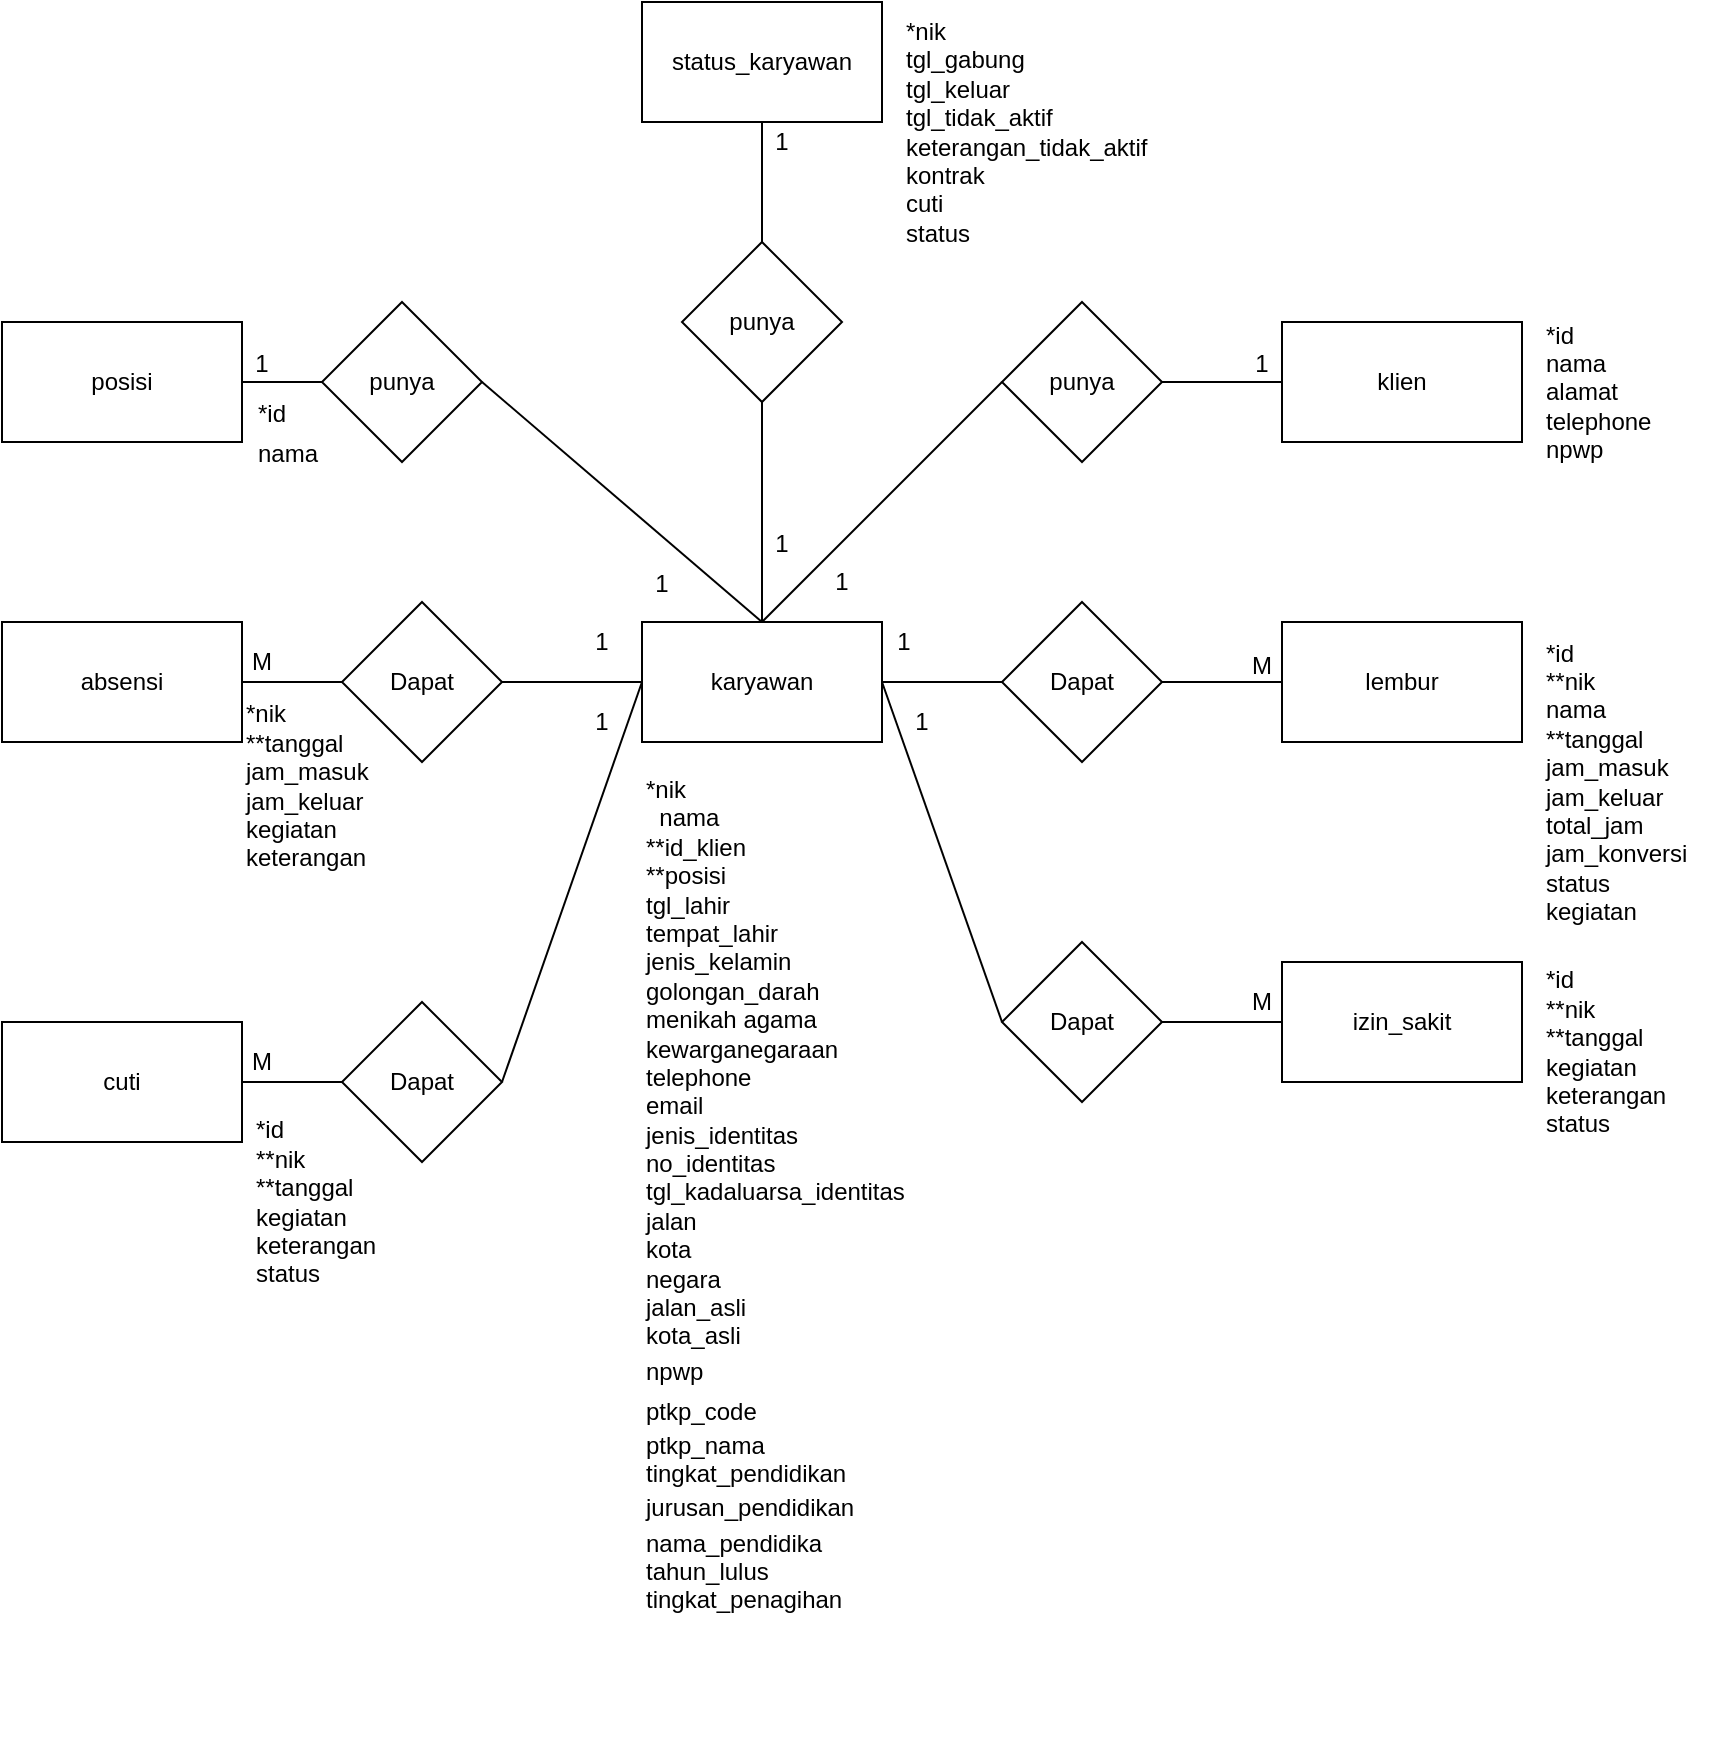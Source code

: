 <mxfile version="14.6.5" type="github" pages="8">
  <diagram id="w3o611-m6IItsd9GuGvY" name="erd">
    <mxGraphModel dx="1185" dy="624" grid="1" gridSize="10" guides="1" tooltips="1" connect="1" arrows="1" fold="1" page="1" pageScale="1" pageWidth="1100" pageHeight="850" math="0" shadow="0">
      <root>
        <mxCell id="0" />
        <mxCell id="1" parent="0" />
        <mxCell id="FgOhWPreDcGsdZi0qV6i-9" style="edgeStyle=orthogonalEdgeStyle;rounded=0;orthogonalLoop=1;jettySize=auto;html=1;exitX=0;exitY=0.5;exitDx=0;exitDy=0;endArrow=none;endFill=0;" parent="1" source="FgOhWPreDcGsdZi0qV6i-2" target="FgOhWPreDcGsdZi0qV6i-6" edge="1">
          <mxGeometry relative="1" as="geometry" />
        </mxCell>
        <mxCell id="FgOhWPreDcGsdZi0qV6i-11" style="edgeStyle=orthogonalEdgeStyle;rounded=0;orthogonalLoop=1;jettySize=auto;html=1;exitX=1;exitY=0.5;exitDx=0;exitDy=0;entryX=0;entryY=0.5;entryDx=0;entryDy=0;endArrow=none;endFill=0;" parent="1" source="FgOhWPreDcGsdZi0qV6i-2" target="FgOhWPreDcGsdZi0qV6i-7" edge="1">
          <mxGeometry relative="1" as="geometry" />
        </mxCell>
        <mxCell id="FgOhWPreDcGsdZi0qV6i-2" value="karyawan" style="rounded=0;whiteSpace=wrap;html=1;" parent="1" vertex="1">
          <mxGeometry x="470" y="360" width="120" height="60" as="geometry" />
        </mxCell>
        <mxCell id="FgOhWPreDcGsdZi0qV6i-3" value="absensi" style="rounded=0;whiteSpace=wrap;html=1;" parent="1" vertex="1">
          <mxGeometry x="150" y="360" width="120" height="60" as="geometry" />
        </mxCell>
        <mxCell id="FgOhWPreDcGsdZi0qV6i-4" value="lembur" style="rounded=0;whiteSpace=wrap;html=1;" parent="1" vertex="1">
          <mxGeometry x="790" y="360" width="120" height="60" as="geometry" />
        </mxCell>
        <mxCell id="FgOhWPreDcGsdZi0qV6i-10" style="edgeStyle=orthogonalEdgeStyle;rounded=0;orthogonalLoop=1;jettySize=auto;html=1;exitX=0;exitY=0.5;exitDx=0;exitDy=0;entryX=1;entryY=0.5;entryDx=0;entryDy=0;endArrow=none;endFill=0;" parent="1" source="FgOhWPreDcGsdZi0qV6i-6" target="FgOhWPreDcGsdZi0qV6i-3" edge="1">
          <mxGeometry relative="1" as="geometry" />
        </mxCell>
        <mxCell id="FgOhWPreDcGsdZi0qV6i-6" value="Dapat" style="rhombus;whiteSpace=wrap;html=1;" parent="1" vertex="1">
          <mxGeometry x="320" y="350" width="80" height="80" as="geometry" />
        </mxCell>
        <mxCell id="FgOhWPreDcGsdZi0qV6i-12" style="edgeStyle=orthogonalEdgeStyle;rounded=0;orthogonalLoop=1;jettySize=auto;html=1;exitX=1;exitY=0.5;exitDx=0;exitDy=0;entryX=0;entryY=0.5;entryDx=0;entryDy=0;endArrow=none;endFill=0;" parent="1" source="FgOhWPreDcGsdZi0qV6i-7" target="FgOhWPreDcGsdZi0qV6i-4" edge="1">
          <mxGeometry relative="1" as="geometry" />
        </mxCell>
        <mxCell id="FgOhWPreDcGsdZi0qV6i-7" value="Dapat" style="rhombus;whiteSpace=wrap;html=1;" parent="1" vertex="1">
          <mxGeometry x="650" y="350" width="80" height="80" as="geometry" />
        </mxCell>
        <mxCell id="FgOhWPreDcGsdZi0qV6i-21" style="edgeStyle=orthogonalEdgeStyle;rounded=0;orthogonalLoop=1;jettySize=auto;html=1;exitX=0;exitY=0.5;exitDx=0;exitDy=0;entryX=1;entryY=0.5;entryDx=0;entryDy=0;endArrow=none;endFill=0;" parent="1" source="FgOhWPreDcGsdZi0qV6i-13" target="FgOhWPreDcGsdZi0qV6i-14" edge="1">
          <mxGeometry relative="1" as="geometry" />
        </mxCell>
        <mxCell id="FgOhWPreDcGsdZi0qV6i-64" style="edgeStyle=none;rounded=0;orthogonalLoop=1;jettySize=auto;html=1;exitX=1;exitY=0.5;exitDx=0;exitDy=0;endArrow=none;endFill=0;strokeColor=#000000;" parent="1" source="FgOhWPreDcGsdZi0qV6i-13" edge="1">
          <mxGeometry relative="1" as="geometry">
            <mxPoint x="470" y="390" as="targetPoint" />
          </mxGeometry>
        </mxCell>
        <mxCell id="FgOhWPreDcGsdZi0qV6i-13" value="Dapat" style="rhombus;whiteSpace=wrap;html=1;" parent="1" vertex="1">
          <mxGeometry x="320" y="550" width="80" height="80" as="geometry" />
        </mxCell>
        <mxCell id="FgOhWPreDcGsdZi0qV6i-14" value="cuti" style="rounded=0;whiteSpace=wrap;html=1;" parent="1" vertex="1">
          <mxGeometry x="150" y="560" width="120" height="60" as="geometry" />
        </mxCell>
        <mxCell id="FgOhWPreDcGsdZi0qV6i-20" style="edgeStyle=orthogonalEdgeStyle;rounded=0;orthogonalLoop=1;jettySize=auto;html=1;exitX=1;exitY=0.5;exitDx=0;exitDy=0;entryX=0;entryY=0.5;entryDx=0;entryDy=0;endArrow=none;endFill=0;" parent="1" source="FgOhWPreDcGsdZi0qV6i-15" target="FgOhWPreDcGsdZi0qV6i-16" edge="1">
          <mxGeometry relative="1" as="geometry" />
        </mxCell>
        <mxCell id="FgOhWPreDcGsdZi0qV6i-63" style="edgeStyle=none;rounded=0;orthogonalLoop=1;jettySize=auto;html=1;exitX=0;exitY=0.5;exitDx=0;exitDy=0;entryX=1;entryY=0.5;entryDx=0;entryDy=0;endArrow=none;endFill=0;strokeColor=#000000;" parent="1" source="FgOhWPreDcGsdZi0qV6i-15" target="FgOhWPreDcGsdZi0qV6i-2" edge="1">
          <mxGeometry relative="1" as="geometry" />
        </mxCell>
        <mxCell id="FgOhWPreDcGsdZi0qV6i-15" value="Dapat" style="rhombus;whiteSpace=wrap;html=1;" parent="1" vertex="1">
          <mxGeometry x="650" y="520" width="80" height="80" as="geometry" />
        </mxCell>
        <mxCell id="FgOhWPreDcGsdZi0qV6i-16" value="izin_sakit" style="rounded=0;whiteSpace=wrap;html=1;" parent="1" vertex="1">
          <mxGeometry x="790" y="530" width="120" height="60" as="geometry" />
        </mxCell>
        <mxCell id="FgOhWPreDcGsdZi0qV6i-29" style="rounded=0;orthogonalLoop=1;jettySize=auto;html=1;exitX=1;exitY=0.5;exitDx=0;exitDy=0;entryX=0.5;entryY=0;entryDx=0;entryDy=0;endArrow=none;endFill=0;" parent="1" source="FgOhWPreDcGsdZi0qV6i-22" target="FgOhWPreDcGsdZi0qV6i-2" edge="1">
          <mxGeometry relative="1" as="geometry" />
        </mxCell>
        <mxCell id="FgOhWPreDcGsdZi0qV6i-22" value="punya" style="rhombus;whiteSpace=wrap;html=1;" parent="1" vertex="1">
          <mxGeometry x="310" y="200" width="80" height="80" as="geometry" />
        </mxCell>
        <mxCell id="FgOhWPreDcGsdZi0qV6i-27" style="rounded=0;orthogonalLoop=1;jettySize=auto;html=1;exitX=0;exitY=0.5;exitDx=0;exitDy=0;entryX=0.5;entryY=0;entryDx=0;entryDy=0;endArrow=none;endFill=0;" parent="1" source="FgOhWPreDcGsdZi0qV6i-23" target="FgOhWPreDcGsdZi0qV6i-2" edge="1">
          <mxGeometry relative="1" as="geometry" />
        </mxCell>
        <mxCell id="FgOhWPreDcGsdZi0qV6i-23" value="punya" style="rhombus;whiteSpace=wrap;html=1;" parent="1" vertex="1">
          <mxGeometry x="650" y="200" width="80" height="80" as="geometry" />
        </mxCell>
        <mxCell id="FgOhWPreDcGsdZi0qV6i-26" style="edgeStyle=orthogonalEdgeStyle;rounded=0;orthogonalLoop=1;jettySize=auto;html=1;exitX=0;exitY=0.5;exitDx=0;exitDy=0;entryX=1;entryY=0.5;entryDx=0;entryDy=0;endArrow=none;endFill=0;" parent="1" source="FgOhWPreDcGsdZi0qV6i-24" target="FgOhWPreDcGsdZi0qV6i-23" edge="1">
          <mxGeometry relative="1" as="geometry" />
        </mxCell>
        <mxCell id="FgOhWPreDcGsdZi0qV6i-24" value="klien" style="rounded=0;whiteSpace=wrap;html=1;" parent="1" vertex="1">
          <mxGeometry x="790" y="210" width="120" height="60" as="geometry" />
        </mxCell>
        <mxCell id="FgOhWPreDcGsdZi0qV6i-28" style="edgeStyle=orthogonalEdgeStyle;rounded=0;orthogonalLoop=1;jettySize=auto;html=1;exitX=1;exitY=0.5;exitDx=0;exitDy=0;entryX=0;entryY=0.5;entryDx=0;entryDy=0;endArrow=none;endFill=0;" parent="1" source="FgOhWPreDcGsdZi0qV6i-25" target="FgOhWPreDcGsdZi0qV6i-22" edge="1">
          <mxGeometry relative="1" as="geometry" />
        </mxCell>
        <mxCell id="FgOhWPreDcGsdZi0qV6i-25" value="posisi" style="rounded=0;whiteSpace=wrap;html=1;" parent="1" vertex="1">
          <mxGeometry x="150" y="210" width="120" height="60" as="geometry" />
        </mxCell>
        <mxCell id="FgOhWPreDcGsdZi0qV6i-35" value="&lt;table width=&quot;64&quot; cellspacing=&quot;0&quot; cellpadding=&quot;0&quot; border=&quot;0&quot;&gt;&lt;tbody&gt;&lt;tr style=&quot;height: 15.0pt&quot;&gt;&lt;td style=&quot;height: 15.0pt ; width: 48pt&quot; width=&quot;64&quot; height=&quot;20&quot;&gt;*id&lt;/td&gt; &lt;/tr&gt; &lt;tr style=&quot;height: 15.0pt&quot;&gt;  &lt;td style=&quot;height: 15.0pt&quot; height=&quot;20&quot;&gt;nama&lt;/td&gt; &lt;/tr&gt;&lt;/tbody&gt;&lt;/table&gt;" style="text;html=1;strokeColor=none;fillColor=none;align=left;verticalAlign=middle;whiteSpace=wrap;rounded=0;" parent="1" vertex="1">
          <mxGeometry x="276" y="241" width="40" height="50" as="geometry" />
        </mxCell>
        <mxCell id="FgOhWPreDcGsdZi0qV6i-36" value="*id&lt;br&gt;nama&lt;br&gt;alamat&lt;br&gt;telephone&lt;br&gt;npwp" style="text;html=1;strokeColor=none;fillColor=none;align=left;verticalAlign=middle;whiteSpace=wrap;rounded=0;" parent="1" vertex="1">
          <mxGeometry x="920" y="210" width="40" height="70" as="geometry" />
        </mxCell>
        <mxCell id="FgOhWPreDcGsdZi0qV6i-37" value="*nik&lt;br&gt;**tanggal&lt;br&gt;jam_masuk&lt;br&gt;jam_keluar&lt;br&gt;kegiatan&lt;br&gt;keterangan" style="text;html=1;strokeColor=none;fillColor=none;align=left;verticalAlign=middle;whiteSpace=wrap;rounded=0;" parent="1" vertex="1">
          <mxGeometry x="270" y="392" width="60" height="100" as="geometry" />
        </mxCell>
        <mxCell id="FgOhWPreDcGsdZi0qV6i-38" value="*id&lt;br&gt;**nik&lt;br&gt;nama&lt;br&gt;**tanggal&lt;br&gt;&lt;div&gt;jam_masuk&lt;/div&gt;&lt;div&gt;jam_keluar&lt;/div&gt;&lt;div&gt;total_jam&lt;/div&gt;jam_konversi&lt;br&gt;status&lt;br&gt;kegiatan" style="text;html=1;strokeColor=none;fillColor=none;align=left;verticalAlign=middle;whiteSpace=wrap;rounded=0;" parent="1" vertex="1">
          <mxGeometry x="920" y="360" width="90" height="160" as="geometry" />
        </mxCell>
        <mxCell id="FgOhWPreDcGsdZi0qV6i-39" value="*id&lt;br&gt;**nik&lt;br&gt;**tanggal&lt;br&gt;kegiatan&lt;br&gt;keterangan&lt;br&gt;status" style="text;html=1;strokeColor=none;fillColor=none;align=left;verticalAlign=middle;whiteSpace=wrap;rounded=0;" parent="1" vertex="1">
          <mxGeometry x="275" y="600" width="40" height="100" as="geometry" />
        </mxCell>
        <mxCell id="FgOhWPreDcGsdZi0qV6i-40" value="*id&lt;br&gt;**nik&lt;br&gt;**tanggal&lt;br&gt;kegiatan&lt;br&gt;keterangan&lt;br&gt;status" style="text;html=1;strokeColor=none;fillColor=none;align=left;verticalAlign=middle;whiteSpace=wrap;rounded=0;" parent="1" vertex="1">
          <mxGeometry x="920" y="530" width="60" height="90" as="geometry" />
        </mxCell>
        <mxCell id="FgOhWPreDcGsdZi0qV6i-46" style="edgeStyle=none;rounded=0;orthogonalLoop=1;jettySize=auto;html=1;exitX=0.5;exitY=1;exitDx=0;exitDy=0;endArrow=none;endFill=0;strokeColor=#000000;" parent="1" source="FgOhWPreDcGsdZi0qV6i-44" edge="1">
          <mxGeometry relative="1" as="geometry">
            <mxPoint x="530" y="360" as="targetPoint" />
          </mxGeometry>
        </mxCell>
        <mxCell id="FgOhWPreDcGsdZi0qV6i-47" style="edgeStyle=none;rounded=0;orthogonalLoop=1;jettySize=auto;html=1;exitX=0.5;exitY=0;exitDx=0;exitDy=0;entryX=0.5;entryY=1;entryDx=0;entryDy=0;endArrow=none;endFill=0;strokeColor=#000000;" parent="1" source="FgOhWPreDcGsdZi0qV6i-44" target="FgOhWPreDcGsdZi0qV6i-45" edge="1">
          <mxGeometry relative="1" as="geometry" />
        </mxCell>
        <mxCell id="FgOhWPreDcGsdZi0qV6i-44" value="punya" style="rhombus;whiteSpace=wrap;html=1;" parent="1" vertex="1">
          <mxGeometry x="490" y="170" width="80" height="80" as="geometry" />
        </mxCell>
        <mxCell id="FgOhWPreDcGsdZi0qV6i-45" value="status_karyawan" style="rounded=0;whiteSpace=wrap;html=1;" parent="1" vertex="1">
          <mxGeometry x="470" y="50" width="120" height="60" as="geometry" />
        </mxCell>
        <mxCell id="FgOhWPreDcGsdZi0qV6i-48" value="*nik&lt;br&gt;&lt;div&gt;tgl_gabung&lt;/div&gt;tgl_keluar&lt;br&gt;tgl_tidak_aktif&lt;br&gt;keterangan_tidak_aktif&lt;br&gt;kontrak&lt;br&gt;cuti&lt;br&gt;status&lt;br&gt;" style="text;html=1;strokeColor=none;fillColor=none;align=left;verticalAlign=middle;whiteSpace=wrap;rounded=0;" parent="1" vertex="1">
          <mxGeometry x="600" y="50" width="40" height="130" as="geometry" />
        </mxCell>
        <mxCell id="FgOhWPreDcGsdZi0qV6i-49" value="1" style="text;html=1;strokeColor=none;fillColor=none;align=center;verticalAlign=middle;whiteSpace=wrap;rounded=0;" parent="1" vertex="1">
          <mxGeometry x="530" y="110" width="20" height="20" as="geometry" />
        </mxCell>
        <mxCell id="FgOhWPreDcGsdZi0qV6i-50" value="M" style="text;html=1;strokeColor=none;fillColor=none;align=center;verticalAlign=middle;whiteSpace=wrap;rounded=0;" parent="1" vertex="1">
          <mxGeometry x="770" y="372" width="20" height="20" as="geometry" />
        </mxCell>
        <mxCell id="FgOhWPreDcGsdZi0qV6i-51" value="M" style="text;html=1;strokeColor=none;fillColor=none;align=center;verticalAlign=middle;whiteSpace=wrap;rounded=0;" parent="1" vertex="1">
          <mxGeometry x="770" y="540" width="20" height="20" as="geometry" />
        </mxCell>
        <mxCell id="FgOhWPreDcGsdZi0qV6i-52" value="M" style="text;html=1;strokeColor=none;fillColor=none;align=center;verticalAlign=middle;whiteSpace=wrap;rounded=0;" parent="1" vertex="1">
          <mxGeometry x="270" y="570" width="20" height="20" as="geometry" />
        </mxCell>
        <mxCell id="FgOhWPreDcGsdZi0qV6i-53" value="M" style="text;html=1;strokeColor=none;fillColor=none;align=center;verticalAlign=middle;whiteSpace=wrap;rounded=0;" parent="1" vertex="1">
          <mxGeometry x="270" y="370" width="20" height="20" as="geometry" />
        </mxCell>
        <mxCell id="FgOhWPreDcGsdZi0qV6i-54" value="1" style="text;html=1;strokeColor=none;fillColor=none;align=center;verticalAlign=middle;whiteSpace=wrap;rounded=0;" parent="1" vertex="1">
          <mxGeometry x="270" y="221" width="20" height="20" as="geometry" />
        </mxCell>
        <mxCell id="FgOhWPreDcGsdZi0qV6i-55" value="1" style="text;html=1;strokeColor=none;fillColor=none;align=center;verticalAlign=middle;whiteSpace=wrap;rounded=0;" parent="1" vertex="1">
          <mxGeometry x="770" y="221" width="20" height="20" as="geometry" />
        </mxCell>
        <mxCell id="FgOhWPreDcGsdZi0qV6i-56" value="1" style="text;html=1;strokeColor=none;fillColor=none;align=center;verticalAlign=middle;whiteSpace=wrap;rounded=0;" parent="1" vertex="1">
          <mxGeometry x="600" y="400" width="20" height="20" as="geometry" />
        </mxCell>
        <mxCell id="FgOhWPreDcGsdZi0qV6i-57" value="1" style="text;html=1;strokeColor=none;fillColor=none;align=center;verticalAlign=middle;whiteSpace=wrap;rounded=0;" parent="1" vertex="1">
          <mxGeometry x="591" y="360" width="20" height="20" as="geometry" />
        </mxCell>
        <mxCell id="FgOhWPreDcGsdZi0qV6i-58" value="1" style="text;html=1;strokeColor=none;fillColor=none;align=center;verticalAlign=middle;whiteSpace=wrap;rounded=0;" parent="1" vertex="1">
          <mxGeometry x="560" y="330" width="20" height="20" as="geometry" />
        </mxCell>
        <mxCell id="FgOhWPreDcGsdZi0qV6i-59" value="1" style="text;html=1;strokeColor=none;fillColor=none;align=center;verticalAlign=middle;whiteSpace=wrap;rounded=0;" parent="1" vertex="1">
          <mxGeometry x="530" y="311" width="20" height="20" as="geometry" />
        </mxCell>
        <mxCell id="FgOhWPreDcGsdZi0qV6i-60" value="1" style="text;html=1;strokeColor=none;fillColor=none;align=center;verticalAlign=middle;whiteSpace=wrap;rounded=0;" parent="1" vertex="1">
          <mxGeometry x="470" y="331" width="20" height="20" as="geometry" />
        </mxCell>
        <mxCell id="FgOhWPreDcGsdZi0qV6i-61" value="1" style="text;html=1;strokeColor=none;fillColor=none;align=center;verticalAlign=middle;whiteSpace=wrap;rounded=0;" parent="1" vertex="1">
          <mxGeometry x="440" y="360" width="20" height="20" as="geometry" />
        </mxCell>
        <mxCell id="FgOhWPreDcGsdZi0qV6i-62" value="1" style="text;html=1;strokeColor=none;fillColor=none;align=center;verticalAlign=middle;whiteSpace=wrap;rounded=0;" parent="1" vertex="1">
          <mxGeometry x="440" y="400" width="20" height="20" as="geometry" />
        </mxCell>
        <mxCell id="Jylx_56q3irOJqYnS3z2-1" value="&lt;div&gt;*nik    &lt;br&gt;&amp;nbsp; nama &lt;br&gt;&lt;/div&gt;&lt;div&gt;**id_klien &lt;br&gt;&lt;/div&gt;&lt;div&gt;**posisi &lt;br&gt;&lt;/div&gt;&lt;div&gt;tgl_lahir &lt;br&gt;&lt;/div&gt;&lt;div&gt;tempat_lahir &lt;br&gt;&lt;/div&gt;&lt;div&gt;jenis_kelamin&lt;/div&gt;    golongan_darah&lt;br&gt;    menikah    agama&lt;br&gt;&lt;div&gt;    kewarganegaraan &lt;br&gt;&lt;/div&gt;&lt;div&gt;telephone &lt;br&gt;&lt;/div&gt;&lt;div&gt;email &lt;br&gt;&lt;/div&gt;&lt;div&gt;jenis_identitas&lt;/div&gt;    no_identitas&lt;br&gt;&lt;div&gt;tgl_kadaluarsa_identitas&lt;/div&gt;&lt;div&gt;    jalan &lt;br&gt;&lt;/div&gt;&lt;div&gt;kota&lt;/div&gt;&lt;div&gt;    negara &lt;br&gt;&lt;/div&gt;&lt;div&gt;jalan_asli &lt;br&gt;&lt;/div&gt;&lt;div&gt;kota_asli&lt;/div&gt;&lt;table width=&quot;124&quot; cellspacing=&quot;0&quot; cellpadding=&quot;0&quot; border=&quot;0&quot;&gt;&lt;tbody&gt;&lt;tr style=&quot;height: 15.0pt&quot;&gt;&lt;td style=&quot;height: 15.0pt&quot; height=&quot;20&quot;&gt;npwp&lt;/td&gt;&lt;/tr&gt;&lt;tr style=&quot;height: 15.0pt&quot;&gt;&lt;td style=&quot;height: 15.0pt&quot; height=&quot;20&quot;&gt;ptkp_code&lt;/td&gt;&lt;/tr&gt;&lt;/tbody&gt;&lt;/table&gt;    &lt;table width=&quot;124&quot; cellspacing=&quot;0&quot; cellpadding=&quot;0&quot; border=&quot;0&quot;&gt;&lt;tbody&gt;&lt;tr style=&quot;height: 15.0pt&quot;&gt;&lt;td style=&quot;height: 15.0pt&quot; height=&quot;20&quot;&gt;ptkp_nama&lt;br&gt;tingkat_pendidikan&lt;br&gt;&lt;/td&gt;&lt;/tr&gt;&lt;tr style=&quot;height: 15.0pt&quot;&gt;&lt;td style=&quot;height: 15.0pt&quot; height=&quot;20&quot;&gt;jurusan_pendidikan&lt;/td&gt;&lt;/tr&gt;&lt;tr style=&quot;height: 15.0pt&quot;&gt;&lt;td style=&quot;height: 15.0pt&quot; height=&quot;20&quot;&gt;nama_pendidika&lt;br&gt;tahun_lulus&lt;br&gt;tingkat_penagihan&lt;/td&gt;&lt;/tr&gt;&lt;tr style=&quot;height: 15.0pt&quot;&gt;&lt;td style=&quot;height: 15.0pt&quot; height=&quot;20&quot;&gt;&lt;br&gt;&lt;/td&gt;&lt;/tr&gt;&lt;tr style=&quot;height: 15.0pt&quot;&gt;&lt;td style=&quot;height: 15.0pt&quot; height=&quot;20&quot;&gt;&lt;br&gt;&lt;/td&gt;&lt;/tr&gt;&lt;tr style=&quot;height: 15.0pt&quot;&gt;&lt;td style=&quot;height: 15.0pt&quot; height=&quot;20&quot;&gt;&lt;br&gt;&lt;/td&gt;&lt;/tr&gt;&lt;/tbody&gt;&lt;/table&gt;" style="text;html=1;strokeColor=none;fillColor=none;align=left;verticalAlign=top;whiteSpace=wrap;rounded=0;perimeterSpacing=7;" parent="1" vertex="1">
          <mxGeometry x="470" y="430" width="180" height="420" as="geometry" />
        </mxCell>
      </root>
    </mxGraphModel>
  </diagram>
  <diagram id="uxzdlCek4ODaHwb-eNjM" name="LRS">
    <mxGraphModel dx="1422" dy="749" grid="1" gridSize="10" guides="1" tooltips="1" connect="1" arrows="1" fold="1" page="1" pageScale="1" pageWidth="1100" pageHeight="850" math="0" shadow="0">
      <root>
        <mxCell id="4Zz9K3KWUpmg_ewer66d-0" />
        <mxCell id="4Zz9K3KWUpmg_ewer66d-1" parent="4Zz9K3KWUpmg_ewer66d-0" />
        <mxCell id="8jH9FmRQBXBpsS2VpEno-63" value="" style="rounded=0;whiteSpace=wrap;html=1;align=left;dashed=1;sketch=0;fillColor=none;strokeWidth=3;strokeColor=#0000FF;" parent="4Zz9K3KWUpmg_ewer66d-1" vertex="1">
          <mxGeometry x="447.5" y="40" width="172.5" height="110" as="geometry" />
        </mxCell>
        <mxCell id="8jH9FmRQBXBpsS2VpEno-53" value="" style="rounded=0;whiteSpace=wrap;html=1;align=left;dashed=1;sketch=0;fillColor=none;strokeWidth=3;strokeColor=#0000FF;" parent="4Zz9K3KWUpmg_ewer66d-1" vertex="1">
          <mxGeometry x="630" y="480" width="330" height="125" as="geometry" />
        </mxCell>
        <mxCell id="8jH9FmRQBXBpsS2VpEno-55" value="" style="rounded=0;whiteSpace=wrap;html=1;align=left;dashed=1;sketch=0;fillColor=none;strokeWidth=3;strokeColor=#0000FF;" parent="4Zz9K3KWUpmg_ewer66d-1" vertex="1">
          <mxGeometry x="630" y="322.5" width="330" height="125" as="geometry" />
        </mxCell>
        <mxCell id="8jH9FmRQBXBpsS2VpEno-56" value="" style="rounded=0;whiteSpace=wrap;html=1;align=left;dashed=1;sketch=0;fillColor=none;strokeWidth=3;strokeColor=#0000FF;" parent="4Zz9K3KWUpmg_ewer66d-1" vertex="1">
          <mxGeometry x="630" y="179" width="330" height="125" as="geometry" />
        </mxCell>
        <mxCell id="8jH9FmRQBXBpsS2VpEno-60" value="" style="rounded=0;whiteSpace=wrap;html=1;align=left;dashed=1;sketch=0;fillColor=none;strokeWidth=3;strokeColor=#0000FF;" parent="4Zz9K3KWUpmg_ewer66d-1" vertex="1">
          <mxGeometry x="447.5" y="160" width="172.5" height="360" as="geometry" />
        </mxCell>
        <mxCell id="8jH9FmRQBXBpsS2VpEno-59" value="" style="rounded=0;whiteSpace=wrap;html=1;align=left;dashed=1;sketch=0;fillColor=none;strokeWidth=3;strokeColor=#0000FF;" parent="4Zz9K3KWUpmg_ewer66d-1" vertex="1">
          <mxGeometry x="110" y="480" width="330" height="125" as="geometry" />
        </mxCell>
        <mxCell id="8jH9FmRQBXBpsS2VpEno-58" value="" style="rounded=0;whiteSpace=wrap;html=1;align=left;dashed=1;sketch=0;fillColor=none;strokeWidth=3;strokeColor=#0000FF;" parent="4Zz9K3KWUpmg_ewer66d-1" vertex="1">
          <mxGeometry x="110" y="317.5" width="330" height="125" as="geometry" />
        </mxCell>
        <mxCell id="8jH9FmRQBXBpsS2VpEno-57" value="" style="rounded=0;whiteSpace=wrap;html=1;align=left;dashed=1;sketch=0;fillColor=none;strokeWidth=3;strokeColor=#0000FF;" parent="4Zz9K3KWUpmg_ewer66d-1" vertex="1">
          <mxGeometry x="110" y="177.5" width="330" height="125" as="geometry" />
        </mxCell>
        <mxCell id="8jH9FmRQBXBpsS2VpEno-0" style="edgeStyle=orthogonalEdgeStyle;rounded=0;orthogonalLoop=1;jettySize=auto;html=1;exitX=0;exitY=0.5;exitDx=0;exitDy=0;endArrow=none;endFill=0;" parent="4Zz9K3KWUpmg_ewer66d-1" source="8jH9FmRQBXBpsS2VpEno-2" target="8jH9FmRQBXBpsS2VpEno-6" edge="1">
          <mxGeometry relative="1" as="geometry" />
        </mxCell>
        <mxCell id="8jH9FmRQBXBpsS2VpEno-1" style="edgeStyle=orthogonalEdgeStyle;rounded=0;orthogonalLoop=1;jettySize=auto;html=1;exitX=1;exitY=0.5;exitDx=0;exitDy=0;entryX=0;entryY=0.5;entryDx=0;entryDy=0;endArrow=none;endFill=0;" parent="4Zz9K3KWUpmg_ewer66d-1" source="8jH9FmRQBXBpsS2VpEno-2" target="8jH9FmRQBXBpsS2VpEno-8" edge="1">
          <mxGeometry relative="1" as="geometry" />
        </mxCell>
        <mxCell id="8jH9FmRQBXBpsS2VpEno-2" value="karyawan" style="rounded=0;whiteSpace=wrap;html=1;" parent="4Zz9K3KWUpmg_ewer66d-1" vertex="1">
          <mxGeometry x="470" y="360" width="120" height="60" as="geometry" />
        </mxCell>
        <mxCell id="8jH9FmRQBXBpsS2VpEno-3" value="absensi" style="rounded=0;whiteSpace=wrap;html=1;" parent="4Zz9K3KWUpmg_ewer66d-1" vertex="1">
          <mxGeometry x="150" y="360" width="120" height="60" as="geometry" />
        </mxCell>
        <mxCell id="8jH9FmRQBXBpsS2VpEno-4" value="lembur" style="rounded=0;whiteSpace=wrap;html=1;" parent="4Zz9K3KWUpmg_ewer66d-1" vertex="1">
          <mxGeometry x="790" y="360" width="120" height="60" as="geometry" />
        </mxCell>
        <mxCell id="8jH9FmRQBXBpsS2VpEno-5" style="edgeStyle=orthogonalEdgeStyle;rounded=0;orthogonalLoop=1;jettySize=auto;html=1;exitX=0;exitY=0.5;exitDx=0;exitDy=0;entryX=1;entryY=0.5;entryDx=0;entryDy=0;endArrow=none;endFill=0;" parent="4Zz9K3KWUpmg_ewer66d-1" source="8jH9FmRQBXBpsS2VpEno-6" target="8jH9FmRQBXBpsS2VpEno-3" edge="1">
          <mxGeometry relative="1" as="geometry" />
        </mxCell>
        <mxCell id="8jH9FmRQBXBpsS2VpEno-6" value="Dapat" style="rhombus;whiteSpace=wrap;html=1;" parent="4Zz9K3KWUpmg_ewer66d-1" vertex="1">
          <mxGeometry x="320" y="350" width="80" height="80" as="geometry" />
        </mxCell>
        <mxCell id="8jH9FmRQBXBpsS2VpEno-7" style="edgeStyle=orthogonalEdgeStyle;rounded=0;orthogonalLoop=1;jettySize=auto;html=1;exitX=1;exitY=0.5;exitDx=0;exitDy=0;entryX=0;entryY=0.5;entryDx=0;entryDy=0;endArrow=none;endFill=0;" parent="4Zz9K3KWUpmg_ewer66d-1" source="8jH9FmRQBXBpsS2VpEno-8" target="8jH9FmRQBXBpsS2VpEno-4" edge="1">
          <mxGeometry relative="1" as="geometry" />
        </mxCell>
        <mxCell id="8jH9FmRQBXBpsS2VpEno-8" value="Dapat" style="rhombus;whiteSpace=wrap;html=1;" parent="4Zz9K3KWUpmg_ewer66d-1" vertex="1">
          <mxGeometry x="650" y="350" width="80" height="80" as="geometry" />
        </mxCell>
        <mxCell id="8jH9FmRQBXBpsS2VpEno-9" style="edgeStyle=orthogonalEdgeStyle;rounded=0;orthogonalLoop=1;jettySize=auto;html=1;exitX=0;exitY=0.5;exitDx=0;exitDy=0;entryX=1;entryY=0.5;entryDx=0;entryDy=0;endArrow=none;endFill=0;" parent="4Zz9K3KWUpmg_ewer66d-1" source="8jH9FmRQBXBpsS2VpEno-11" target="8jH9FmRQBXBpsS2VpEno-12" edge="1">
          <mxGeometry relative="1" as="geometry" />
        </mxCell>
        <mxCell id="8jH9FmRQBXBpsS2VpEno-10" style="edgeStyle=none;rounded=0;orthogonalLoop=1;jettySize=auto;html=1;exitX=1;exitY=0.5;exitDx=0;exitDy=0;endArrow=none;endFill=0;strokeColor=#000000;" parent="4Zz9K3KWUpmg_ewer66d-1" source="8jH9FmRQBXBpsS2VpEno-11" edge="1">
          <mxGeometry relative="1" as="geometry">
            <mxPoint x="470" y="390" as="targetPoint" />
          </mxGeometry>
        </mxCell>
        <mxCell id="8jH9FmRQBXBpsS2VpEno-11" value="Dapat" style="rhombus;whiteSpace=wrap;html=1;" parent="4Zz9K3KWUpmg_ewer66d-1" vertex="1">
          <mxGeometry x="320" y="500" width="80" height="80" as="geometry" />
        </mxCell>
        <mxCell id="8jH9FmRQBXBpsS2VpEno-12" value="cuti" style="rounded=0;whiteSpace=wrap;html=1;" parent="4Zz9K3KWUpmg_ewer66d-1" vertex="1">
          <mxGeometry x="150" y="510" width="120" height="60" as="geometry" />
        </mxCell>
        <mxCell id="8jH9FmRQBXBpsS2VpEno-13" style="edgeStyle=orthogonalEdgeStyle;rounded=0;orthogonalLoop=1;jettySize=auto;html=1;exitX=1;exitY=0.5;exitDx=0;exitDy=0;entryX=0;entryY=0.5;entryDx=0;entryDy=0;endArrow=none;endFill=0;" parent="4Zz9K3KWUpmg_ewer66d-1" source="8jH9FmRQBXBpsS2VpEno-15" target="8jH9FmRQBXBpsS2VpEno-16" edge="1">
          <mxGeometry relative="1" as="geometry" />
        </mxCell>
        <mxCell id="8jH9FmRQBXBpsS2VpEno-14" style="edgeStyle=none;rounded=0;orthogonalLoop=1;jettySize=auto;html=1;exitX=0;exitY=0.5;exitDx=0;exitDy=0;entryX=1;entryY=0.5;entryDx=0;entryDy=0;endArrow=none;endFill=0;strokeColor=#000000;" parent="4Zz9K3KWUpmg_ewer66d-1" source="8jH9FmRQBXBpsS2VpEno-15" target="8jH9FmRQBXBpsS2VpEno-2" edge="1">
          <mxGeometry relative="1" as="geometry" />
        </mxCell>
        <mxCell id="8jH9FmRQBXBpsS2VpEno-15" value="Dapat" style="rhombus;whiteSpace=wrap;html=1;" parent="4Zz9K3KWUpmg_ewer66d-1" vertex="1">
          <mxGeometry x="650" y="500" width="80" height="80" as="geometry" />
        </mxCell>
        <mxCell id="8jH9FmRQBXBpsS2VpEno-16" value="izin_sakit" style="rounded=0;whiteSpace=wrap;html=1;" parent="4Zz9K3KWUpmg_ewer66d-1" vertex="1">
          <mxGeometry x="790" y="510" width="120" height="60" as="geometry" />
        </mxCell>
        <mxCell id="8jH9FmRQBXBpsS2VpEno-17" style="rounded=0;orthogonalLoop=1;jettySize=auto;html=1;exitX=1;exitY=0.5;exitDx=0;exitDy=0;entryX=0.5;entryY=0;entryDx=0;entryDy=0;endArrow=none;endFill=0;" parent="4Zz9K3KWUpmg_ewer66d-1" source="8jH9FmRQBXBpsS2VpEno-18" target="8jH9FmRQBXBpsS2VpEno-2" edge="1">
          <mxGeometry relative="1" as="geometry" />
        </mxCell>
        <mxCell id="8jH9FmRQBXBpsS2VpEno-18" value="punya" style="rhombus;whiteSpace=wrap;html=1;" parent="4Zz9K3KWUpmg_ewer66d-1" vertex="1">
          <mxGeometry x="310" y="200" width="80" height="80" as="geometry" />
        </mxCell>
        <mxCell id="8jH9FmRQBXBpsS2VpEno-19" style="rounded=0;orthogonalLoop=1;jettySize=auto;html=1;exitX=0;exitY=0.5;exitDx=0;exitDy=0;entryX=0.5;entryY=0;entryDx=0;entryDy=0;endArrow=none;endFill=0;" parent="4Zz9K3KWUpmg_ewer66d-1" source="8jH9FmRQBXBpsS2VpEno-20" target="8jH9FmRQBXBpsS2VpEno-2" edge="1">
          <mxGeometry relative="1" as="geometry" />
        </mxCell>
        <mxCell id="8jH9FmRQBXBpsS2VpEno-20" value="punya" style="rhombus;whiteSpace=wrap;html=1;" parent="4Zz9K3KWUpmg_ewer66d-1" vertex="1">
          <mxGeometry x="650" y="200" width="80" height="80" as="geometry" />
        </mxCell>
        <mxCell id="8jH9FmRQBXBpsS2VpEno-21" style="edgeStyle=orthogonalEdgeStyle;rounded=0;orthogonalLoop=1;jettySize=auto;html=1;exitX=0;exitY=0.5;exitDx=0;exitDy=0;entryX=1;entryY=0.5;entryDx=0;entryDy=0;endArrow=none;endFill=0;" parent="4Zz9K3KWUpmg_ewer66d-1" source="8jH9FmRQBXBpsS2VpEno-22" target="8jH9FmRQBXBpsS2VpEno-20" edge="1">
          <mxGeometry relative="1" as="geometry" />
        </mxCell>
        <mxCell id="8jH9FmRQBXBpsS2VpEno-61" value="" style="edgeStyle=none;rounded=0;orthogonalLoop=1;jettySize=auto;html=1;endArrow=none;endFill=0;strokeColor=#000000;" parent="4Zz9K3KWUpmg_ewer66d-1" source="8jH9FmRQBXBpsS2VpEno-22" target="8jH9FmRQBXBpsS2VpEno-20" edge="1">
          <mxGeometry relative="1" as="geometry" />
        </mxCell>
        <mxCell id="8jH9FmRQBXBpsS2VpEno-22" value="klien" style="rounded=0;whiteSpace=wrap;html=1;" parent="4Zz9K3KWUpmg_ewer66d-1" vertex="1">
          <mxGeometry x="790" y="210" width="120" height="60" as="geometry" />
        </mxCell>
        <mxCell id="8jH9FmRQBXBpsS2VpEno-23" style="edgeStyle=orthogonalEdgeStyle;rounded=0;orthogonalLoop=1;jettySize=auto;html=1;exitX=1;exitY=0.5;exitDx=0;exitDy=0;entryX=0;entryY=0.5;entryDx=0;entryDy=0;endArrow=none;endFill=0;" parent="4Zz9K3KWUpmg_ewer66d-1" source="8jH9FmRQBXBpsS2VpEno-24" target="8jH9FmRQBXBpsS2VpEno-18" edge="1">
          <mxGeometry relative="1" as="geometry" />
        </mxCell>
        <mxCell id="8jH9FmRQBXBpsS2VpEno-24" value="posisi" style="rounded=0;whiteSpace=wrap;html=1;" parent="4Zz9K3KWUpmg_ewer66d-1" vertex="1">
          <mxGeometry x="150" y="210" width="120" height="60" as="geometry" />
        </mxCell>
        <mxCell id="8jH9FmRQBXBpsS2VpEno-26" value="id" style="text;html=1;strokeColor=none;fillColor=none;align=left;verticalAlign=middle;whiteSpace=wrap;rounded=0;" parent="4Zz9K3KWUpmg_ewer66d-1" vertex="1">
          <mxGeometry x="279" y="247" width="40" height="19" as="geometry" />
        </mxCell>
        <mxCell id="8jH9FmRQBXBpsS2VpEno-27" value="id" style="text;html=1;strokeColor=none;fillColor=none;align=left;verticalAlign=middle;whiteSpace=wrap;rounded=0;" parent="4Zz9K3KWUpmg_ewer66d-1" vertex="1">
          <mxGeometry x="920" y="241" width="40" height="19" as="geometry" />
        </mxCell>
        <mxCell id="8jH9FmRQBXBpsS2VpEno-28" value="nik&lt;br&gt;tanggal" style="text;html=1;strokeColor=none;fillColor=none;align=left;verticalAlign=middle;whiteSpace=wrap;rounded=0;" parent="4Zz9K3KWUpmg_ewer66d-1" vertex="1">
          <mxGeometry x="270" y="392" width="60" height="38" as="geometry" />
        </mxCell>
        <mxCell id="8jH9FmRQBXBpsS2VpEno-29" value="id&lt;br&gt;nik&lt;br&gt;tanggal" style="text;html=1;strokeColor=none;fillColor=none;align=left;verticalAlign=middle;whiteSpace=wrap;rounded=0;" parent="4Zz9K3KWUpmg_ewer66d-1" vertex="1">
          <mxGeometry x="914" y="380" width="90" height="50" as="geometry" />
        </mxCell>
        <mxCell id="8jH9FmRQBXBpsS2VpEno-30" value="id&lt;br&gt;nik&lt;br&gt;tanggal" style="text;html=1;strokeColor=none;fillColor=none;align=left;verticalAlign=middle;whiteSpace=wrap;rounded=0;" parent="4Zz9K3KWUpmg_ewer66d-1" vertex="1">
          <mxGeometry x="275" y="550" width="40" height="50" as="geometry" />
        </mxCell>
        <mxCell id="8jH9FmRQBXBpsS2VpEno-31" value="id&lt;br&gt;nik&lt;br&gt;tanggal" style="text;html=1;strokeColor=none;fillColor=none;align=left;verticalAlign=middle;whiteSpace=wrap;rounded=0;" parent="4Zz9K3KWUpmg_ewer66d-1" vertex="1">
          <mxGeometry x="914" y="540" width="60" height="50" as="geometry" />
        </mxCell>
        <mxCell id="8jH9FmRQBXBpsS2VpEno-32" style="edgeStyle=none;rounded=0;orthogonalLoop=1;jettySize=auto;html=1;exitX=0.5;exitY=1;exitDx=0;exitDy=0;endArrow=none;endFill=0;strokeColor=#000000;" parent="4Zz9K3KWUpmg_ewer66d-1" source="8jH9FmRQBXBpsS2VpEno-34" edge="1">
          <mxGeometry relative="1" as="geometry">
            <mxPoint x="530" y="360" as="targetPoint" />
          </mxGeometry>
        </mxCell>
        <mxCell id="8jH9FmRQBXBpsS2VpEno-33" style="edgeStyle=none;rounded=0;orthogonalLoop=1;jettySize=auto;html=1;exitX=0.5;exitY=0;exitDx=0;exitDy=0;entryX=0.5;entryY=1;entryDx=0;entryDy=0;endArrow=none;endFill=0;strokeColor=#000000;" parent="4Zz9K3KWUpmg_ewer66d-1" source="8jH9FmRQBXBpsS2VpEno-34" target="8jH9FmRQBXBpsS2VpEno-35" edge="1">
          <mxGeometry relative="1" as="geometry" />
        </mxCell>
        <mxCell id="8jH9FmRQBXBpsS2VpEno-34" value="punya" style="rhombus;whiteSpace=wrap;html=1;" parent="4Zz9K3KWUpmg_ewer66d-1" vertex="1">
          <mxGeometry x="490" y="170" width="80" height="80" as="geometry" />
        </mxCell>
        <mxCell id="8jH9FmRQBXBpsS2VpEno-35" value="status_karyawan" style="rounded=0;whiteSpace=wrap;html=1;" parent="4Zz9K3KWUpmg_ewer66d-1" vertex="1">
          <mxGeometry x="470" y="50" width="120" height="60" as="geometry" />
        </mxCell>
        <mxCell id="8jH9FmRQBXBpsS2VpEno-36" value="nik" style="text;html=1;strokeColor=none;fillColor=none;align=left;verticalAlign=middle;whiteSpace=wrap;rounded=0;" parent="4Zz9K3KWUpmg_ewer66d-1" vertex="1">
          <mxGeometry x="600" y="60" width="40" height="20" as="geometry" />
        </mxCell>
        <mxCell id="8jH9FmRQBXBpsS2VpEno-44" value="1" style="text;html=1;strokeColor=none;fillColor=none;align=center;verticalAlign=middle;whiteSpace=wrap;rounded=0;" parent="4Zz9K3KWUpmg_ewer66d-1" vertex="1">
          <mxGeometry x="600" y="400" width="20" height="20" as="geometry" />
        </mxCell>
        <mxCell id="8jH9FmRQBXBpsS2VpEno-51" value="nik&lt;br&gt;id_client&lt;br&gt;posisi" style="text;html=1;strokeColor=none;fillColor=none;align=left;verticalAlign=middle;whiteSpace=wrap;rounded=0;" parent="4Zz9K3KWUpmg_ewer66d-1" vertex="1">
          <mxGeometry x="520" y="425" width="40" height="50" as="geometry" />
        </mxCell>
      </root>
    </mxGraphModel>
  </diagram>
  <diagram id="92srxXYck0k7vJ0OEbmi" name="LRS-data">
    <mxGraphModel dx="1422" dy="749" grid="1" gridSize="10" guides="1" tooltips="1" connect="1" arrows="1" fold="1" page="1" pageScale="1" pageWidth="1100" pageHeight="850" math="0" shadow="0">
      <root>
        <mxCell id="RiPLaRlN4FvDHJC0TWyW-0" />
        <mxCell id="RiPLaRlN4FvDHJC0TWyW-1" parent="RiPLaRlN4FvDHJC0TWyW-0" />
        <mxCell id="-3KJUSTh2CrJ1Kbd5sOh-4" value="employee" style="shape=table;startSize=30;container=1;collapsible=1;childLayout=tableLayout;fixedRows=1;rowLines=0;fontStyle=1;align=center;resizeLast=1;sketch=0;strokeColor=#000000;strokeWidth=1;fillColor=none;spacing=2;" parent="RiPLaRlN4FvDHJC0TWyW-1" vertex="1">
          <mxGeometry x="320" y="40" width="180" height="920" as="geometry" />
        </mxCell>
        <mxCell id="-3KJUSTh2CrJ1Kbd5sOh-5" value="" style="shape=partialRectangle;collapsible=0;dropTarget=0;pointerEvents=0;fillColor=none;top=0;left=0;bottom=0;right=0;points=[[0,0.5],[1,0.5]];portConstraint=eastwest;" parent="-3KJUSTh2CrJ1Kbd5sOh-4" vertex="1">
          <mxGeometry y="30" width="180" height="30" as="geometry" />
        </mxCell>
        <mxCell id="-3KJUSTh2CrJ1Kbd5sOh-6" value="PK" style="shape=partialRectangle;connectable=0;fillColor=none;top=0;left=0;bottom=0;right=0;fontStyle=1;overflow=hidden;" parent="-3KJUSTh2CrJ1Kbd5sOh-5" vertex="1">
          <mxGeometry width="60" height="30" as="geometry" />
        </mxCell>
        <mxCell id="-3KJUSTh2CrJ1Kbd5sOh-7" value="nik" style="shape=partialRectangle;connectable=0;fillColor=none;top=0;left=0;bottom=0;right=0;align=left;spacingLeft=6;fontStyle=5;overflow=hidden;" parent="-3KJUSTh2CrJ1Kbd5sOh-5" vertex="1">
          <mxGeometry x="60" width="120" height="30" as="geometry" />
        </mxCell>
        <mxCell id="-3KJUSTh2CrJ1Kbd5sOh-8" value="" style="shape=partialRectangle;collapsible=0;dropTarget=0;pointerEvents=0;fillColor=none;top=0;left=0;bottom=1;right=0;points=[[0,0.5],[1,0.5]];portConstraint=eastwest;" parent="-3KJUSTh2CrJ1Kbd5sOh-4" vertex="1">
          <mxGeometry y="60" width="180" height="40" as="geometry" />
        </mxCell>
        <mxCell id="-3KJUSTh2CrJ1Kbd5sOh-9" value="FK1&#xa;FK2" style="shape=partialRectangle;connectable=0;fillColor=none;top=0;left=0;bottom=0;right=0;fontStyle=1;overflow=hidden;" parent="-3KJUSTh2CrJ1Kbd5sOh-8" vertex="1">
          <mxGeometry width="60" height="40" as="geometry" />
        </mxCell>
        <mxCell id="-3KJUSTh2CrJ1Kbd5sOh-10" value="id_client&#xa;position" style="shape=partialRectangle;connectable=0;fillColor=none;top=0;left=0;bottom=0;right=0;align=left;spacingLeft=6;fontStyle=5;overflow=hidden;" parent="-3KJUSTh2CrJ1Kbd5sOh-8" vertex="1">
          <mxGeometry x="60" width="120" height="40" as="geometry" />
        </mxCell>
        <mxCell id="-3KJUSTh2CrJ1Kbd5sOh-11" value="" style="shape=partialRectangle;collapsible=0;dropTarget=0;pointerEvents=0;fillColor=none;top=0;left=0;bottom=0;right=0;points=[[0,0.5],[1,0.5]];portConstraint=eastwest;" parent="-3KJUSTh2CrJ1Kbd5sOh-4" vertex="1">
          <mxGeometry y="100" width="180" height="30" as="geometry" />
        </mxCell>
        <mxCell id="-3KJUSTh2CrJ1Kbd5sOh-12" value="" style="shape=partialRectangle;connectable=0;fillColor=none;top=0;left=0;bottom=0;right=0;editable=1;overflow=hidden;" parent="-3KJUSTh2CrJ1Kbd5sOh-11" vertex="1">
          <mxGeometry width="60" height="30" as="geometry" />
        </mxCell>
        <mxCell id="-3KJUSTh2CrJ1Kbd5sOh-13" value="name" style="shape=partialRectangle;connectable=0;fillColor=none;top=0;left=0;bottom=0;right=0;align=left;spacingLeft=6;overflow=hidden;" parent="-3KJUSTh2CrJ1Kbd5sOh-11" vertex="1">
          <mxGeometry x="60" width="120" height="30" as="geometry" />
        </mxCell>
        <mxCell id="-3KJUSTh2CrJ1Kbd5sOh-14" value="" style="shape=partialRectangle;collapsible=0;dropTarget=0;pointerEvents=0;fillColor=none;top=0;left=0;bottom=0;right=0;points=[[0,0.5],[1,0.5]];portConstraint=eastwest;" parent="-3KJUSTh2CrJ1Kbd5sOh-4" vertex="1">
          <mxGeometry y="130" width="180" height="30" as="geometry" />
        </mxCell>
        <mxCell id="-3KJUSTh2CrJ1Kbd5sOh-15" value="" style="shape=partialRectangle;connectable=0;fillColor=none;top=0;left=0;bottom=0;right=0;editable=1;overflow=hidden;" parent="-3KJUSTh2CrJ1Kbd5sOh-14" vertex="1">
          <mxGeometry width="60" height="30" as="geometry" />
        </mxCell>
        <mxCell id="-3KJUSTh2CrJ1Kbd5sOh-16" value="birth_date" style="shape=partialRectangle;connectable=0;fillColor=none;top=0;left=0;bottom=0;right=0;align=left;spacingLeft=6;overflow=hidden;" parent="-3KJUSTh2CrJ1Kbd5sOh-14" vertex="1">
          <mxGeometry x="60" width="120" height="30" as="geometry" />
        </mxCell>
        <mxCell id="kBteTlCMjyYEgcar-4jL-7" value="" style="shape=partialRectangle;collapsible=0;dropTarget=0;pointerEvents=0;fillColor=none;top=0;left=0;bottom=0;right=0;points=[[0,0.5],[1,0.5]];portConstraint=eastwest;" parent="-3KJUSTh2CrJ1Kbd5sOh-4" vertex="1">
          <mxGeometry y="160" width="180" height="30" as="geometry" />
        </mxCell>
        <mxCell id="kBteTlCMjyYEgcar-4jL-8" value="" style="shape=partialRectangle;connectable=0;fillColor=none;top=0;left=0;bottom=0;right=0;editable=1;overflow=hidden;" parent="kBteTlCMjyYEgcar-4jL-7" vertex="1">
          <mxGeometry width="60" height="30" as="geometry" />
        </mxCell>
        <mxCell id="kBteTlCMjyYEgcar-4jL-9" value="birth_place" style="shape=partialRectangle;connectable=0;fillColor=none;top=0;left=0;bottom=0;right=0;align=left;spacingLeft=6;overflow=hidden;" parent="kBteTlCMjyYEgcar-4jL-7" vertex="1">
          <mxGeometry x="60" width="120" height="30" as="geometry" />
        </mxCell>
        <mxCell id="kBteTlCMjyYEgcar-4jL-10" value="" style="shape=partialRectangle;collapsible=0;dropTarget=0;pointerEvents=0;fillColor=none;top=0;left=0;bottom=0;right=0;points=[[0,0.5],[1,0.5]];portConstraint=eastwest;" parent="-3KJUSTh2CrJ1Kbd5sOh-4" vertex="1">
          <mxGeometry y="190" width="180" height="30" as="geometry" />
        </mxCell>
        <mxCell id="kBteTlCMjyYEgcar-4jL-11" value="" style="shape=partialRectangle;connectable=0;fillColor=none;top=0;left=0;bottom=0;right=0;editable=1;overflow=hidden;" parent="kBteTlCMjyYEgcar-4jL-10" vertex="1">
          <mxGeometry width="60" height="30" as="geometry" />
        </mxCell>
        <mxCell id="kBteTlCMjyYEgcar-4jL-12" value="gender" style="shape=partialRectangle;connectable=0;fillColor=none;top=0;left=0;bottom=0;right=0;align=left;spacingLeft=6;overflow=hidden;" parent="kBteTlCMjyYEgcar-4jL-10" vertex="1">
          <mxGeometry x="60" width="120" height="30" as="geometry" />
        </mxCell>
        <mxCell id="kBteTlCMjyYEgcar-4jL-13" value="" style="shape=partialRectangle;collapsible=0;dropTarget=0;pointerEvents=0;fillColor=none;top=0;left=0;bottom=0;right=0;points=[[0,0.5],[1,0.5]];portConstraint=eastwest;" parent="-3KJUSTh2CrJ1Kbd5sOh-4" vertex="1">
          <mxGeometry y="220" width="180" height="30" as="geometry" />
        </mxCell>
        <mxCell id="kBteTlCMjyYEgcar-4jL-14" value="" style="shape=partialRectangle;connectable=0;fillColor=none;top=0;left=0;bottom=0;right=0;editable=1;overflow=hidden;" parent="kBteTlCMjyYEgcar-4jL-13" vertex="1">
          <mxGeometry width="60" height="30" as="geometry" />
        </mxCell>
        <mxCell id="kBteTlCMjyYEgcar-4jL-15" value="blood_type" style="shape=partialRectangle;connectable=0;fillColor=none;top=0;left=0;bottom=0;right=0;align=left;spacingLeft=6;overflow=hidden;" parent="kBteTlCMjyYEgcar-4jL-13" vertex="1">
          <mxGeometry x="60" width="120" height="30" as="geometry" />
        </mxCell>
        <mxCell id="kBteTlCMjyYEgcar-4jL-16" value="" style="shape=partialRectangle;collapsible=0;dropTarget=0;pointerEvents=0;fillColor=none;top=0;left=0;bottom=0;right=0;points=[[0,0.5],[1,0.5]];portConstraint=eastwest;" parent="-3KJUSTh2CrJ1Kbd5sOh-4" vertex="1">
          <mxGeometry y="250" width="180" height="30" as="geometry" />
        </mxCell>
        <mxCell id="kBteTlCMjyYEgcar-4jL-17" value="" style="shape=partialRectangle;connectable=0;fillColor=none;top=0;left=0;bottom=0;right=0;editable=1;overflow=hidden;" parent="kBteTlCMjyYEgcar-4jL-16" vertex="1">
          <mxGeometry width="60" height="30" as="geometry" />
        </mxCell>
        <mxCell id="kBteTlCMjyYEgcar-4jL-18" value="marital_status" style="shape=partialRectangle;connectable=0;fillColor=none;top=0;left=0;bottom=0;right=0;align=left;spacingLeft=6;overflow=hidden;" parent="kBteTlCMjyYEgcar-4jL-16" vertex="1">
          <mxGeometry x="60" width="120" height="30" as="geometry" />
        </mxCell>
        <mxCell id="kBteTlCMjyYEgcar-4jL-19" value="" style="shape=partialRectangle;collapsible=0;dropTarget=0;pointerEvents=0;fillColor=none;top=0;left=0;bottom=0;right=0;points=[[0,0.5],[1,0.5]];portConstraint=eastwest;" parent="-3KJUSTh2CrJ1Kbd5sOh-4" vertex="1">
          <mxGeometry y="280" width="180" height="30" as="geometry" />
        </mxCell>
        <mxCell id="kBteTlCMjyYEgcar-4jL-20" value="" style="shape=partialRectangle;connectable=0;fillColor=none;top=0;left=0;bottom=0;right=0;editable=1;overflow=hidden;" parent="kBteTlCMjyYEgcar-4jL-19" vertex="1">
          <mxGeometry width="60" height="30" as="geometry" />
        </mxCell>
        <mxCell id="kBteTlCMjyYEgcar-4jL-21" value="religion" style="shape=partialRectangle;connectable=0;fillColor=none;top=0;left=0;bottom=0;right=0;align=left;spacingLeft=6;overflow=hidden;" parent="kBteTlCMjyYEgcar-4jL-19" vertex="1">
          <mxGeometry x="60" width="120" height="30" as="geometry" />
        </mxCell>
        <mxCell id="kBteTlCMjyYEgcar-4jL-22" value="" style="shape=partialRectangle;collapsible=0;dropTarget=0;pointerEvents=0;fillColor=none;top=0;left=0;bottom=0;right=0;points=[[0,0.5],[1,0.5]];portConstraint=eastwest;" parent="-3KJUSTh2CrJ1Kbd5sOh-4" vertex="1">
          <mxGeometry y="310" width="180" height="30" as="geometry" />
        </mxCell>
        <mxCell id="kBteTlCMjyYEgcar-4jL-23" value="" style="shape=partialRectangle;connectable=0;fillColor=none;top=0;left=0;bottom=0;right=0;editable=1;overflow=hidden;" parent="kBteTlCMjyYEgcar-4jL-22" vertex="1">
          <mxGeometry width="60" height="30" as="geometry" />
        </mxCell>
        <mxCell id="kBteTlCMjyYEgcar-4jL-24" value="cityzenship" style="shape=partialRectangle;connectable=0;fillColor=none;top=0;left=0;bottom=0;right=0;align=left;spacingLeft=6;overflow=hidden;" parent="kBteTlCMjyYEgcar-4jL-22" vertex="1">
          <mxGeometry x="60" width="120" height="30" as="geometry" />
        </mxCell>
        <mxCell id="kBteTlCMjyYEgcar-4jL-25" value="" style="shape=partialRectangle;collapsible=0;dropTarget=0;pointerEvents=0;fillColor=none;top=0;left=0;bottom=0;right=0;points=[[0,0.5],[1,0.5]];portConstraint=eastwest;" parent="-3KJUSTh2CrJ1Kbd5sOh-4" vertex="1">
          <mxGeometry y="340" width="180" height="30" as="geometry" />
        </mxCell>
        <mxCell id="kBteTlCMjyYEgcar-4jL-26" value="" style="shape=partialRectangle;connectable=0;fillColor=none;top=0;left=0;bottom=0;right=0;editable=1;overflow=hidden;" parent="kBteTlCMjyYEgcar-4jL-25" vertex="1">
          <mxGeometry width="60" height="30" as="geometry" />
        </mxCell>
        <mxCell id="kBteTlCMjyYEgcar-4jL-27" value="phone" style="shape=partialRectangle;connectable=0;fillColor=none;top=0;left=0;bottom=0;right=0;align=left;spacingLeft=6;overflow=hidden;" parent="kBteTlCMjyYEgcar-4jL-25" vertex="1">
          <mxGeometry x="60" width="120" height="30" as="geometry" />
        </mxCell>
        <mxCell id="kBteTlCMjyYEgcar-4jL-28" value="" style="shape=partialRectangle;collapsible=0;dropTarget=0;pointerEvents=0;fillColor=none;top=0;left=0;bottom=0;right=0;points=[[0,0.5],[1,0.5]];portConstraint=eastwest;" parent="-3KJUSTh2CrJ1Kbd5sOh-4" vertex="1">
          <mxGeometry y="370" width="180" height="30" as="geometry" />
        </mxCell>
        <mxCell id="kBteTlCMjyYEgcar-4jL-29" value="" style="shape=partialRectangle;connectable=0;fillColor=none;top=0;left=0;bottom=0;right=0;editable=1;overflow=hidden;" parent="kBteTlCMjyYEgcar-4jL-28" vertex="1">
          <mxGeometry width="60" height="30" as="geometry" />
        </mxCell>
        <mxCell id="kBteTlCMjyYEgcar-4jL-30" value="email" style="shape=partialRectangle;connectable=0;fillColor=none;top=0;left=0;bottom=0;right=0;align=left;spacingLeft=6;overflow=hidden;" parent="kBteTlCMjyYEgcar-4jL-28" vertex="1">
          <mxGeometry x="60" width="120" height="30" as="geometry" />
        </mxCell>
        <mxCell id="kBteTlCMjyYEgcar-4jL-31" value="" style="shape=partialRectangle;collapsible=0;dropTarget=0;pointerEvents=0;fillColor=none;top=0;left=0;bottom=0;right=0;points=[[0,0.5],[1,0.5]];portConstraint=eastwest;" parent="-3KJUSTh2CrJ1Kbd5sOh-4" vertex="1">
          <mxGeometry y="400" width="180" height="30" as="geometry" />
        </mxCell>
        <mxCell id="kBteTlCMjyYEgcar-4jL-32" value="" style="shape=partialRectangle;connectable=0;fillColor=none;top=0;left=0;bottom=0;right=0;editable=1;overflow=hidden;" parent="kBteTlCMjyYEgcar-4jL-31" vertex="1">
          <mxGeometry width="60" height="30" as="geometry" />
        </mxCell>
        <mxCell id="kBteTlCMjyYEgcar-4jL-33" value="id_type" style="shape=partialRectangle;connectable=0;fillColor=none;top=0;left=0;bottom=0;right=0;align=left;spacingLeft=6;overflow=hidden;" parent="kBteTlCMjyYEgcar-4jL-31" vertex="1">
          <mxGeometry x="60" width="120" height="30" as="geometry" />
        </mxCell>
        <mxCell id="kBteTlCMjyYEgcar-4jL-34" value="" style="shape=partialRectangle;collapsible=0;dropTarget=0;pointerEvents=0;fillColor=none;top=0;left=0;bottom=0;right=0;points=[[0,0.5],[1,0.5]];portConstraint=eastwest;" parent="-3KJUSTh2CrJ1Kbd5sOh-4" vertex="1">
          <mxGeometry y="430" width="180" height="30" as="geometry" />
        </mxCell>
        <mxCell id="kBteTlCMjyYEgcar-4jL-35" value="" style="shape=partialRectangle;connectable=0;fillColor=none;top=0;left=0;bottom=0;right=0;editable=1;overflow=hidden;" parent="kBteTlCMjyYEgcar-4jL-34" vertex="1">
          <mxGeometry width="60" height="30" as="geometry" />
        </mxCell>
        <mxCell id="kBteTlCMjyYEgcar-4jL-36" value="id_number" style="shape=partialRectangle;connectable=0;fillColor=none;top=0;left=0;bottom=0;right=0;align=left;spacingLeft=6;overflow=hidden;" parent="kBteTlCMjyYEgcar-4jL-34" vertex="1">
          <mxGeometry x="60" width="120" height="30" as="geometry" />
        </mxCell>
        <mxCell id="kBteTlCMjyYEgcar-4jL-37" value="" style="shape=partialRectangle;collapsible=0;dropTarget=0;pointerEvents=0;fillColor=none;top=0;left=0;bottom=0;right=0;points=[[0,0.5],[1,0.5]];portConstraint=eastwest;" parent="-3KJUSTh2CrJ1Kbd5sOh-4" vertex="1">
          <mxGeometry y="460" width="180" height="30" as="geometry" />
        </mxCell>
        <mxCell id="kBteTlCMjyYEgcar-4jL-38" value="" style="shape=partialRectangle;connectable=0;fillColor=none;top=0;left=0;bottom=0;right=0;editable=1;overflow=hidden;" parent="kBteTlCMjyYEgcar-4jL-37" vertex="1">
          <mxGeometry width="60" height="30" as="geometry" />
        </mxCell>
        <mxCell id="kBteTlCMjyYEgcar-4jL-39" value="card_expired" style="shape=partialRectangle;connectable=0;fillColor=none;top=0;left=0;bottom=0;right=0;align=left;spacingLeft=6;overflow=hidden;" parent="kBteTlCMjyYEgcar-4jL-37" vertex="1">
          <mxGeometry x="60" width="120" height="30" as="geometry" />
        </mxCell>
        <mxCell id="kBteTlCMjyYEgcar-4jL-40" value="" style="shape=partialRectangle;collapsible=0;dropTarget=0;pointerEvents=0;fillColor=none;top=0;left=0;bottom=0;right=0;points=[[0,0.5],[1,0.5]];portConstraint=eastwest;" parent="-3KJUSTh2CrJ1Kbd5sOh-4" vertex="1">
          <mxGeometry y="490" width="180" height="30" as="geometry" />
        </mxCell>
        <mxCell id="kBteTlCMjyYEgcar-4jL-41" value="" style="shape=partialRectangle;connectable=0;fillColor=none;top=0;left=0;bottom=0;right=0;editable=1;overflow=hidden;" parent="kBteTlCMjyYEgcar-4jL-40" vertex="1">
          <mxGeometry width="60" height="30" as="geometry" />
        </mxCell>
        <mxCell id="kBteTlCMjyYEgcar-4jL-42" value="street" style="shape=partialRectangle;connectable=0;fillColor=none;top=0;left=0;bottom=0;right=0;align=left;spacingLeft=6;overflow=hidden;" parent="kBteTlCMjyYEgcar-4jL-40" vertex="1">
          <mxGeometry x="60" width="120" height="30" as="geometry" />
        </mxCell>
        <mxCell id="kBteTlCMjyYEgcar-4jL-43" value="" style="shape=partialRectangle;collapsible=0;dropTarget=0;pointerEvents=0;fillColor=none;top=0;left=0;bottom=0;right=0;points=[[0,0.5],[1,0.5]];portConstraint=eastwest;" parent="-3KJUSTh2CrJ1Kbd5sOh-4" vertex="1">
          <mxGeometry y="520" width="180" height="30" as="geometry" />
        </mxCell>
        <mxCell id="kBteTlCMjyYEgcar-4jL-44" value="" style="shape=partialRectangle;connectable=0;fillColor=none;top=0;left=0;bottom=0;right=0;editable=1;overflow=hidden;" parent="kBteTlCMjyYEgcar-4jL-43" vertex="1">
          <mxGeometry width="60" height="30" as="geometry" />
        </mxCell>
        <mxCell id="kBteTlCMjyYEgcar-4jL-45" value="city" style="shape=partialRectangle;connectable=0;fillColor=none;top=0;left=0;bottom=0;right=0;align=left;spacingLeft=6;overflow=hidden;" parent="kBteTlCMjyYEgcar-4jL-43" vertex="1">
          <mxGeometry x="60" width="120" height="30" as="geometry" />
        </mxCell>
        <mxCell id="kBteTlCMjyYEgcar-4jL-46" value="" style="shape=partialRectangle;collapsible=0;dropTarget=0;pointerEvents=0;fillColor=none;top=0;left=0;bottom=0;right=0;points=[[0,0.5],[1,0.5]];portConstraint=eastwest;" parent="-3KJUSTh2CrJ1Kbd5sOh-4" vertex="1">
          <mxGeometry y="550" width="180" height="30" as="geometry" />
        </mxCell>
        <mxCell id="kBteTlCMjyYEgcar-4jL-47" value="" style="shape=partialRectangle;connectable=0;fillColor=none;top=0;left=0;bottom=0;right=0;editable=1;overflow=hidden;" parent="kBteTlCMjyYEgcar-4jL-46" vertex="1">
          <mxGeometry width="60" height="30" as="geometry" />
        </mxCell>
        <mxCell id="kBteTlCMjyYEgcar-4jL-48" value="country" style="shape=partialRectangle;connectable=0;fillColor=none;top=0;left=0;bottom=0;right=0;align=left;spacingLeft=6;overflow=hidden;" parent="kBteTlCMjyYEgcar-4jL-46" vertex="1">
          <mxGeometry x="60" width="120" height="30" as="geometry" />
        </mxCell>
        <mxCell id="kBteTlCMjyYEgcar-4jL-49" value="" style="shape=partialRectangle;collapsible=0;dropTarget=0;pointerEvents=0;fillColor=none;top=0;left=0;bottom=0;right=0;points=[[0,0.5],[1,0.5]];portConstraint=eastwest;" parent="-3KJUSTh2CrJ1Kbd5sOh-4" vertex="1">
          <mxGeometry y="580" width="180" height="30" as="geometry" />
        </mxCell>
        <mxCell id="kBteTlCMjyYEgcar-4jL-50" value="" style="shape=partialRectangle;connectable=0;fillColor=none;top=0;left=0;bottom=0;right=0;editable=1;overflow=hidden;" parent="kBteTlCMjyYEgcar-4jL-49" vertex="1">
          <mxGeometry width="60" height="30" as="geometry" />
        </mxCell>
        <mxCell id="kBteTlCMjyYEgcar-4jL-51" value="state" style="shape=partialRectangle;connectable=0;fillColor=none;top=0;left=0;bottom=0;right=0;align=left;spacingLeft=6;overflow=hidden;" parent="kBteTlCMjyYEgcar-4jL-49" vertex="1">
          <mxGeometry x="60" width="120" height="30" as="geometry" />
        </mxCell>
        <mxCell id="kBteTlCMjyYEgcar-4jL-52" value="" style="shape=partialRectangle;collapsible=0;dropTarget=0;pointerEvents=0;fillColor=none;top=0;left=0;bottom=0;right=0;points=[[0,0.5],[1,0.5]];portConstraint=eastwest;" parent="-3KJUSTh2CrJ1Kbd5sOh-4" vertex="1">
          <mxGeometry y="610" width="180" height="30" as="geometry" />
        </mxCell>
        <mxCell id="kBteTlCMjyYEgcar-4jL-53" value="" style="shape=partialRectangle;connectable=0;fillColor=none;top=0;left=0;bottom=0;right=0;editable=1;overflow=hidden;" parent="kBteTlCMjyYEgcar-4jL-52" vertex="1">
          <mxGeometry width="60" height="30" as="geometry" />
        </mxCell>
        <mxCell id="kBteTlCMjyYEgcar-4jL-54" value="original_street" style="shape=partialRectangle;connectable=0;fillColor=none;top=0;left=0;bottom=0;right=0;align=left;spacingLeft=6;overflow=hidden;" parent="kBteTlCMjyYEgcar-4jL-52" vertex="1">
          <mxGeometry x="60" width="120" height="30" as="geometry" />
        </mxCell>
        <mxCell id="kBteTlCMjyYEgcar-4jL-55" value="" style="shape=partialRectangle;collapsible=0;dropTarget=0;pointerEvents=0;fillColor=none;top=0;left=0;bottom=0;right=0;points=[[0,0.5],[1,0.5]];portConstraint=eastwest;" parent="-3KJUSTh2CrJ1Kbd5sOh-4" vertex="1">
          <mxGeometry y="640" width="180" height="30" as="geometry" />
        </mxCell>
        <mxCell id="kBteTlCMjyYEgcar-4jL-56" value="" style="shape=partialRectangle;connectable=0;fillColor=none;top=0;left=0;bottom=0;right=0;editable=1;overflow=hidden;" parent="kBteTlCMjyYEgcar-4jL-55" vertex="1">
          <mxGeometry width="60" height="30" as="geometry" />
        </mxCell>
        <mxCell id="kBteTlCMjyYEgcar-4jL-57" value="original_city" style="shape=partialRectangle;connectable=0;fillColor=none;top=0;left=0;bottom=0;right=0;align=left;spacingLeft=6;overflow=hidden;" parent="kBteTlCMjyYEgcar-4jL-55" vertex="1">
          <mxGeometry x="60" width="120" height="30" as="geometry" />
        </mxCell>
        <mxCell id="kBteTlCMjyYEgcar-4jL-58" value="" style="shape=partialRectangle;collapsible=0;dropTarget=0;pointerEvents=0;fillColor=none;top=0;left=0;bottom=0;right=0;points=[[0,0.5],[1,0.5]];portConstraint=eastwest;" parent="-3KJUSTh2CrJ1Kbd5sOh-4" vertex="1">
          <mxGeometry y="670" width="180" height="30" as="geometry" />
        </mxCell>
        <mxCell id="kBteTlCMjyYEgcar-4jL-59" value="" style="shape=partialRectangle;connectable=0;fillColor=none;top=0;left=0;bottom=0;right=0;editable=1;overflow=hidden;" parent="kBteTlCMjyYEgcar-4jL-58" vertex="1">
          <mxGeometry width="60" height="30" as="geometry" />
        </mxCell>
        <mxCell id="kBteTlCMjyYEgcar-4jL-60" value="npwp" style="shape=partialRectangle;connectable=0;fillColor=none;top=0;left=0;bottom=0;right=0;align=left;spacingLeft=6;overflow=hidden;" parent="kBteTlCMjyYEgcar-4jL-58" vertex="1">
          <mxGeometry x="60" width="120" height="30" as="geometry" />
        </mxCell>
        <mxCell id="kBteTlCMjyYEgcar-4jL-61" value="" style="shape=partialRectangle;collapsible=0;dropTarget=0;pointerEvents=0;fillColor=none;top=0;left=0;bottom=0;right=0;points=[[0,0.5],[1,0.5]];portConstraint=eastwest;" parent="-3KJUSTh2CrJ1Kbd5sOh-4" vertex="1">
          <mxGeometry y="700" width="180" height="30" as="geometry" />
        </mxCell>
        <mxCell id="kBteTlCMjyYEgcar-4jL-62" value="" style="shape=partialRectangle;connectable=0;fillColor=none;top=0;left=0;bottom=0;right=0;editable=1;overflow=hidden;" parent="kBteTlCMjyYEgcar-4jL-61" vertex="1">
          <mxGeometry width="60" height="30" as="geometry" />
        </mxCell>
        <mxCell id="kBteTlCMjyYEgcar-4jL-63" value="ptkp_code" style="shape=partialRectangle;connectable=0;fillColor=none;top=0;left=0;bottom=0;right=0;align=left;spacingLeft=6;overflow=hidden;" parent="kBteTlCMjyYEgcar-4jL-61" vertex="1">
          <mxGeometry x="60" width="120" height="30" as="geometry" />
        </mxCell>
        <mxCell id="kBteTlCMjyYEgcar-4jL-64" value="" style="shape=partialRectangle;collapsible=0;dropTarget=0;pointerEvents=0;fillColor=none;top=0;left=0;bottom=0;right=0;points=[[0,0.5],[1,0.5]];portConstraint=eastwest;" parent="-3KJUSTh2CrJ1Kbd5sOh-4" vertex="1">
          <mxGeometry y="730" width="180" height="30" as="geometry" />
        </mxCell>
        <mxCell id="kBteTlCMjyYEgcar-4jL-65" value="" style="shape=partialRectangle;connectable=0;fillColor=none;top=0;left=0;bottom=0;right=0;editable=1;overflow=hidden;" parent="kBteTlCMjyYEgcar-4jL-64" vertex="1">
          <mxGeometry width="60" height="30" as="geometry" />
        </mxCell>
        <mxCell id="kBteTlCMjyYEgcar-4jL-66" value="ptkp_name" style="shape=partialRectangle;connectable=0;fillColor=none;top=0;left=0;bottom=0;right=0;align=left;spacingLeft=6;overflow=hidden;" parent="kBteTlCMjyYEgcar-4jL-64" vertex="1">
          <mxGeometry x="60" width="120" height="30" as="geometry" />
        </mxCell>
        <mxCell id="kBteTlCMjyYEgcar-4jL-67" value="" style="shape=partialRectangle;collapsible=0;dropTarget=0;pointerEvents=0;fillColor=none;top=0;left=0;bottom=0;right=0;points=[[0,0.5],[1,0.5]];portConstraint=eastwest;" parent="-3KJUSTh2CrJ1Kbd5sOh-4" vertex="1">
          <mxGeometry y="760" width="180" height="30" as="geometry" />
        </mxCell>
        <mxCell id="kBteTlCMjyYEgcar-4jL-68" value="" style="shape=partialRectangle;connectable=0;fillColor=none;top=0;left=0;bottom=0;right=0;editable=1;overflow=hidden;" parent="kBteTlCMjyYEgcar-4jL-67" vertex="1">
          <mxGeometry width="60" height="30" as="geometry" />
        </mxCell>
        <mxCell id="kBteTlCMjyYEgcar-4jL-69" value="education_level" style="shape=partialRectangle;connectable=0;fillColor=none;top=0;left=0;bottom=0;right=0;align=left;spacingLeft=6;overflow=hidden;" parent="kBteTlCMjyYEgcar-4jL-67" vertex="1">
          <mxGeometry x="60" width="120" height="30" as="geometry" />
        </mxCell>
        <mxCell id="kBteTlCMjyYEgcar-4jL-70" value="" style="shape=partialRectangle;collapsible=0;dropTarget=0;pointerEvents=0;fillColor=none;top=0;left=0;bottom=0;right=0;points=[[0,0.5],[1,0.5]];portConstraint=eastwest;" parent="-3KJUSTh2CrJ1Kbd5sOh-4" vertex="1">
          <mxGeometry y="790" width="180" height="30" as="geometry" />
        </mxCell>
        <mxCell id="kBteTlCMjyYEgcar-4jL-71" value="" style="shape=partialRectangle;connectable=0;fillColor=none;top=0;left=0;bottom=0;right=0;editable=1;overflow=hidden;" parent="kBteTlCMjyYEgcar-4jL-70" vertex="1">
          <mxGeometry width="60" height="30" as="geometry" />
        </mxCell>
        <mxCell id="kBteTlCMjyYEgcar-4jL-72" value="education_major" style="shape=partialRectangle;connectable=0;fillColor=none;top=0;left=0;bottom=0;right=0;align=left;spacingLeft=6;overflow=hidden;" parent="kBteTlCMjyYEgcar-4jL-70" vertex="1">
          <mxGeometry x="60" width="120" height="30" as="geometry" />
        </mxCell>
        <mxCell id="kBteTlCMjyYEgcar-4jL-73" value="" style="shape=partialRectangle;collapsible=0;dropTarget=0;pointerEvents=0;fillColor=none;top=0;left=0;bottom=0;right=0;points=[[0,0.5],[1,0.5]];portConstraint=eastwest;" parent="-3KJUSTh2CrJ1Kbd5sOh-4" vertex="1">
          <mxGeometry y="820" width="180" height="30" as="geometry" />
        </mxCell>
        <mxCell id="kBteTlCMjyYEgcar-4jL-74" value="" style="shape=partialRectangle;connectable=0;fillColor=none;top=0;left=0;bottom=0;right=0;editable=1;overflow=hidden;" parent="kBteTlCMjyYEgcar-4jL-73" vertex="1">
          <mxGeometry width="60" height="30" as="geometry" />
        </mxCell>
        <mxCell id="kBteTlCMjyYEgcar-4jL-75" value="institution_name" style="shape=partialRectangle;connectable=0;fillColor=none;top=0;left=0;bottom=0;right=0;align=left;spacingLeft=6;overflow=hidden;" parent="kBteTlCMjyYEgcar-4jL-73" vertex="1">
          <mxGeometry x="60" width="120" height="30" as="geometry" />
        </mxCell>
        <mxCell id="kBteTlCMjyYEgcar-4jL-76" value="" style="shape=partialRectangle;collapsible=0;dropTarget=0;pointerEvents=0;fillColor=none;top=0;left=0;bottom=0;right=0;points=[[0,0.5],[1,0.5]];portConstraint=eastwest;" parent="-3KJUSTh2CrJ1Kbd5sOh-4" vertex="1">
          <mxGeometry y="850" width="180" height="30" as="geometry" />
        </mxCell>
        <mxCell id="kBteTlCMjyYEgcar-4jL-77" value="" style="shape=partialRectangle;connectable=0;fillColor=none;top=0;left=0;bottom=0;right=0;editable=1;overflow=hidden;" parent="kBteTlCMjyYEgcar-4jL-76" vertex="1">
          <mxGeometry width="60" height="30" as="geometry" />
        </mxCell>
        <mxCell id="kBteTlCMjyYEgcar-4jL-78" value="graduation_year" style="shape=partialRectangle;connectable=0;fillColor=none;top=0;left=0;bottom=0;right=0;align=left;spacingLeft=6;overflow=hidden;" parent="kBteTlCMjyYEgcar-4jL-76" vertex="1">
          <mxGeometry x="60" width="120" height="30" as="geometry" />
        </mxCell>
        <mxCell id="kBteTlCMjyYEgcar-4jL-79" value="" style="shape=partialRectangle;collapsible=0;dropTarget=0;pointerEvents=0;fillColor=none;top=0;left=0;bottom=0;right=0;points=[[0,0.5],[1,0.5]];portConstraint=eastwest;" parent="-3KJUSTh2CrJ1Kbd5sOh-4" vertex="1">
          <mxGeometry y="880" width="180" height="30" as="geometry" />
        </mxCell>
        <mxCell id="kBteTlCMjyYEgcar-4jL-80" value="" style="shape=partialRectangle;connectable=0;fillColor=none;top=0;left=0;bottom=0;right=0;editable=1;overflow=hidden;" parent="kBteTlCMjyYEgcar-4jL-79" vertex="1">
          <mxGeometry width="60" height="30" as="geometry" />
        </mxCell>
        <mxCell id="kBteTlCMjyYEgcar-4jL-81" value="billing_rate" style="shape=partialRectangle;connectable=0;fillColor=none;top=0;left=0;bottom=0;right=0;align=left;spacingLeft=6;overflow=hidden;" parent="kBteTlCMjyYEgcar-4jL-79" vertex="1">
          <mxGeometry x="60" width="120" height="30" as="geometry" />
        </mxCell>
        <mxCell id="RiPLaRlN4FvDHJC0TWyW-14" value="employee_status" style="shape=table;startSize=30;container=1;collapsible=1;childLayout=tableLayout;fixedRows=1;rowLines=0;fontStyle=1;align=center;resizeLast=1;sketch=0;strokeColor=#000000;strokeWidth=1;fillColor=none;" parent="RiPLaRlN4FvDHJC0TWyW-1" vertex="1">
          <mxGeometry x="560" y="40" width="180" height="310" as="geometry" />
        </mxCell>
        <mxCell id="RiPLaRlN4FvDHJC0TWyW-15" value="" style="shape=partialRectangle;collapsible=0;dropTarget=0;pointerEvents=0;fillColor=none;top=0;left=0;bottom=1;right=0;points=[[0,0.5],[1,0.5]];portConstraint=eastwest;" parent="RiPLaRlN4FvDHJC0TWyW-14" vertex="1">
          <mxGeometry y="30" width="180" height="30" as="geometry" />
        </mxCell>
        <mxCell id="RiPLaRlN4FvDHJC0TWyW-16" value="PK" style="shape=partialRectangle;connectable=0;fillColor=none;top=0;left=0;bottom=0;right=0;fontStyle=1;overflow=hidden;" parent="RiPLaRlN4FvDHJC0TWyW-15" vertex="1">
          <mxGeometry width="30" height="30" as="geometry" />
        </mxCell>
        <mxCell id="RiPLaRlN4FvDHJC0TWyW-17" value="nik" style="shape=partialRectangle;connectable=0;fillColor=none;top=0;left=0;bottom=0;right=0;align=left;spacingLeft=6;fontStyle=5;overflow=hidden;" parent="RiPLaRlN4FvDHJC0TWyW-15" vertex="1">
          <mxGeometry x="30" width="150" height="30" as="geometry" />
        </mxCell>
        <mxCell id="RiPLaRlN4FvDHJC0TWyW-18" value="" style="shape=partialRectangle;collapsible=0;dropTarget=0;pointerEvents=0;fillColor=none;top=0;left=0;bottom=0;right=0;points=[[0,0.5],[1,0.5]];portConstraint=eastwest;" parent="RiPLaRlN4FvDHJC0TWyW-14" vertex="1">
          <mxGeometry y="60" width="180" height="30" as="geometry" />
        </mxCell>
        <mxCell id="RiPLaRlN4FvDHJC0TWyW-19" value="" style="shape=partialRectangle;connectable=0;fillColor=none;top=0;left=0;bottom=0;right=0;editable=1;overflow=hidden;" parent="RiPLaRlN4FvDHJC0TWyW-18" vertex="1">
          <mxGeometry width="30" height="30" as="geometry" />
        </mxCell>
        <mxCell id="RiPLaRlN4FvDHJC0TWyW-20" value="join_date" style="shape=partialRectangle;connectable=0;fillColor=none;top=0;left=0;bottom=0;right=0;align=left;spacingLeft=6;overflow=hidden;" parent="RiPLaRlN4FvDHJC0TWyW-18" vertex="1">
          <mxGeometry x="30" width="150" height="30" as="geometry" />
        </mxCell>
        <mxCell id="RiPLaRlN4FvDHJC0TWyW-21" value="" style="shape=partialRectangle;collapsible=0;dropTarget=0;pointerEvents=0;fillColor=none;top=0;left=0;bottom=0;right=0;points=[[0,0.5],[1,0.5]];portConstraint=eastwest;" parent="RiPLaRlN4FvDHJC0TWyW-14" vertex="1">
          <mxGeometry y="90" width="180" height="30" as="geometry" />
        </mxCell>
        <mxCell id="RiPLaRlN4FvDHJC0TWyW-22" value="" style="shape=partialRectangle;connectable=0;fillColor=none;top=0;left=0;bottom=0;right=0;editable=1;overflow=hidden;" parent="RiPLaRlN4FvDHJC0TWyW-21" vertex="1">
          <mxGeometry width="30" height="30" as="geometry" />
        </mxCell>
        <mxCell id="RiPLaRlN4FvDHJC0TWyW-23" value="end_date" style="shape=partialRectangle;connectable=0;fillColor=none;top=0;left=0;bottom=0;right=0;align=left;spacingLeft=6;overflow=hidden;" parent="RiPLaRlN4FvDHJC0TWyW-21" vertex="1">
          <mxGeometry x="30" width="150" height="30" as="geometry" />
        </mxCell>
        <mxCell id="RiPLaRlN4FvDHJC0TWyW-24" value="" style="shape=partialRectangle;collapsible=0;dropTarget=0;pointerEvents=0;fillColor=none;top=0;left=0;bottom=0;right=0;points=[[0,0.5],[1,0.5]];portConstraint=eastwest;" parent="RiPLaRlN4FvDHJC0TWyW-14" vertex="1">
          <mxGeometry y="120" width="180" height="30" as="geometry" />
        </mxCell>
        <mxCell id="RiPLaRlN4FvDHJC0TWyW-25" value="" style="shape=partialRectangle;connectable=0;fillColor=none;top=0;left=0;bottom=0;right=0;editable=1;overflow=hidden;" parent="RiPLaRlN4FvDHJC0TWyW-24" vertex="1">
          <mxGeometry width="30" height="30" as="geometry" />
        </mxCell>
        <mxCell id="RiPLaRlN4FvDHJC0TWyW-26" value="inactive_date" style="shape=partialRectangle;connectable=0;fillColor=none;top=0;left=0;bottom=0;right=0;align=left;spacingLeft=6;overflow=hidden;" parent="RiPLaRlN4FvDHJC0TWyW-24" vertex="1">
          <mxGeometry x="30" width="150" height="30" as="geometry" />
        </mxCell>
        <mxCell id="_uRs-ANorI-cxHsMKuOH-1" value="" style="shape=partialRectangle;collapsible=0;dropTarget=0;pointerEvents=0;fillColor=none;top=0;left=0;bottom=0;right=0;points=[[0,0.5],[1,0.5]];portConstraint=eastwest;" parent="RiPLaRlN4FvDHJC0TWyW-14" vertex="1">
          <mxGeometry y="150" width="180" height="30" as="geometry" />
        </mxCell>
        <mxCell id="_uRs-ANorI-cxHsMKuOH-2" value="" style="shape=partialRectangle;connectable=0;fillColor=none;top=0;left=0;bottom=0;right=0;editable=1;overflow=hidden;" parent="_uRs-ANorI-cxHsMKuOH-1" vertex="1">
          <mxGeometry width="30" height="30" as="geometry" />
        </mxCell>
        <mxCell id="_uRs-ANorI-cxHsMKuOH-3" value="inactive_reason" style="shape=partialRectangle;connectable=0;fillColor=none;top=0;left=0;bottom=0;right=0;align=left;spacingLeft=6;overflow=hidden;" parent="_uRs-ANorI-cxHsMKuOH-1" vertex="1">
          <mxGeometry x="30" width="150" height="30" as="geometry" />
        </mxCell>
        <mxCell id="_uRs-ANorI-cxHsMKuOH-4" value="" style="shape=partialRectangle;collapsible=0;dropTarget=0;pointerEvents=0;fillColor=none;top=0;left=0;bottom=0;right=0;points=[[0,0.5],[1,0.5]];portConstraint=eastwest;" parent="RiPLaRlN4FvDHJC0TWyW-14" vertex="1">
          <mxGeometry y="180" width="180" height="30" as="geometry" />
        </mxCell>
        <mxCell id="_uRs-ANorI-cxHsMKuOH-5" value="" style="shape=partialRectangle;connectable=0;fillColor=none;top=0;left=0;bottom=0;right=0;editable=1;overflow=hidden;" parent="_uRs-ANorI-cxHsMKuOH-4" vertex="1">
          <mxGeometry width="30" height="30" as="geometry" />
        </mxCell>
        <mxCell id="_uRs-ANorI-cxHsMKuOH-6" value="contract_of_period" style="shape=partialRectangle;connectable=0;fillColor=none;top=0;left=0;bottom=0;right=0;align=left;spacingLeft=6;overflow=hidden;" parent="_uRs-ANorI-cxHsMKuOH-4" vertex="1">
          <mxGeometry x="30" width="150" height="30" as="geometry" />
        </mxCell>
        <mxCell id="_uRs-ANorI-cxHsMKuOH-7" value="" style="shape=partialRectangle;collapsible=0;dropTarget=0;pointerEvents=0;fillColor=none;top=0;left=0;bottom=0;right=0;points=[[0,0.5],[1,0.5]];portConstraint=eastwest;" parent="RiPLaRlN4FvDHJC0TWyW-14" vertex="1">
          <mxGeometry y="210" width="180" height="30" as="geometry" />
        </mxCell>
        <mxCell id="_uRs-ANorI-cxHsMKuOH-8" value="" style="shape=partialRectangle;connectable=0;fillColor=none;top=0;left=0;bottom=0;right=0;editable=1;overflow=hidden;" parent="_uRs-ANorI-cxHsMKuOH-7" vertex="1">
          <mxGeometry width="30" height="30" as="geometry" />
        </mxCell>
        <mxCell id="_uRs-ANorI-cxHsMKuOH-9" value="cuti" style="shape=partialRectangle;connectable=0;fillColor=none;top=0;left=0;bottom=0;right=0;align=left;spacingLeft=6;overflow=hidden;" parent="_uRs-ANorI-cxHsMKuOH-7" vertex="1">
          <mxGeometry x="30" width="150" height="30" as="geometry" />
        </mxCell>
        <mxCell id="_uRs-ANorI-cxHsMKuOH-10" value="" style="shape=partialRectangle;collapsible=0;dropTarget=0;pointerEvents=0;fillColor=none;top=0;left=0;bottom=0;right=0;points=[[0,0.5],[1,0.5]];portConstraint=eastwest;" parent="RiPLaRlN4FvDHJC0TWyW-14" vertex="1">
          <mxGeometry y="240" width="180" height="30" as="geometry" />
        </mxCell>
        <mxCell id="_uRs-ANorI-cxHsMKuOH-11" value="" style="shape=partialRectangle;connectable=0;fillColor=none;top=0;left=0;bottom=0;right=0;editable=1;overflow=hidden;" parent="_uRs-ANorI-cxHsMKuOH-10" vertex="1">
          <mxGeometry width="30" height="30" as="geometry" />
        </mxCell>
        <mxCell id="_uRs-ANorI-cxHsMKuOH-12" value="status" style="shape=partialRectangle;connectable=0;fillColor=none;top=0;left=0;bottom=0;right=0;align=left;spacingLeft=6;overflow=hidden;" parent="_uRs-ANorI-cxHsMKuOH-10" vertex="1">
          <mxGeometry x="30" width="150" height="30" as="geometry" />
        </mxCell>
        <mxCell id="_uRs-ANorI-cxHsMKuOH-13" value="" style="shape=partialRectangle;collapsible=0;dropTarget=0;pointerEvents=0;fillColor=none;top=0;left=0;bottom=0;right=0;points=[[0,0.5],[1,0.5]];portConstraint=eastwest;" parent="RiPLaRlN4FvDHJC0TWyW-14" vertex="1">
          <mxGeometry y="270" width="180" height="30" as="geometry" />
        </mxCell>
        <mxCell id="_uRs-ANorI-cxHsMKuOH-14" value="" style="shape=partialRectangle;connectable=0;fillColor=none;top=0;left=0;bottom=0;right=0;editable=1;overflow=hidden;" parent="_uRs-ANorI-cxHsMKuOH-13" vertex="1">
          <mxGeometry width="30" height="30" as="geometry" />
        </mxCell>
        <mxCell id="_uRs-ANorI-cxHsMKuOH-15" value="upddate" style="shape=partialRectangle;connectable=0;fillColor=none;top=0;left=0;bottom=0;right=0;align=left;spacingLeft=6;overflow=hidden;" parent="_uRs-ANorI-cxHsMKuOH-13" vertex="1">
          <mxGeometry x="30" width="150" height="30" as="geometry" />
        </mxCell>
        <mxCell id="_uRs-ANorI-cxHsMKuOH-0" value="*nik&lt;br&gt;join_date&lt;br&gt;end_date&lt;br&gt;inactive_date&lt;br&gt;inactive_reason&lt;br&gt;contract_of_period&lt;br&gt;cuti&lt;br&gt;status&lt;br&gt;upddate" style="text;html=1;strokeColor=none;fillColor=none;align=left;verticalAlign=middle;whiteSpace=wrap;rounded=0;" parent="RiPLaRlN4FvDHJC0TWyW-1" vertex="1">
          <mxGeometry x="960" y="400" width="40" height="130" as="geometry" />
        </mxCell>
        <mxCell id="kc1I8zi7mhJf5SLDIDME-0" value="*id&lt;br&gt;name&lt;br&gt;address&lt;br&gt;phone&lt;br&gt;npwp" style="text;html=1;strokeColor=none;fillColor=none;align=left;verticalAlign=middle;whiteSpace=wrap;rounded=0;" parent="RiPLaRlN4FvDHJC0TWyW-1" vertex="1">
          <mxGeometry x="920" y="241" width="40" height="70" as="geometry" />
        </mxCell>
        <mxCell id="kc1I8zi7mhJf5SLDIDME-1" value="Table" style="shape=table;startSize=30;container=1;collapsible=1;childLayout=tableLayout;fixedRows=1;rowLines=0;fontStyle=1;align=center;resizeLast=1;sketch=0;strokeColor=#000000;strokeWidth=1;fillColor=none;" parent="RiPLaRlN4FvDHJC0TWyW-1" vertex="1">
          <mxGeometry x="560" y="400" width="180" height="160" as="geometry" />
        </mxCell>
        <mxCell id="kc1I8zi7mhJf5SLDIDME-2" value="" style="shape=partialRectangle;collapsible=0;dropTarget=0;pointerEvents=0;fillColor=none;top=0;left=0;bottom=1;right=0;points=[[0,0.5],[1,0.5]];portConstraint=eastwest;" parent="kc1I8zi7mhJf5SLDIDME-1" vertex="1">
          <mxGeometry y="30" width="180" height="30" as="geometry" />
        </mxCell>
        <mxCell id="kc1I8zi7mhJf5SLDIDME-3" value="PK" style="shape=partialRectangle;connectable=0;fillColor=none;top=0;left=0;bottom=0;right=0;fontStyle=1;overflow=hidden;" parent="kc1I8zi7mhJf5SLDIDME-2" vertex="1">
          <mxGeometry width="30" height="30" as="geometry" />
        </mxCell>
        <mxCell id="kc1I8zi7mhJf5SLDIDME-4" value="UniqueID" style="shape=partialRectangle;connectable=0;fillColor=none;top=0;left=0;bottom=0;right=0;align=left;spacingLeft=6;fontStyle=5;overflow=hidden;" parent="kc1I8zi7mhJf5SLDIDME-2" vertex="1">
          <mxGeometry x="30" width="150" height="30" as="geometry" />
        </mxCell>
        <mxCell id="kc1I8zi7mhJf5SLDIDME-5" value="" style="shape=partialRectangle;collapsible=0;dropTarget=0;pointerEvents=0;fillColor=none;top=0;left=0;bottom=0;right=0;points=[[0,0.5],[1,0.5]];portConstraint=eastwest;" parent="kc1I8zi7mhJf5SLDIDME-1" vertex="1">
          <mxGeometry y="60" width="180" height="30" as="geometry" />
        </mxCell>
        <mxCell id="kc1I8zi7mhJf5SLDIDME-6" value="" style="shape=partialRectangle;connectable=0;fillColor=none;top=0;left=0;bottom=0;right=0;editable=1;overflow=hidden;" parent="kc1I8zi7mhJf5SLDIDME-5" vertex="1">
          <mxGeometry width="30" height="30" as="geometry" />
        </mxCell>
        <mxCell id="kc1I8zi7mhJf5SLDIDME-7" value="Row 1" style="shape=partialRectangle;connectable=0;fillColor=none;top=0;left=0;bottom=0;right=0;align=left;spacingLeft=6;overflow=hidden;" parent="kc1I8zi7mhJf5SLDIDME-5" vertex="1">
          <mxGeometry x="30" width="150" height="30" as="geometry" />
        </mxCell>
        <mxCell id="kc1I8zi7mhJf5SLDIDME-8" value="" style="shape=partialRectangle;collapsible=0;dropTarget=0;pointerEvents=0;fillColor=none;top=0;left=0;bottom=0;right=0;points=[[0,0.5],[1,0.5]];portConstraint=eastwest;" parent="kc1I8zi7mhJf5SLDIDME-1" vertex="1">
          <mxGeometry y="90" width="180" height="30" as="geometry" />
        </mxCell>
        <mxCell id="kc1I8zi7mhJf5SLDIDME-9" value="" style="shape=partialRectangle;connectable=0;fillColor=none;top=0;left=0;bottom=0;right=0;editable=1;overflow=hidden;" parent="kc1I8zi7mhJf5SLDIDME-8" vertex="1">
          <mxGeometry width="30" height="30" as="geometry" />
        </mxCell>
        <mxCell id="kc1I8zi7mhJf5SLDIDME-10" value="Row 2" style="shape=partialRectangle;connectable=0;fillColor=none;top=0;left=0;bottom=0;right=0;align=left;spacingLeft=6;overflow=hidden;" parent="kc1I8zi7mhJf5SLDIDME-8" vertex="1">
          <mxGeometry x="30" width="150" height="30" as="geometry" />
        </mxCell>
        <mxCell id="kc1I8zi7mhJf5SLDIDME-11" value="" style="shape=partialRectangle;collapsible=0;dropTarget=0;pointerEvents=0;fillColor=none;top=0;left=0;bottom=0;right=0;points=[[0,0.5],[1,0.5]];portConstraint=eastwest;" parent="kc1I8zi7mhJf5SLDIDME-1" vertex="1">
          <mxGeometry y="120" width="180" height="30" as="geometry" />
        </mxCell>
        <mxCell id="kc1I8zi7mhJf5SLDIDME-12" value="" style="shape=partialRectangle;connectable=0;fillColor=none;top=0;left=0;bottom=0;right=0;editable=1;overflow=hidden;" parent="kc1I8zi7mhJf5SLDIDME-11" vertex="1">
          <mxGeometry width="30" height="30" as="geometry" />
        </mxCell>
        <mxCell id="kc1I8zi7mhJf5SLDIDME-13" value="Row 3" style="shape=partialRectangle;connectable=0;fillColor=none;top=0;left=0;bottom=0;right=0;align=left;spacingLeft=6;overflow=hidden;" parent="kc1I8zi7mhJf5SLDIDME-11" vertex="1">
          <mxGeometry x="30" width="150" height="30" as="geometry" />
        </mxCell>
      </root>
    </mxGraphModel>
  </diagram>
  <diagram id="lpwZz-7iVgCM4dnLBm5b" name="uml">
    <mxGraphModel dx="1422" dy="749" grid="1" gridSize="10" guides="1" tooltips="1" connect="1" arrows="1" fold="1" page="1" pageScale="1" pageWidth="1100" pageHeight="850" math="0" shadow="0">
      <root>
        <mxCell id="D19DZX_LPzmpLw0nfiir-0" />
        <mxCell id="D19DZX_LPzmpLw0nfiir-1" parent="D19DZX_LPzmpLw0nfiir-0" />
        <mxCell id="D19DZX_LPzmpLw0nfiir-5" value="" style="html=1;sketch=0;strokeWidth=1;fillColor=none;align=left;" parent="D19DZX_LPzmpLw0nfiir-1" vertex="1">
          <mxGeometry x="80" y="40" width="880" height="970" as="geometry" />
        </mxCell>
        <mxCell id="D19DZX_LPzmpLw0nfiir-9" value="" style="html=1;sketch=0;strokeColor=#000000;strokeWidth=1;fillColor=none;align=left;" parent="D19DZX_LPzmpLw0nfiir-1" vertex="1">
          <mxGeometry x="240" y="80" width="560" height="890" as="geometry" />
        </mxCell>
        <mxCell id="D19DZX_LPzmpLw0nfiir-3" value="login" style="ellipse;whiteSpace=wrap;html=1;sketch=0;strokeColor=#000000;strokeWidth=1;fillColor=none;align=left;" parent="D19DZX_LPzmpLw0nfiir-1" vertex="1">
          <mxGeometry x="470" y="140" width="100" height="50" as="geometry" />
        </mxCell>
        <mxCell id="D19DZX_LPzmpLw0nfiir-7" value="use case diusulkan" style="html=1;sketch=0;strokeColor=#000000;strokeWidth=1;fillColor=none;align=left;" parent="D19DZX_LPzmpLw0nfiir-1" vertex="1">
          <mxGeometry x="80" y="40" width="160" height="30" as="geometry" />
        </mxCell>
        <mxCell id="D19DZX_LPzmpLw0nfiir-12" value="employee" style="ellipse;whiteSpace=wrap;html=1;sketch=0;strokeColor=#000000;strokeWidth=1;fillColor=none;align=left;" parent="D19DZX_LPzmpLw0nfiir-1" vertex="1">
          <mxGeometry x="470" y="210" width="100" height="50" as="geometry" />
        </mxCell>
        <mxCell id="D19DZX_LPzmpLw0nfiir-13" value="employee_status" style="ellipse;whiteSpace=wrap;html=1;sketch=0;strokeColor=#000000;strokeWidth=1;fillColor=none;align=left;" parent="D19DZX_LPzmpLw0nfiir-1" vertex="1">
          <mxGeometry x="470" y="280" width="100" height="50" as="geometry" />
        </mxCell>
        <mxCell id="D19DZX_LPzmpLw0nfiir-14" value="position" style="ellipse;whiteSpace=wrap;html=1;sketch=0;strokeColor=#000000;strokeWidth=1;fillColor=none;align=left;" parent="D19DZX_LPzmpLw0nfiir-1" vertex="1">
          <mxGeometry x="470" y="350" width="100" height="50" as="geometry" />
        </mxCell>
        <mxCell id="D19DZX_LPzmpLw0nfiir-15" value="client" style="ellipse;whiteSpace=wrap;html=1;sketch=0;strokeColor=#000000;strokeWidth=1;fillColor=none;align=left;" parent="D19DZX_LPzmpLw0nfiir-1" vertex="1">
          <mxGeometry x="470" y="420" width="100" height="50" as="geometry" />
        </mxCell>
        <mxCell id="lcP_iRiQ-UJuvSDZQaTK-34" style="edgeStyle=none;rounded=0;orthogonalLoop=1;jettySize=auto;html=1;exitX=1;exitY=0.5;exitDx=0;exitDy=0;entryX=0;entryY=0.333;entryDx=0;entryDy=0;entryPerimeter=0;endArrow=none;endFill=0;strokeColor=#0000FF;" parent="D19DZX_LPzmpLw0nfiir-1" source="D19DZX_LPzmpLw0nfiir-16" target="lcP_iRiQ-UJuvSDZQaTK-16" edge="1">
          <mxGeometry relative="1" as="geometry" />
        </mxCell>
        <mxCell id="D19DZX_LPzmpLw0nfiir-16" value="absensi" style="ellipse;whiteSpace=wrap;html=1;sketch=0;strokeColor=#000000;strokeWidth=1;fillColor=none;align=left;" parent="D19DZX_LPzmpLw0nfiir-1" vertex="1">
          <mxGeometry x="470" y="490" width="100" height="50" as="geometry" />
        </mxCell>
        <mxCell id="D19DZX_LPzmpLw0nfiir-17" value="overtime" style="ellipse;whiteSpace=wrap;html=1;sketch=0;strokeColor=#000000;strokeWidth=1;fillColor=none;align=left;" parent="D19DZX_LPzmpLw0nfiir-1" vertex="1">
          <mxGeometry x="470" y="560" width="100" height="50" as="geometry" />
        </mxCell>
        <mxCell id="lcP_iRiQ-UJuvSDZQaTK-0" value="cuti" style="ellipse;whiteSpace=wrap;html=1;sketch=0;strokeColor=#000000;strokeWidth=1;fillColor=none;align=left;" parent="D19DZX_LPzmpLw0nfiir-1" vertex="1">
          <mxGeometry x="470" y="620" width="100" height="50" as="geometry" />
        </mxCell>
        <mxCell id="lcP_iRiQ-UJuvSDZQaTK-42" style="edgeStyle=none;rounded=0;orthogonalLoop=1;jettySize=auto;html=1;exitX=0;exitY=0.5;exitDx=0;exitDy=0;entryX=1;entryY=0.333;entryDx=0;entryDy=0;entryPerimeter=0;endArrow=none;endFill=0;strokeColor=#FF0000;" parent="D19DZX_LPzmpLw0nfiir-1" source="lcP_iRiQ-UJuvSDZQaTK-1" target="lcP_iRiQ-UJuvSDZQaTK-11" edge="1">
          <mxGeometry relative="1" as="geometry" />
        </mxCell>
        <mxCell id="lcP_iRiQ-UJuvSDZQaTK-1" value="izin_sakit" style="ellipse;whiteSpace=wrap;html=1;sketch=0;strokeColor=#000000;strokeWidth=1;fillColor=none;align=left;" parent="D19DZX_LPzmpLw0nfiir-1" vertex="1">
          <mxGeometry x="470" y="690" width="100" height="50" as="geometry" />
        </mxCell>
        <mxCell id="lcP_iRiQ-UJuvSDZQaTK-47" style="edgeStyle=none;rounded=0;orthogonalLoop=1;jettySize=auto;html=1;exitX=0;exitY=0.5;exitDx=0;exitDy=0;endArrow=none;endFill=0;strokeColor=#FF0000;" parent="D19DZX_LPzmpLw0nfiir-1" source="lcP_iRiQ-UJuvSDZQaTK-2" edge="1">
          <mxGeometry relative="1" as="geometry">
            <mxPoint x="170" y="750" as="targetPoint" />
          </mxGeometry>
        </mxCell>
        <mxCell id="lcP_iRiQ-UJuvSDZQaTK-2" value="report absensi" style="ellipse;whiteSpace=wrap;html=1;sketch=0;strokeColor=#000000;strokeWidth=1;fillColor=none;align=left;" parent="D19DZX_LPzmpLw0nfiir-1" vertex="1">
          <mxGeometry x="470" y="760" width="100" height="50" as="geometry" />
        </mxCell>
        <mxCell id="lcP_iRiQ-UJuvSDZQaTK-46" style="edgeStyle=none;rounded=0;orthogonalLoop=1;jettySize=auto;html=1;exitX=0;exitY=0.5;exitDx=0;exitDy=0;endArrow=none;endFill=0;strokeColor=#FF0000;" parent="D19DZX_LPzmpLw0nfiir-1" source="lcP_iRiQ-UJuvSDZQaTK-3" edge="1">
          <mxGeometry relative="1" as="geometry">
            <mxPoint x="170" y="750" as="targetPoint" />
          </mxGeometry>
        </mxCell>
        <mxCell id="lcP_iRiQ-UJuvSDZQaTK-3" value="report overtime" style="ellipse;whiteSpace=wrap;html=1;sketch=0;strokeColor=#000000;strokeWidth=1;fillColor=none;align=left;" parent="D19DZX_LPzmpLw0nfiir-1" vertex="1">
          <mxGeometry x="470" y="830" width="100" height="50" as="geometry" />
        </mxCell>
        <mxCell id="lcP_iRiQ-UJuvSDZQaTK-43" style="edgeStyle=none;rounded=0;orthogonalLoop=1;jettySize=auto;html=1;exitX=0;exitY=0.5;exitDx=0;exitDy=0;endArrow=none;endFill=0;strokeColor=#FF0000;" parent="D19DZX_LPzmpLw0nfiir-1" source="lcP_iRiQ-UJuvSDZQaTK-6" edge="1">
          <mxGeometry relative="1" as="geometry">
            <mxPoint x="170" y="750" as="targetPoint" />
          </mxGeometry>
        </mxCell>
        <mxCell id="lcP_iRiQ-UJuvSDZQaTK-6" value="logout" style="ellipse;whiteSpace=wrap;html=1;sketch=0;strokeColor=#000000;strokeWidth=1;fillColor=none;align=left;" parent="D19DZX_LPzmpLw0nfiir-1" vertex="1">
          <mxGeometry x="470" y="900" width="100" height="50" as="geometry" />
        </mxCell>
        <mxCell id="lcP_iRiQ-UJuvSDZQaTK-19" style="edgeStyle=none;rounded=0;orthogonalLoop=1;jettySize=auto;html=1;entryX=0;entryY=0.5;entryDx=0;entryDy=0;endArrow=none;endFill=0;strokeColor=#000000;exitX=1;exitY=0.333;exitDx=0;exitDy=0;exitPerimeter=0;" parent="D19DZX_LPzmpLw0nfiir-1" source="lcP_iRiQ-UJuvSDZQaTK-7" target="D19DZX_LPzmpLw0nfiir-3" edge="1">
          <mxGeometry relative="1" as="geometry" />
        </mxCell>
        <mxCell id="lcP_iRiQ-UJuvSDZQaTK-20" style="edgeStyle=none;rounded=0;orthogonalLoop=1;jettySize=auto;html=1;exitX=1;exitY=0.333;exitDx=0;exitDy=0;exitPerimeter=0;entryX=0;entryY=0.5;entryDx=0;entryDy=0;endArrow=none;endFill=0;strokeColor=#000000;" parent="D19DZX_LPzmpLw0nfiir-1" source="lcP_iRiQ-UJuvSDZQaTK-7" target="D19DZX_LPzmpLw0nfiir-12" edge="1">
          <mxGeometry relative="1" as="geometry" />
        </mxCell>
        <mxCell id="lcP_iRiQ-UJuvSDZQaTK-21" style="edgeStyle=none;rounded=0;orthogonalLoop=1;jettySize=auto;html=1;exitX=1;exitY=0.333;exitDx=0;exitDy=0;exitPerimeter=0;entryX=0;entryY=0.5;entryDx=0;entryDy=0;endArrow=none;endFill=0;strokeColor=#000000;" parent="D19DZX_LPzmpLw0nfiir-1" source="lcP_iRiQ-UJuvSDZQaTK-7" target="D19DZX_LPzmpLw0nfiir-13" edge="1">
          <mxGeometry relative="1" as="geometry" />
        </mxCell>
        <mxCell id="lcP_iRiQ-UJuvSDZQaTK-22" style="edgeStyle=none;rounded=0;orthogonalLoop=1;jettySize=auto;html=1;exitX=1;exitY=0.333;exitDx=0;exitDy=0;exitPerimeter=0;entryX=0;entryY=0.5;entryDx=0;entryDy=0;endArrow=none;endFill=0;strokeColor=#000000;" parent="D19DZX_LPzmpLw0nfiir-1" source="lcP_iRiQ-UJuvSDZQaTK-7" target="D19DZX_LPzmpLw0nfiir-14" edge="1">
          <mxGeometry relative="1" as="geometry" />
        </mxCell>
        <mxCell id="lcP_iRiQ-UJuvSDZQaTK-23" style="edgeStyle=none;rounded=0;orthogonalLoop=1;jettySize=auto;html=1;exitX=1;exitY=0.333;exitDx=0;exitDy=0;exitPerimeter=0;entryX=0;entryY=0.5;entryDx=0;entryDy=0;endArrow=none;endFill=0;strokeColor=#000000;" parent="D19DZX_LPzmpLw0nfiir-1" source="lcP_iRiQ-UJuvSDZQaTK-7" target="D19DZX_LPzmpLw0nfiir-15" edge="1">
          <mxGeometry relative="1" as="geometry" />
        </mxCell>
        <mxCell id="lcP_iRiQ-UJuvSDZQaTK-25" style="edgeStyle=none;rounded=0;orthogonalLoop=1;jettySize=auto;html=1;exitX=1;exitY=0.333;exitDx=0;exitDy=0;exitPerimeter=0;entryX=0;entryY=0.5;entryDx=0;entryDy=0;endArrow=none;endFill=0;strokeColor=#000000;" parent="D19DZX_LPzmpLw0nfiir-1" source="lcP_iRiQ-UJuvSDZQaTK-7" target="D19DZX_LPzmpLw0nfiir-17" edge="1">
          <mxGeometry relative="1" as="geometry" />
        </mxCell>
        <mxCell id="lcP_iRiQ-UJuvSDZQaTK-26" style="edgeStyle=none;rounded=0;orthogonalLoop=1;jettySize=auto;html=1;exitX=1;exitY=0.333;exitDx=0;exitDy=0;exitPerimeter=0;entryX=0;entryY=0.5;entryDx=0;entryDy=0;endArrow=none;endFill=0;strokeColor=#000000;" parent="D19DZX_LPzmpLw0nfiir-1" source="lcP_iRiQ-UJuvSDZQaTK-7" target="lcP_iRiQ-UJuvSDZQaTK-0" edge="1">
          <mxGeometry relative="1" as="geometry" />
        </mxCell>
        <mxCell id="lcP_iRiQ-UJuvSDZQaTK-27" style="edgeStyle=none;rounded=0;orthogonalLoop=1;jettySize=auto;html=1;exitX=1;exitY=0.333;exitDx=0;exitDy=0;exitPerimeter=0;entryX=0;entryY=0.5;entryDx=0;entryDy=0;endArrow=none;endFill=0;strokeColor=#000000;" parent="D19DZX_LPzmpLw0nfiir-1" source="lcP_iRiQ-UJuvSDZQaTK-7" target="lcP_iRiQ-UJuvSDZQaTK-1" edge="1">
          <mxGeometry relative="1" as="geometry" />
        </mxCell>
        <mxCell id="lcP_iRiQ-UJuvSDZQaTK-28" style="edgeStyle=none;rounded=0;orthogonalLoop=1;jettySize=auto;html=1;exitX=1;exitY=0.333;exitDx=0;exitDy=0;exitPerimeter=0;entryX=0;entryY=0.5;entryDx=0;entryDy=0;endArrow=none;endFill=0;strokeColor=#000000;" parent="D19DZX_LPzmpLw0nfiir-1" source="lcP_iRiQ-UJuvSDZQaTK-7" target="lcP_iRiQ-UJuvSDZQaTK-2" edge="1">
          <mxGeometry relative="1" as="geometry" />
        </mxCell>
        <mxCell id="lcP_iRiQ-UJuvSDZQaTK-29" style="edgeStyle=none;rounded=0;orthogonalLoop=1;jettySize=auto;html=1;exitX=1;exitY=0.333;exitDx=0;exitDy=0;exitPerimeter=0;entryX=0;entryY=0.5;entryDx=0;entryDy=0;endArrow=none;endFill=0;strokeColor=#000000;" parent="D19DZX_LPzmpLw0nfiir-1" source="lcP_iRiQ-UJuvSDZQaTK-7" target="lcP_iRiQ-UJuvSDZQaTK-3" edge="1">
          <mxGeometry relative="1" as="geometry" />
        </mxCell>
        <mxCell id="lcP_iRiQ-UJuvSDZQaTK-32" style="edgeStyle=none;rounded=0;orthogonalLoop=1;jettySize=auto;html=1;exitX=1;exitY=0.333;exitDx=0;exitDy=0;exitPerimeter=0;entryX=0;entryY=0.5;entryDx=0;entryDy=0;endArrow=none;endFill=0;strokeColor=#000000;" parent="D19DZX_LPzmpLw0nfiir-1" source="lcP_iRiQ-UJuvSDZQaTK-7" target="lcP_iRiQ-UJuvSDZQaTK-6" edge="1">
          <mxGeometry relative="1" as="geometry" />
        </mxCell>
        <mxCell id="lcP_iRiQ-UJuvSDZQaTK-7" value="Actor" style="shape=umlActor;verticalLabelPosition=bottom;verticalAlign=top;html=1;sketch=0;strokeColor=#000000;strokeWidth=1;fillColor=none;align=left;noLabel=1;" parent="D19DZX_LPzmpLw0nfiir-1" vertex="1">
          <mxGeometry x="145" y="380" width="30" height="60" as="geometry" />
        </mxCell>
        <mxCell id="lcP_iRiQ-UJuvSDZQaTK-39" style="edgeStyle=none;rounded=0;orthogonalLoop=1;jettySize=auto;html=1;exitX=1;exitY=0.333;exitDx=0;exitDy=0;exitPerimeter=0;entryX=0;entryY=0.5;entryDx=0;entryDy=0;endArrow=none;endFill=0;strokeColor=#FF0000;" parent="D19DZX_LPzmpLw0nfiir-1" source="lcP_iRiQ-UJuvSDZQaTK-11" target="D19DZX_LPzmpLw0nfiir-3" edge="1">
          <mxGeometry relative="1" as="geometry" />
        </mxCell>
        <mxCell id="lcP_iRiQ-UJuvSDZQaTK-40" style="edgeStyle=none;rounded=0;orthogonalLoop=1;jettySize=auto;html=1;exitX=1;exitY=0.333;exitDx=0;exitDy=0;exitPerimeter=0;entryX=0;entryY=0.5;entryDx=0;entryDy=0;endArrow=none;endFill=0;strokeColor=#FF0000;" parent="D19DZX_LPzmpLw0nfiir-1" source="lcP_iRiQ-UJuvSDZQaTK-11" target="D19DZX_LPzmpLw0nfiir-17" edge="1">
          <mxGeometry relative="1" as="geometry" />
        </mxCell>
        <mxCell id="lcP_iRiQ-UJuvSDZQaTK-41" style="edgeStyle=none;rounded=0;orthogonalLoop=1;jettySize=auto;html=1;exitX=1;exitY=0.333;exitDx=0;exitDy=0;exitPerimeter=0;entryX=0;entryY=0.5;entryDx=0;entryDy=0;endArrow=none;endFill=0;strokeColor=#FF0000;" parent="D19DZX_LPzmpLw0nfiir-1" source="lcP_iRiQ-UJuvSDZQaTK-11" target="lcP_iRiQ-UJuvSDZQaTK-0" edge="1">
          <mxGeometry relative="1" as="geometry" />
        </mxCell>
        <mxCell id="lcP_iRiQ-UJuvSDZQaTK-11" value="Actor" style="shape=umlActor;verticalLabelPosition=bottom;verticalAlign=top;html=1;sketch=0;strokeColor=#000000;strokeWidth=1;fillColor=none;align=left;overflow=visible;noLabel=1;" parent="D19DZX_LPzmpLw0nfiir-1" vertex="1">
          <mxGeometry x="140" y="730" width="30" height="60" as="geometry" />
        </mxCell>
        <mxCell id="lcP_iRiQ-UJuvSDZQaTK-14" value="Admin" style="text;html=1;strokeColor=none;fillColor=none;align=center;verticalAlign=middle;whiteSpace=wrap;rounded=0;sketch=0;" parent="D19DZX_LPzmpLw0nfiir-1" vertex="1">
          <mxGeometry x="140" y="450" width="40" height="20" as="geometry" />
        </mxCell>
        <mxCell id="lcP_iRiQ-UJuvSDZQaTK-15" value="Manager" style="text;html=1;strokeColor=none;fillColor=none;align=center;verticalAlign=middle;whiteSpace=wrap;rounded=0;sketch=0;" parent="D19DZX_LPzmpLw0nfiir-1" vertex="1">
          <mxGeometry x="140" y="800" width="40" height="20" as="geometry" />
        </mxCell>
        <mxCell id="lcP_iRiQ-UJuvSDZQaTK-33" style="edgeStyle=none;rounded=0;orthogonalLoop=1;jettySize=auto;html=1;exitX=0;exitY=0.333;exitDx=0;exitDy=0;exitPerimeter=0;entryX=1;entryY=0.5;entryDx=0;entryDy=0;endArrow=none;endFill=0;strokeColor=#0000FF;" parent="D19DZX_LPzmpLw0nfiir-1" source="lcP_iRiQ-UJuvSDZQaTK-16" target="D19DZX_LPzmpLw0nfiir-3" edge="1">
          <mxGeometry relative="1" as="geometry" />
        </mxCell>
        <mxCell id="lcP_iRiQ-UJuvSDZQaTK-35" style="edgeStyle=none;rounded=0;orthogonalLoop=1;jettySize=auto;html=1;exitX=0;exitY=0.333;exitDx=0;exitDy=0;exitPerimeter=0;entryX=1;entryY=0.5;entryDx=0;entryDy=0;endArrow=none;endFill=0;strokeColor=#0000FF;" parent="D19DZX_LPzmpLw0nfiir-1" source="lcP_iRiQ-UJuvSDZQaTK-16" target="D19DZX_LPzmpLw0nfiir-17" edge="1">
          <mxGeometry relative="1" as="geometry" />
        </mxCell>
        <mxCell id="lcP_iRiQ-UJuvSDZQaTK-36" style="edgeStyle=none;rounded=0;orthogonalLoop=1;jettySize=auto;html=1;exitX=0;exitY=0.333;exitDx=0;exitDy=0;exitPerimeter=0;entryX=1;entryY=0.5;entryDx=0;entryDy=0;endArrow=none;endFill=0;strokeColor=#0000FF;" parent="D19DZX_LPzmpLw0nfiir-1" source="lcP_iRiQ-UJuvSDZQaTK-16" target="lcP_iRiQ-UJuvSDZQaTK-0" edge="1">
          <mxGeometry relative="1" as="geometry" />
        </mxCell>
        <mxCell id="lcP_iRiQ-UJuvSDZQaTK-38" style="edgeStyle=none;rounded=0;orthogonalLoop=1;jettySize=auto;html=1;exitX=0;exitY=0.333;exitDx=0;exitDy=0;exitPerimeter=0;entryX=1;entryY=0.5;entryDx=0;entryDy=0;endArrow=none;endFill=0;strokeColor=#0000FF;" parent="D19DZX_LPzmpLw0nfiir-1" source="lcP_iRiQ-UJuvSDZQaTK-16" target="lcP_iRiQ-UJuvSDZQaTK-6" edge="1">
          <mxGeometry relative="1" as="geometry" />
        </mxCell>
        <mxCell id="lcP_iRiQ-UJuvSDZQaTK-16" value="Actor" style="shape=umlActor;verticalLabelPosition=bottom;verticalAlign=top;html=1;sketch=0;strokeColor=#000000;strokeWidth=1;fillColor=none;align=left;overflow=visible;noLabel=1;" parent="D19DZX_LPzmpLw0nfiir-1" vertex="1">
          <mxGeometry x="860" y="565" width="30" height="60" as="geometry" />
        </mxCell>
        <mxCell id="lcP_iRiQ-UJuvSDZQaTK-17" value="karyawan" style="text;html=1;strokeColor=none;fillColor=none;align=center;verticalAlign=middle;whiteSpace=wrap;rounded=0;sketch=0;" parent="D19DZX_LPzmpLw0nfiir-1" vertex="1">
          <mxGeometry x="860" y="635" width="40" height="20" as="geometry" />
        </mxCell>
        <mxCell id="lcP_iRiQ-UJuvSDZQaTK-48" value="System Informasi Employee &lt;span&gt;PT Avows Technologies&lt;/span&gt;" style="text;html=1;strokeColor=none;fillColor=none;align=center;verticalAlign=middle;whiteSpace=wrap;rounded=0;sketch=0;" parent="D19DZX_LPzmpLw0nfiir-1" vertex="1">
          <mxGeometry x="240" y="80" width="560" height="20" as="geometry" />
        </mxCell>
      </root>
    </mxGraphModel>
  </diagram>
  <diagram id="l-7RfCkmgfTD57FwPsT9" name="ad-login">
    <mxGraphModel dx="1422" dy="749" grid="1" gridSize="10" guides="1" tooltips="1" connect="1" arrows="1" fold="1" page="1" pageScale="1" pageWidth="1100" pageHeight="850" math="0" shadow="0">
      <root>
        <mxCell id="iWy5LJWB-C_xZ0n7oQ0--0" />
        <mxCell id="iWy5LJWB-C_xZ0n7oQ0--1" parent="iWy5LJWB-C_xZ0n7oQ0--0" />
        <mxCell id="iWy5LJWB-C_xZ0n7oQ0--2" value="Activity diagram login" style="swimlane;html=1;childLayout=stackLayout;resizeParent=1;resizeParentMax=0;startSize=20;sketch=0;strokeColor=#000000;strokeWidth=1;fillColor=none;align=left;" parent="iWy5LJWB-C_xZ0n7oQ0--1" vertex="1">
          <mxGeometry x="40" y="40" width="480" height="480" as="geometry" />
        </mxCell>
        <mxCell id="iWy5LJWB-C_xZ0n7oQ0--3" value="User" style="swimlane;html=1;startSize=20;" parent="iWy5LJWB-C_xZ0n7oQ0--2" vertex="1">
          <mxGeometry y="20" width="240" height="460" as="geometry" />
        </mxCell>
        <mxCell id="iWy5LJWB-C_xZ0n7oQ0--16" style="edgeStyle=none;rounded=0;orthogonalLoop=1;jettySize=auto;html=1;exitX=0.5;exitY=1;exitDx=0;exitDy=0;entryX=0.5;entryY=0;entryDx=0;entryDy=0;endArrow=classic;endFill=1;strokeColor=#FF0000;" parent="iWy5LJWB-C_xZ0n7oQ0--3" source="iWy5LJWB-C_xZ0n7oQ0--7" target="iWy5LJWB-C_xZ0n7oQ0--13" edge="1">
          <mxGeometry relative="1" as="geometry" />
        </mxCell>
        <mxCell id="iWy5LJWB-C_xZ0n7oQ0--7" value="" style="ellipse;html=1;shape=startState;fillColor=#000000;strokeColor=#ff0000;sketch=0;align=left;" parent="iWy5LJWB-C_xZ0n7oQ0--3" vertex="1">
          <mxGeometry x="105" y="40" width="30" height="30" as="geometry" />
        </mxCell>
        <mxCell id="iWy5LJWB-C_xZ0n7oQ0--17" style="edgeStyle=none;rounded=0;orthogonalLoop=1;jettySize=auto;html=1;exitX=0.5;exitY=1;exitDx=0;exitDy=0;entryX=0.5;entryY=0;entryDx=0;entryDy=0;endArrow=classic;endFill=1;strokeColor=#FF0000;" parent="iWy5LJWB-C_xZ0n7oQ0--3" source="iWy5LJWB-C_xZ0n7oQ0--13" target="iWy5LJWB-C_xZ0n7oQ0--15" edge="1">
          <mxGeometry relative="1" as="geometry" />
        </mxCell>
        <mxCell id="iWy5LJWB-C_xZ0n7oQ0--13" value="Memasukan halaman login" style="rounded=1;whiteSpace=wrap;html=1;arcSize=40;fontColor=#000000;fillColor=#ffffc0;strokeColor=#ff0000;sketch=0;align=center;" parent="iWy5LJWB-C_xZ0n7oQ0--3" vertex="1">
          <mxGeometry x="40" y="100" width="160" height="40" as="geometry" />
        </mxCell>
        <mxCell id="iWy5LJWB-C_xZ0n7oQ0--15" value="Memasukan user dan password" style="rounded=1;whiteSpace=wrap;html=1;arcSize=40;fontColor=#000000;fillColor=#ffffc0;strokeColor=#ff0000;sketch=0;align=center;" parent="iWy5LJWB-C_xZ0n7oQ0--3" vertex="1">
          <mxGeometry x="40" y="170" width="160" height="40" as="geometry" />
        </mxCell>
        <mxCell id="iWy5LJWB-C_xZ0n7oQ0--26" value="yes" style="edgeStyle=orthogonalEdgeStyle;html=1;align=left;verticalAlign=top;endArrow=open;endSize=8;strokeColor=#ff0000;exitX=0.5;exitY=1;exitDx=0;exitDy=0;" parent="iWy5LJWB-C_xZ0n7oQ0--3" source="iWy5LJWB-C_xZ0n7oQ0--24" edge="1">
          <mxGeometry x="-1" relative="1" as="geometry">
            <mxPoint x="360" y="320" as="targetPoint" />
          </mxGeometry>
        </mxCell>
        <mxCell id="iWy5LJWB-C_xZ0n7oQ0--35" value="mulai" style="text;html=1;strokeColor=none;fillColor=none;align=center;verticalAlign=middle;whiteSpace=wrap;rounded=0;sketch=0;" parent="iWy5LJWB-C_xZ0n7oQ0--3" vertex="1">
          <mxGeometry x="135" y="45" width="40" height="20" as="geometry" />
        </mxCell>
        <mxCell id="iWy5LJWB-C_xZ0n7oQ0--4" value="System" style="swimlane;html=1;startSize=20;" parent="iWy5LJWB-C_xZ0n7oQ0--2" vertex="1">
          <mxGeometry x="240" y="20" width="240" height="460" as="geometry" />
        </mxCell>
        <mxCell id="iWy5LJWB-C_xZ0n7oQ0--18" value="cek user dan password" style="rounded=1;whiteSpace=wrap;html=1;arcSize=40;fontColor=#000000;fillColor=#ffffc0;strokeColor=#ff0000;sketch=0;align=center;" parent="iWy5LJWB-C_xZ0n7oQ0--4" vertex="1">
          <mxGeometry x="40" y="170" width="160" height="40" as="geometry" />
        </mxCell>
        <mxCell id="iWy5LJWB-C_xZ0n7oQ0--24" value="validasi" style="rhombus;whiteSpace=wrap;html=1;fillColor=#ffffc0;strokeColor=#ff0000;sketch=0;align=center;" parent="iWy5LJWB-C_xZ0n7oQ0--4" vertex="1">
          <mxGeometry x="80" y="240" width="80" height="40" as="geometry" />
        </mxCell>
        <mxCell id="iWy5LJWB-C_xZ0n7oQ0--33" style="edgeStyle=none;rounded=0;orthogonalLoop=1;jettySize=auto;html=1;exitX=0.5;exitY=1;exitDx=0;exitDy=0;entryX=0.5;entryY=0;entryDx=0;entryDy=0;endArrow=classic;endFill=1;strokeColor=#FF0000;" parent="iWy5LJWB-C_xZ0n7oQ0--4" source="iWy5LJWB-C_xZ0n7oQ0--29" target="iWy5LJWB-C_xZ0n7oQ0--32" edge="1">
          <mxGeometry relative="1" as="geometry" />
        </mxCell>
        <mxCell id="iWy5LJWB-C_xZ0n7oQ0--29" value="masuk ke menu utama" style="rounded=1;whiteSpace=wrap;html=1;arcSize=40;fontColor=#000000;fillColor=#ffffc0;strokeColor=#ff0000;sketch=0;align=center;" parent="iWy5LJWB-C_xZ0n7oQ0--4" vertex="1">
          <mxGeometry x="40" y="320" width="160" height="40" as="geometry" />
        </mxCell>
        <mxCell id="iWy5LJWB-C_xZ0n7oQ0--32" value="" style="ellipse;html=1;shape=endState;fillColor=#000000;strokeColor=#ff0000;sketch=0;align=center;" parent="iWy5LJWB-C_xZ0n7oQ0--4" vertex="1">
          <mxGeometry x="105" y="400" width="30" height="30" as="geometry" />
        </mxCell>
        <mxCell id="iWy5LJWB-C_xZ0n7oQ0--36" value="selesai" style="text;html=1;strokeColor=none;fillColor=none;align=center;verticalAlign=middle;whiteSpace=wrap;rounded=0;sketch=0;" parent="iWy5LJWB-C_xZ0n7oQ0--4" vertex="1">
          <mxGeometry x="140" y="405" width="40" height="20" as="geometry" />
        </mxCell>
        <mxCell id="iWy5LJWB-C_xZ0n7oQ0--25" value="no" style="edgeStyle=orthogonalEdgeStyle;html=1;align=left;verticalAlign=bottom;endArrow=open;endSize=8;strokeColor=#ff0000;exitX=0;exitY=0.5;exitDx=0;exitDy=0;entryX=0.5;entryY=1;entryDx=0;entryDy=0;" parent="iWy5LJWB-C_xZ0n7oQ0--2" source="iWy5LJWB-C_xZ0n7oQ0--24" target="iWy5LJWB-C_xZ0n7oQ0--15" edge="1">
          <mxGeometry x="-1" relative="1" as="geometry">
            <mxPoint x="310" y="350" as="targetPoint" />
          </mxGeometry>
        </mxCell>
        <mxCell id="iWy5LJWB-C_xZ0n7oQ0--31" style="edgeStyle=none;rounded=0;orthogonalLoop=1;jettySize=auto;html=1;exitX=0.5;exitY=1;exitDx=0;exitDy=0;entryX=0.5;entryY=0;entryDx=0;entryDy=0;endArrow=classic;endFill=1;strokeColor=#FF0000;" parent="iWy5LJWB-C_xZ0n7oQ0--1" source="iWy5LJWB-C_xZ0n7oQ0--27" target="iWy5LJWB-C_xZ0n7oQ0--24" edge="1">
          <mxGeometry relative="1" as="geometry" />
        </mxCell>
        <mxCell id="iWy5LJWB-C_xZ0n7oQ0--27" value="cek user dan password" style="rounded=1;whiteSpace=wrap;html=1;arcSize=40;fontColor=#000000;fillColor=#ffffc0;strokeColor=#ff0000;sketch=0;align=center;" parent="iWy5LJWB-C_xZ0n7oQ0--1" vertex="1">
          <mxGeometry x="320" y="230" width="160" height="40" as="geometry" />
        </mxCell>
        <mxCell id="iWy5LJWB-C_xZ0n7oQ0--30" style="edgeStyle=none;rounded=0;orthogonalLoop=1;jettySize=auto;html=1;exitX=1;exitY=0.5;exitDx=0;exitDy=0;entryX=0;entryY=0.5;entryDx=0;entryDy=0;endArrow=classic;endFill=1;strokeColor=#FF0000;" parent="iWy5LJWB-C_xZ0n7oQ0--1" source="iWy5LJWB-C_xZ0n7oQ0--15" target="iWy5LJWB-C_xZ0n7oQ0--27" edge="1">
          <mxGeometry relative="1" as="geometry" />
        </mxCell>
        <mxCell id="bylhNTFEndwzzoGi6MjD-0" value="Activity diagram master employee" style="swimlane;html=1;childLayout=stackLayout;resizeParent=1;resizeParentMax=0;startSize=20;sketch=0;strokeColor=#000000;strokeWidth=1;fillColor=none;align=left;" parent="iWy5LJWB-C_xZ0n7oQ0--1" vertex="1">
          <mxGeometry x="560" y="40" width="480" height="400" as="geometry" />
        </mxCell>
        <mxCell id="bylhNTFEndwzzoGi6MjD-1" value="User" style="swimlane;html=1;startSize=20;" parent="bylhNTFEndwzzoGi6MjD-0" vertex="1">
          <mxGeometry y="20" width="240" height="380" as="geometry" />
        </mxCell>
        <mxCell id="bylhNTFEndwzzoGi6MjD-2" style="edgeStyle=none;rounded=0;orthogonalLoop=1;jettySize=auto;html=1;exitX=0.5;exitY=1;exitDx=0;exitDy=0;entryX=0.5;entryY=0;entryDx=0;entryDy=0;endArrow=classic;endFill=1;strokeColor=#FF0000;" parent="bylhNTFEndwzzoGi6MjD-1" source="bylhNTFEndwzzoGi6MjD-3" target="bylhNTFEndwzzoGi6MjD-5" edge="1">
          <mxGeometry relative="1" as="geometry" />
        </mxCell>
        <mxCell id="bylhNTFEndwzzoGi6MjD-3" value="" style="ellipse;html=1;shape=startState;fillColor=#000000;strokeColor=#ff0000;sketch=0;align=left;" parent="bylhNTFEndwzzoGi6MjD-1" vertex="1">
          <mxGeometry x="105" y="40" width="30" height="30" as="geometry" />
        </mxCell>
        <mxCell id="bylhNTFEndwzzoGi6MjD-5" value="Masuk ke menu utama" style="rounded=1;whiteSpace=wrap;html=1;arcSize=40;fontColor=#000000;fillColor=#ffffc0;strokeColor=#ff0000;sketch=0;align=center;" parent="bylhNTFEndwzzoGi6MjD-1" vertex="1">
          <mxGeometry x="40" y="100" width="160" height="40" as="geometry" />
        </mxCell>
        <mxCell id="bylhNTFEndwzzoGi6MjD-8" value="mulai" style="text;html=1;strokeColor=none;fillColor=none;align=center;verticalAlign=middle;whiteSpace=wrap;rounded=0;sketch=0;" parent="bylhNTFEndwzzoGi6MjD-1" vertex="1">
          <mxGeometry x="135" y="45" width="40" height="20" as="geometry" />
        </mxCell>
        <mxCell id="bylhNTFEndwzzoGi6MjD-22" value="Masukan data employee" style="rounded=1;whiteSpace=wrap;html=1;arcSize=40;fontColor=#000000;fillColor=#ffffc0;strokeColor=#ff0000;sketch=0;align=center;" parent="bylhNTFEndwzzoGi6MjD-1" vertex="1">
          <mxGeometry x="40" y="220" width="160" height="40" as="geometry" />
        </mxCell>
        <mxCell id="bylhNTFEndwzzoGi6MjD-9" value="System" style="swimlane;html=1;startSize=20;" parent="bylhNTFEndwzzoGi6MjD-0" vertex="1">
          <mxGeometry x="240" y="20" width="240" height="380" as="geometry" />
        </mxCell>
        <mxCell id="bylhNTFEndwzzoGi6MjD-12" style="edgeStyle=none;rounded=0;orthogonalLoop=1;jettySize=auto;html=1;exitX=0.5;exitY=1;exitDx=0;exitDy=0;entryX=0.5;entryY=0;entryDx=0;entryDy=0;endArrow=classic;endFill=1;strokeColor=#FF0000;" parent="bylhNTFEndwzzoGi6MjD-9" source="bylhNTFEndwzzoGi6MjD-13" target="bylhNTFEndwzzoGi6MjD-14" edge="1">
          <mxGeometry relative="1" as="geometry" />
        </mxCell>
        <mxCell id="bylhNTFEndwzzoGi6MjD-13" value="Simpan data employee" style="rounded=1;whiteSpace=wrap;html=1;arcSize=40;fontColor=#000000;fillColor=#ffffc0;strokeColor=#ff0000;sketch=0;align=center;" parent="bylhNTFEndwzzoGi6MjD-9" vertex="1">
          <mxGeometry x="40" y="260" width="160" height="40" as="geometry" />
        </mxCell>
        <mxCell id="bylhNTFEndwzzoGi6MjD-14" value="" style="ellipse;html=1;shape=endState;fillColor=#000000;strokeColor=#ff0000;sketch=0;align=center;" parent="bylhNTFEndwzzoGi6MjD-9" vertex="1">
          <mxGeometry x="105" y="330" width="30" height="30" as="geometry" />
        </mxCell>
        <mxCell id="bylhNTFEndwzzoGi6MjD-15" value="selesai" style="text;html=1;strokeColor=none;fillColor=none;align=center;verticalAlign=middle;whiteSpace=wrap;rounded=0;sketch=0;" parent="bylhNTFEndwzzoGi6MjD-9" vertex="1">
          <mxGeometry x="139" y="335" width="40" height="20" as="geometry" />
        </mxCell>
        <mxCell id="bylhNTFEndwzzoGi6MjD-21" value="Form new data employee" style="rounded=1;whiteSpace=wrap;html=1;arcSize=40;fontColor=#000000;fillColor=#ffffc0;strokeColor=#ff0000;sketch=0;align=center;" parent="bylhNTFEndwzzoGi6MjD-9" vertex="1">
          <mxGeometry x="40" y="160" width="160" height="40" as="geometry" />
        </mxCell>
        <mxCell id="bylhNTFEndwzzoGi6MjD-6" value="Pilih master employee" style="rounded=1;whiteSpace=wrap;html=1;arcSize=40;fontColor=#000000;fillColor=#ffffc0;strokeColor=#ff0000;sketch=0;align=center;" parent="bylhNTFEndwzzoGi6MjD-9" vertex="1">
          <mxGeometry x="-200" y="160" width="160" height="40" as="geometry" />
        </mxCell>
        <mxCell id="bylhNTFEndwzzoGi6MjD-19" style="edgeStyle=none;rounded=0;orthogonalLoop=1;jettySize=auto;html=1;exitX=1;exitY=0.5;exitDx=0;exitDy=0;entryX=0;entryY=0.5;entryDx=0;entryDy=0;endArrow=classic;endFill=1;strokeColor=#FF0000;" parent="bylhNTFEndwzzoGi6MjD-9" source="bylhNTFEndwzzoGi6MjD-6" edge="1">
          <mxGeometry relative="1" as="geometry">
            <mxPoint x="40" y="180" as="targetPoint" />
          </mxGeometry>
        </mxCell>
        <mxCell id="bylhNTFEndwzzoGi6MjD-4" style="edgeStyle=none;rounded=0;orthogonalLoop=1;jettySize=auto;html=1;exitX=0.5;exitY=1;exitDx=0;exitDy=0;entryX=0.5;entryY=0;entryDx=0;entryDy=0;endArrow=classic;endFill=1;strokeColor=#FF0000;" parent="bylhNTFEndwzzoGi6MjD-0" source="bylhNTFEndwzzoGi6MjD-5" target="bylhNTFEndwzzoGi6MjD-6" edge="1">
          <mxGeometry relative="1" as="geometry" />
        </mxCell>
        <mxCell id="bylhNTFEndwzzoGi6MjD-26" style="edgeStyle=orthogonalEdgeStyle;rounded=0;orthogonalLoop=1;jettySize=auto;html=1;exitX=0.5;exitY=1;exitDx=0;exitDy=0;entryX=0;entryY=0.5;entryDx=0;entryDy=0;strokeColor=#FF0000;" parent="bylhNTFEndwzzoGi6MjD-0" source="bylhNTFEndwzzoGi6MjD-22" target="bylhNTFEndwzzoGi6MjD-13" edge="1">
          <mxGeometry relative="1" as="geometry" />
        </mxCell>
        <mxCell id="bylhNTFEndwzzoGi6MjD-27" style="edgeStyle=orthogonalEdgeStyle;rounded=0;orthogonalLoop=1;jettySize=auto;html=1;exitX=0.5;exitY=1;exitDx=0;exitDy=0;entryX=1;entryY=0.5;entryDx=0;entryDy=0;fontColor=#FF0000;strokeColor=#FF0000;" parent="bylhNTFEndwzzoGi6MjD-0" source="bylhNTFEndwzzoGi6MjD-21" target="bylhNTFEndwzzoGi6MjD-22" edge="1">
          <mxGeometry relative="1" as="geometry" />
        </mxCell>
        <mxCell id="bylhNTFEndwzzoGi6MjD-28" value="Activity diagram master position" style="swimlane;html=1;childLayout=stackLayout;resizeParent=1;resizeParentMax=0;startSize=20;sketch=0;strokeColor=#000000;strokeWidth=1;fillColor=none;align=left;" parent="iWy5LJWB-C_xZ0n7oQ0--1" vertex="1">
          <mxGeometry x="40" y="560" width="480" height="400" as="geometry" />
        </mxCell>
        <mxCell id="bylhNTFEndwzzoGi6MjD-29" value="User" style="swimlane;html=1;startSize=20;" parent="bylhNTFEndwzzoGi6MjD-28" vertex="1">
          <mxGeometry y="20" width="240" height="380" as="geometry" />
        </mxCell>
        <mxCell id="bylhNTFEndwzzoGi6MjD-30" style="edgeStyle=none;rounded=0;orthogonalLoop=1;jettySize=auto;html=1;exitX=0.5;exitY=1;exitDx=0;exitDy=0;entryX=0.5;entryY=0;entryDx=0;entryDy=0;endArrow=classic;endFill=1;strokeColor=#FF0000;" parent="bylhNTFEndwzzoGi6MjD-29" source="bylhNTFEndwzzoGi6MjD-31" target="bylhNTFEndwzzoGi6MjD-32" edge="1">
          <mxGeometry relative="1" as="geometry" />
        </mxCell>
        <mxCell id="bylhNTFEndwzzoGi6MjD-31" value="" style="ellipse;html=1;shape=startState;fillColor=#000000;strokeColor=#ff0000;sketch=0;align=left;" parent="bylhNTFEndwzzoGi6MjD-29" vertex="1">
          <mxGeometry x="105" y="40" width="30" height="30" as="geometry" />
        </mxCell>
        <mxCell id="bylhNTFEndwzzoGi6MjD-32" value="Masuk ke menu utama" style="rounded=1;whiteSpace=wrap;html=1;arcSize=40;fontColor=#000000;fillColor=#ffffc0;strokeColor=#ff0000;sketch=0;align=center;" parent="bylhNTFEndwzzoGi6MjD-29" vertex="1">
          <mxGeometry x="40" y="100" width="160" height="40" as="geometry" />
        </mxCell>
        <mxCell id="bylhNTFEndwzzoGi6MjD-33" value="mulai" style="text;html=1;strokeColor=none;fillColor=none;align=center;verticalAlign=middle;whiteSpace=wrap;rounded=0;sketch=0;" parent="bylhNTFEndwzzoGi6MjD-29" vertex="1">
          <mxGeometry x="135" y="45" width="40" height="20" as="geometry" />
        </mxCell>
        <mxCell id="bylhNTFEndwzzoGi6MjD-34" value="Masukan data position" style="rounded=1;whiteSpace=wrap;html=1;arcSize=40;fontColor=#000000;fillColor=#ffffc0;strokeColor=#ff0000;sketch=0;align=center;" parent="bylhNTFEndwzzoGi6MjD-29" vertex="1">
          <mxGeometry x="40" y="220" width="160" height="40" as="geometry" />
        </mxCell>
        <mxCell id="bylhNTFEndwzzoGi6MjD-35" value="System" style="swimlane;html=1;startSize=20;" parent="bylhNTFEndwzzoGi6MjD-28" vertex="1">
          <mxGeometry x="240" y="20" width="240" height="380" as="geometry" />
        </mxCell>
        <mxCell id="bylhNTFEndwzzoGi6MjD-36" style="edgeStyle=none;rounded=0;orthogonalLoop=1;jettySize=auto;html=1;exitX=0.5;exitY=1;exitDx=0;exitDy=0;entryX=0.5;entryY=0;entryDx=0;entryDy=0;endArrow=classic;endFill=1;strokeColor=#FF0000;" parent="bylhNTFEndwzzoGi6MjD-35" source="bylhNTFEndwzzoGi6MjD-37" target="bylhNTFEndwzzoGi6MjD-38" edge="1">
          <mxGeometry relative="1" as="geometry" />
        </mxCell>
        <mxCell id="bylhNTFEndwzzoGi6MjD-37" value="Simpan data position" style="rounded=1;whiteSpace=wrap;html=1;arcSize=40;fontColor=#000000;fillColor=#ffffc0;strokeColor=#ff0000;sketch=0;align=center;" parent="bylhNTFEndwzzoGi6MjD-35" vertex="1">
          <mxGeometry x="40" y="260" width="160" height="40" as="geometry" />
        </mxCell>
        <mxCell id="bylhNTFEndwzzoGi6MjD-38" value="" style="ellipse;html=1;shape=endState;fillColor=#000000;strokeColor=#ff0000;sketch=0;align=center;" parent="bylhNTFEndwzzoGi6MjD-35" vertex="1">
          <mxGeometry x="105" y="330" width="30" height="30" as="geometry" />
        </mxCell>
        <mxCell id="bylhNTFEndwzzoGi6MjD-39" value="selesai" style="text;html=1;strokeColor=none;fillColor=none;align=center;verticalAlign=middle;whiteSpace=wrap;rounded=0;sketch=0;" parent="bylhNTFEndwzzoGi6MjD-35" vertex="1">
          <mxGeometry x="139" y="335" width="40" height="20" as="geometry" />
        </mxCell>
        <mxCell id="bylhNTFEndwzzoGi6MjD-40" value="Form new data position" style="rounded=1;whiteSpace=wrap;html=1;arcSize=40;fontColor=#000000;fillColor=#ffffc0;strokeColor=#ff0000;sketch=0;align=center;" parent="bylhNTFEndwzzoGi6MjD-35" vertex="1">
          <mxGeometry x="40" y="160" width="160" height="40" as="geometry" />
        </mxCell>
        <mxCell id="bylhNTFEndwzzoGi6MjD-41" value="Pilih master position" style="rounded=1;whiteSpace=wrap;html=1;arcSize=40;fontColor=#000000;fillColor=#ffffc0;strokeColor=#ff0000;sketch=0;align=center;" parent="bylhNTFEndwzzoGi6MjD-35" vertex="1">
          <mxGeometry x="-200" y="160" width="160" height="40" as="geometry" />
        </mxCell>
        <mxCell id="bylhNTFEndwzzoGi6MjD-42" style="edgeStyle=none;rounded=0;orthogonalLoop=1;jettySize=auto;html=1;exitX=1;exitY=0.5;exitDx=0;exitDy=0;entryX=0;entryY=0.5;entryDx=0;entryDy=0;endArrow=classic;endFill=1;strokeColor=#FF0000;" parent="bylhNTFEndwzzoGi6MjD-35" source="bylhNTFEndwzzoGi6MjD-41" edge="1">
          <mxGeometry relative="1" as="geometry">
            <mxPoint x="40" y="180" as="targetPoint" />
          </mxGeometry>
        </mxCell>
        <mxCell id="bylhNTFEndwzzoGi6MjD-43" style="edgeStyle=none;rounded=0;orthogonalLoop=1;jettySize=auto;html=1;exitX=0.5;exitY=1;exitDx=0;exitDy=0;entryX=0.5;entryY=0;entryDx=0;entryDy=0;endArrow=classic;endFill=1;strokeColor=#FF0000;" parent="bylhNTFEndwzzoGi6MjD-28" source="bylhNTFEndwzzoGi6MjD-32" target="bylhNTFEndwzzoGi6MjD-41" edge="1">
          <mxGeometry relative="1" as="geometry" />
        </mxCell>
        <mxCell id="bylhNTFEndwzzoGi6MjD-44" style="edgeStyle=orthogonalEdgeStyle;rounded=0;orthogonalLoop=1;jettySize=auto;html=1;exitX=0.5;exitY=1;exitDx=0;exitDy=0;entryX=0;entryY=0.5;entryDx=0;entryDy=0;strokeColor=#FF0000;" parent="bylhNTFEndwzzoGi6MjD-28" source="bylhNTFEndwzzoGi6MjD-34" target="bylhNTFEndwzzoGi6MjD-37" edge="1">
          <mxGeometry relative="1" as="geometry" />
        </mxCell>
        <mxCell id="bylhNTFEndwzzoGi6MjD-45" style="edgeStyle=orthogonalEdgeStyle;rounded=0;orthogonalLoop=1;jettySize=auto;html=1;exitX=0.5;exitY=1;exitDx=0;exitDy=0;entryX=1;entryY=0.5;entryDx=0;entryDy=0;fontColor=#FF0000;strokeColor=#FF0000;" parent="bylhNTFEndwzzoGi6MjD-28" source="bylhNTFEndwzzoGi6MjD-40" target="bylhNTFEndwzzoGi6MjD-34" edge="1">
          <mxGeometry relative="1" as="geometry" />
        </mxCell>
        <mxCell id="bylhNTFEndwzzoGi6MjD-46" value="Activity diagram master client" style="swimlane;html=1;childLayout=stackLayout;resizeParent=1;resizeParentMax=0;startSize=20;sketch=0;strokeColor=#000000;strokeWidth=1;fillColor=none;align=left;" parent="iWy5LJWB-C_xZ0n7oQ0--1" vertex="1">
          <mxGeometry x="560" y="560" width="480" height="400" as="geometry" />
        </mxCell>
        <mxCell id="bylhNTFEndwzzoGi6MjD-47" value="User" style="swimlane;html=1;startSize=20;" parent="bylhNTFEndwzzoGi6MjD-46" vertex="1">
          <mxGeometry y="20" width="240" height="380" as="geometry" />
        </mxCell>
        <mxCell id="bylhNTFEndwzzoGi6MjD-48" style="edgeStyle=none;rounded=0;orthogonalLoop=1;jettySize=auto;html=1;exitX=0.5;exitY=1;exitDx=0;exitDy=0;entryX=0.5;entryY=0;entryDx=0;entryDy=0;endArrow=classic;endFill=1;strokeColor=#FF0000;" parent="bylhNTFEndwzzoGi6MjD-47" source="bylhNTFEndwzzoGi6MjD-49" target="bylhNTFEndwzzoGi6MjD-50" edge="1">
          <mxGeometry relative="1" as="geometry" />
        </mxCell>
        <mxCell id="bylhNTFEndwzzoGi6MjD-49" value="" style="ellipse;html=1;shape=startState;fillColor=#000000;strokeColor=#ff0000;sketch=0;align=left;" parent="bylhNTFEndwzzoGi6MjD-47" vertex="1">
          <mxGeometry x="105" y="40" width="30" height="30" as="geometry" />
        </mxCell>
        <mxCell id="bylhNTFEndwzzoGi6MjD-50" value="Masuk ke menu utama" style="rounded=1;whiteSpace=wrap;html=1;arcSize=40;fontColor=#000000;fillColor=#ffffc0;strokeColor=#ff0000;sketch=0;align=center;" parent="bylhNTFEndwzzoGi6MjD-47" vertex="1">
          <mxGeometry x="40" y="100" width="160" height="40" as="geometry" />
        </mxCell>
        <mxCell id="bylhNTFEndwzzoGi6MjD-51" value="mulai" style="text;html=1;strokeColor=none;fillColor=none;align=center;verticalAlign=middle;whiteSpace=wrap;rounded=0;sketch=0;" parent="bylhNTFEndwzzoGi6MjD-47" vertex="1">
          <mxGeometry x="135" y="45" width="40" height="20" as="geometry" />
        </mxCell>
        <mxCell id="bylhNTFEndwzzoGi6MjD-52" value="Masukan data client" style="rounded=1;whiteSpace=wrap;html=1;arcSize=40;fontColor=#000000;fillColor=#ffffc0;strokeColor=#ff0000;sketch=0;align=center;" parent="bylhNTFEndwzzoGi6MjD-47" vertex="1">
          <mxGeometry x="40" y="220" width="160" height="40" as="geometry" />
        </mxCell>
        <mxCell id="bylhNTFEndwzzoGi6MjD-53" value="System" style="swimlane;html=1;startSize=20;" parent="bylhNTFEndwzzoGi6MjD-46" vertex="1">
          <mxGeometry x="240" y="20" width="240" height="380" as="geometry" />
        </mxCell>
        <mxCell id="bylhNTFEndwzzoGi6MjD-54" style="edgeStyle=none;rounded=0;orthogonalLoop=1;jettySize=auto;html=1;exitX=0.5;exitY=1;exitDx=0;exitDy=0;entryX=0.5;entryY=0;entryDx=0;entryDy=0;endArrow=classic;endFill=1;strokeColor=#FF0000;" parent="bylhNTFEndwzzoGi6MjD-53" source="bylhNTFEndwzzoGi6MjD-55" target="bylhNTFEndwzzoGi6MjD-56" edge="1">
          <mxGeometry relative="1" as="geometry" />
        </mxCell>
        <mxCell id="bylhNTFEndwzzoGi6MjD-55" value="Simpan data position" style="rounded=1;whiteSpace=wrap;html=1;arcSize=40;fontColor=#000000;fillColor=#ffffc0;strokeColor=#ff0000;sketch=0;align=center;" parent="bylhNTFEndwzzoGi6MjD-53" vertex="1">
          <mxGeometry x="40" y="260" width="160" height="40" as="geometry" />
        </mxCell>
        <mxCell id="bylhNTFEndwzzoGi6MjD-56" value="" style="ellipse;html=1;shape=endState;fillColor=#000000;strokeColor=#ff0000;sketch=0;align=center;" parent="bylhNTFEndwzzoGi6MjD-53" vertex="1">
          <mxGeometry x="105" y="330" width="30" height="30" as="geometry" />
        </mxCell>
        <mxCell id="bylhNTFEndwzzoGi6MjD-57" value="selesai" style="text;html=1;strokeColor=none;fillColor=none;align=center;verticalAlign=middle;whiteSpace=wrap;rounded=0;sketch=0;" parent="bylhNTFEndwzzoGi6MjD-53" vertex="1">
          <mxGeometry x="139" y="335" width="40" height="20" as="geometry" />
        </mxCell>
        <mxCell id="bylhNTFEndwzzoGi6MjD-58" value="Form new data client" style="rounded=1;whiteSpace=wrap;html=1;arcSize=40;fontColor=#000000;fillColor=#ffffc0;strokeColor=#ff0000;sketch=0;align=center;" parent="bylhNTFEndwzzoGi6MjD-53" vertex="1">
          <mxGeometry x="40" y="160" width="160" height="40" as="geometry" />
        </mxCell>
        <mxCell id="bylhNTFEndwzzoGi6MjD-59" value="Pilih master client" style="rounded=1;whiteSpace=wrap;html=1;arcSize=40;fontColor=#000000;fillColor=#ffffc0;strokeColor=#ff0000;sketch=0;align=center;" parent="bylhNTFEndwzzoGi6MjD-53" vertex="1">
          <mxGeometry x="-200" y="160" width="160" height="40" as="geometry" />
        </mxCell>
        <mxCell id="bylhNTFEndwzzoGi6MjD-60" style="edgeStyle=none;rounded=0;orthogonalLoop=1;jettySize=auto;html=1;exitX=1;exitY=0.5;exitDx=0;exitDy=0;entryX=0;entryY=0.5;entryDx=0;entryDy=0;endArrow=classic;endFill=1;strokeColor=#FF0000;" parent="bylhNTFEndwzzoGi6MjD-53" source="bylhNTFEndwzzoGi6MjD-59" edge="1">
          <mxGeometry relative="1" as="geometry">
            <mxPoint x="40" y="180" as="targetPoint" />
          </mxGeometry>
        </mxCell>
        <mxCell id="bylhNTFEndwzzoGi6MjD-61" style="edgeStyle=none;rounded=0;orthogonalLoop=1;jettySize=auto;html=1;exitX=0.5;exitY=1;exitDx=0;exitDy=0;entryX=0.5;entryY=0;entryDx=0;entryDy=0;endArrow=classic;endFill=1;strokeColor=#FF0000;" parent="bylhNTFEndwzzoGi6MjD-46" source="bylhNTFEndwzzoGi6MjD-50" target="bylhNTFEndwzzoGi6MjD-59" edge="1">
          <mxGeometry relative="1" as="geometry" />
        </mxCell>
        <mxCell id="bylhNTFEndwzzoGi6MjD-62" style="edgeStyle=orthogonalEdgeStyle;rounded=0;orthogonalLoop=1;jettySize=auto;html=1;exitX=0.5;exitY=1;exitDx=0;exitDy=0;entryX=0;entryY=0.5;entryDx=0;entryDy=0;strokeColor=#FF0000;" parent="bylhNTFEndwzzoGi6MjD-46" source="bylhNTFEndwzzoGi6MjD-52" target="bylhNTFEndwzzoGi6MjD-55" edge="1">
          <mxGeometry relative="1" as="geometry" />
        </mxCell>
        <mxCell id="bylhNTFEndwzzoGi6MjD-63" style="edgeStyle=orthogonalEdgeStyle;rounded=0;orthogonalLoop=1;jettySize=auto;html=1;exitX=0.5;exitY=1;exitDx=0;exitDy=0;entryX=1;entryY=0.5;entryDx=0;entryDy=0;fontColor=#FF0000;strokeColor=#FF0000;" parent="bylhNTFEndwzzoGi6MjD-46" source="bylhNTFEndwzzoGi6MjD-58" target="bylhNTFEndwzzoGi6MjD-52" edge="1">
          <mxGeometry relative="1" as="geometry" />
        </mxCell>
        <mxCell id="bylhNTFEndwzzoGi6MjD-64" value="Activity diagram master employee status" style="swimlane;html=1;childLayout=stackLayout;resizeParent=1;resizeParentMax=0;startSize=20;sketch=0;strokeColor=#000000;strokeWidth=1;fillColor=none;align=left;" parent="iWy5LJWB-C_xZ0n7oQ0--1" vertex="1">
          <mxGeometry x="40" y="1000" width="480" height="400" as="geometry" />
        </mxCell>
        <mxCell id="bylhNTFEndwzzoGi6MjD-65" value="User" style="swimlane;html=1;startSize=20;" parent="bylhNTFEndwzzoGi6MjD-64" vertex="1">
          <mxGeometry y="20" width="240" height="380" as="geometry" />
        </mxCell>
        <mxCell id="bylhNTFEndwzzoGi6MjD-66" style="edgeStyle=none;rounded=0;orthogonalLoop=1;jettySize=auto;html=1;exitX=0.5;exitY=1;exitDx=0;exitDy=0;entryX=0.5;entryY=0;entryDx=0;entryDy=0;endArrow=classic;endFill=1;strokeColor=#FF0000;" parent="bylhNTFEndwzzoGi6MjD-65" source="bylhNTFEndwzzoGi6MjD-67" target="bylhNTFEndwzzoGi6MjD-68" edge="1">
          <mxGeometry relative="1" as="geometry" />
        </mxCell>
        <mxCell id="bylhNTFEndwzzoGi6MjD-67" value="" style="ellipse;html=1;shape=startState;fillColor=#000000;strokeColor=#ff0000;sketch=0;align=left;" parent="bylhNTFEndwzzoGi6MjD-65" vertex="1">
          <mxGeometry x="105" y="40" width="30" height="30" as="geometry" />
        </mxCell>
        <mxCell id="bylhNTFEndwzzoGi6MjD-68" value="Masuk ke menu utama" style="rounded=1;whiteSpace=wrap;html=1;arcSize=40;fontColor=#000000;fillColor=#ffffc0;strokeColor=#ff0000;sketch=0;align=center;" parent="bylhNTFEndwzzoGi6MjD-65" vertex="1">
          <mxGeometry x="40" y="100" width="160" height="40" as="geometry" />
        </mxCell>
        <mxCell id="bylhNTFEndwzzoGi6MjD-69" value="mulai" style="text;html=1;strokeColor=none;fillColor=none;align=center;verticalAlign=middle;whiteSpace=wrap;rounded=0;sketch=0;" parent="bylhNTFEndwzzoGi6MjD-65" vertex="1">
          <mxGeometry x="135" y="45" width="40" height="20" as="geometry" />
        </mxCell>
        <mxCell id="bylhNTFEndwzzoGi6MjD-70" value="Masukan data employee status" style="rounded=1;whiteSpace=wrap;html=1;arcSize=40;fontColor=#000000;fillColor=#ffffc0;strokeColor=#ff0000;sketch=0;align=center;" parent="bylhNTFEndwzzoGi6MjD-65" vertex="1">
          <mxGeometry x="40" y="220" width="160" height="40" as="geometry" />
        </mxCell>
        <mxCell id="bylhNTFEndwzzoGi6MjD-71" value="System" style="swimlane;html=1;startSize=20;" parent="bylhNTFEndwzzoGi6MjD-64" vertex="1">
          <mxGeometry x="240" y="20" width="240" height="380" as="geometry" />
        </mxCell>
        <mxCell id="bylhNTFEndwzzoGi6MjD-72" style="edgeStyle=none;rounded=0;orthogonalLoop=1;jettySize=auto;html=1;exitX=0.5;exitY=1;exitDx=0;exitDy=0;entryX=0.5;entryY=0;entryDx=0;entryDy=0;endArrow=classic;endFill=1;strokeColor=#FF0000;" parent="bylhNTFEndwzzoGi6MjD-71" source="bylhNTFEndwzzoGi6MjD-73" target="bylhNTFEndwzzoGi6MjD-74" edge="1">
          <mxGeometry relative="1" as="geometry" />
        </mxCell>
        <mxCell id="bylhNTFEndwzzoGi6MjD-73" value="Simpan data employee status" style="rounded=1;whiteSpace=wrap;html=1;arcSize=40;fontColor=#000000;fillColor=#ffffc0;strokeColor=#ff0000;sketch=0;align=center;" parent="bylhNTFEndwzzoGi6MjD-71" vertex="1">
          <mxGeometry x="40" y="260" width="160" height="40" as="geometry" />
        </mxCell>
        <mxCell id="bylhNTFEndwzzoGi6MjD-74" value="" style="ellipse;html=1;shape=endState;fillColor=#000000;strokeColor=#ff0000;sketch=0;align=center;" parent="bylhNTFEndwzzoGi6MjD-71" vertex="1">
          <mxGeometry x="105" y="330" width="30" height="30" as="geometry" />
        </mxCell>
        <mxCell id="bylhNTFEndwzzoGi6MjD-75" value="selesai" style="text;html=1;strokeColor=none;fillColor=none;align=center;verticalAlign=middle;whiteSpace=wrap;rounded=0;sketch=0;" parent="bylhNTFEndwzzoGi6MjD-71" vertex="1">
          <mxGeometry x="139" y="335" width="40" height="20" as="geometry" />
        </mxCell>
        <mxCell id="bylhNTFEndwzzoGi6MjD-76" value="Form edit employee status" style="rounded=1;whiteSpace=wrap;html=1;arcSize=40;fontColor=#000000;fillColor=#ffffc0;strokeColor=#ff0000;sketch=0;align=center;" parent="bylhNTFEndwzzoGi6MjD-71" vertex="1">
          <mxGeometry x="40" y="160" width="160" height="40" as="geometry" />
        </mxCell>
        <mxCell id="bylhNTFEndwzzoGi6MjD-77" value="Pilih master employee status" style="rounded=1;whiteSpace=wrap;html=1;arcSize=40;fontColor=#000000;fillColor=#ffffc0;strokeColor=#ff0000;sketch=0;align=center;" parent="bylhNTFEndwzzoGi6MjD-71" vertex="1">
          <mxGeometry x="-200" y="160" width="160" height="40" as="geometry" />
        </mxCell>
        <mxCell id="bylhNTFEndwzzoGi6MjD-78" style="edgeStyle=none;rounded=0;orthogonalLoop=1;jettySize=auto;html=1;exitX=1;exitY=0.5;exitDx=0;exitDy=0;entryX=0;entryY=0.5;entryDx=0;entryDy=0;endArrow=classic;endFill=1;strokeColor=#FF0000;" parent="bylhNTFEndwzzoGi6MjD-71" source="bylhNTFEndwzzoGi6MjD-77" edge="1">
          <mxGeometry relative="1" as="geometry">
            <mxPoint x="40" y="180" as="targetPoint" />
          </mxGeometry>
        </mxCell>
        <mxCell id="bylhNTFEndwzzoGi6MjD-79" style="edgeStyle=none;rounded=0;orthogonalLoop=1;jettySize=auto;html=1;exitX=0.5;exitY=1;exitDx=0;exitDy=0;entryX=0.5;entryY=0;entryDx=0;entryDy=0;endArrow=classic;endFill=1;strokeColor=#FF0000;" parent="bylhNTFEndwzzoGi6MjD-64" source="bylhNTFEndwzzoGi6MjD-68" target="bylhNTFEndwzzoGi6MjD-77" edge="1">
          <mxGeometry relative="1" as="geometry" />
        </mxCell>
        <mxCell id="bylhNTFEndwzzoGi6MjD-80" style="edgeStyle=orthogonalEdgeStyle;rounded=0;orthogonalLoop=1;jettySize=auto;html=1;exitX=0.5;exitY=1;exitDx=0;exitDy=0;entryX=0;entryY=0.5;entryDx=0;entryDy=0;strokeColor=#FF0000;" parent="bylhNTFEndwzzoGi6MjD-64" source="bylhNTFEndwzzoGi6MjD-70" target="bylhNTFEndwzzoGi6MjD-73" edge="1">
          <mxGeometry relative="1" as="geometry" />
        </mxCell>
        <mxCell id="bylhNTFEndwzzoGi6MjD-81" style="edgeStyle=orthogonalEdgeStyle;rounded=0;orthogonalLoop=1;jettySize=auto;html=1;exitX=0.5;exitY=1;exitDx=0;exitDy=0;entryX=1;entryY=0.5;entryDx=0;entryDy=0;fontColor=#FF0000;strokeColor=#FF0000;" parent="bylhNTFEndwzzoGi6MjD-64" source="bylhNTFEndwzzoGi6MjD-76" target="bylhNTFEndwzzoGi6MjD-70" edge="1">
          <mxGeometry relative="1" as="geometry" />
        </mxCell>
        <mxCell id="PyNslQ7VdBgJ6ACEJzkX-0" value="Activity diagram absensi" style="swimlane;html=1;childLayout=stackLayout;resizeParent=1;resizeParentMax=0;startSize=20;sketch=0;strokeColor=#000000;strokeWidth=1;fillColor=none;align=left;" parent="iWy5LJWB-C_xZ0n7oQ0--1" vertex="1">
          <mxGeometry x="560" y="1000" width="480" height="400" as="geometry" />
        </mxCell>
        <mxCell id="PyNslQ7VdBgJ6ACEJzkX-1" value="User" style="swimlane;html=1;startSize=20;" parent="PyNslQ7VdBgJ6ACEJzkX-0" vertex="1">
          <mxGeometry y="20" width="240" height="380" as="geometry" />
        </mxCell>
        <mxCell id="PyNslQ7VdBgJ6ACEJzkX-2" style="edgeStyle=none;rounded=0;orthogonalLoop=1;jettySize=auto;html=1;exitX=0.5;exitY=1;exitDx=0;exitDy=0;entryX=0.5;entryY=0;entryDx=0;entryDy=0;endArrow=classic;endFill=1;strokeColor=#FF0000;" parent="PyNslQ7VdBgJ6ACEJzkX-1" source="PyNslQ7VdBgJ6ACEJzkX-3" target="PyNslQ7VdBgJ6ACEJzkX-4" edge="1">
          <mxGeometry relative="1" as="geometry" />
        </mxCell>
        <mxCell id="PyNslQ7VdBgJ6ACEJzkX-3" value="" style="ellipse;html=1;shape=startState;fillColor=#000000;strokeColor=#ff0000;sketch=0;align=left;" parent="PyNslQ7VdBgJ6ACEJzkX-1" vertex="1">
          <mxGeometry x="105" y="40" width="30" height="30" as="geometry" />
        </mxCell>
        <mxCell id="PyNslQ7VdBgJ6ACEJzkX-4" value="Masuk ke menu utama" style="rounded=1;whiteSpace=wrap;html=1;arcSize=40;fontColor=#000000;fillColor=#ffffc0;strokeColor=#ff0000;sketch=0;align=center;" parent="PyNslQ7VdBgJ6ACEJzkX-1" vertex="1">
          <mxGeometry x="40" y="100" width="160" height="40" as="geometry" />
        </mxCell>
        <mxCell id="PyNslQ7VdBgJ6ACEJzkX-5" value="mulai" style="text;html=1;strokeColor=none;fillColor=none;align=center;verticalAlign=middle;whiteSpace=wrap;rounded=0;sketch=0;" parent="PyNslQ7VdBgJ6ACEJzkX-1" vertex="1">
          <mxGeometry x="135" y="45" width="40" height="20" as="geometry" />
        </mxCell>
        <mxCell id="PyNslQ7VdBgJ6ACEJzkX-6" value="Masukan data absensi" style="rounded=1;whiteSpace=wrap;html=1;arcSize=40;fontColor=#000000;fillColor=#ffffc0;strokeColor=#ff0000;sketch=0;align=center;" parent="PyNslQ7VdBgJ6ACEJzkX-1" vertex="1">
          <mxGeometry x="40" y="220" width="160" height="40" as="geometry" />
        </mxCell>
        <mxCell id="PyNslQ7VdBgJ6ACEJzkX-7" value="System" style="swimlane;html=1;startSize=20;" parent="PyNslQ7VdBgJ6ACEJzkX-0" vertex="1">
          <mxGeometry x="240" y="20" width="240" height="380" as="geometry" />
        </mxCell>
        <mxCell id="PyNslQ7VdBgJ6ACEJzkX-8" style="edgeStyle=none;rounded=0;orthogonalLoop=1;jettySize=auto;html=1;exitX=0.5;exitY=1;exitDx=0;exitDy=0;entryX=0.5;entryY=0;entryDx=0;entryDy=0;endArrow=classic;endFill=1;strokeColor=#FF0000;" parent="PyNslQ7VdBgJ6ACEJzkX-7" source="PyNslQ7VdBgJ6ACEJzkX-9" target="PyNslQ7VdBgJ6ACEJzkX-10" edge="1">
          <mxGeometry relative="1" as="geometry" />
        </mxCell>
        <mxCell id="PyNslQ7VdBgJ6ACEJzkX-9" value="Simpan data absensi" style="rounded=1;whiteSpace=wrap;html=1;arcSize=40;fontColor=#000000;fillColor=#ffffc0;strokeColor=#ff0000;sketch=0;align=center;" parent="PyNslQ7VdBgJ6ACEJzkX-7" vertex="1">
          <mxGeometry x="40" y="260" width="160" height="40" as="geometry" />
        </mxCell>
        <mxCell id="PyNslQ7VdBgJ6ACEJzkX-10" value="" style="ellipse;html=1;shape=endState;fillColor=#000000;strokeColor=#ff0000;sketch=0;align=center;" parent="PyNslQ7VdBgJ6ACEJzkX-7" vertex="1">
          <mxGeometry x="105" y="330" width="30" height="30" as="geometry" />
        </mxCell>
        <mxCell id="PyNslQ7VdBgJ6ACEJzkX-11" value="selesai" style="text;html=1;strokeColor=none;fillColor=none;align=center;verticalAlign=middle;whiteSpace=wrap;rounded=0;sketch=0;" parent="PyNslQ7VdBgJ6ACEJzkX-7" vertex="1">
          <mxGeometry x="139" y="335" width="40" height="20" as="geometry" />
        </mxCell>
        <mxCell id="PyNslQ7VdBgJ6ACEJzkX-12" value="Form new data absensi" style="rounded=1;whiteSpace=wrap;html=1;arcSize=40;fontColor=#000000;fillColor=#ffffc0;strokeColor=#ff0000;sketch=0;align=center;" parent="PyNslQ7VdBgJ6ACEJzkX-7" vertex="1">
          <mxGeometry x="40" y="160" width="160" height="40" as="geometry" />
        </mxCell>
        <mxCell id="PyNslQ7VdBgJ6ACEJzkX-13" value="Pilih absensi" style="rounded=1;whiteSpace=wrap;html=1;arcSize=40;fontColor=#000000;fillColor=#ffffc0;strokeColor=#ff0000;sketch=0;align=center;" parent="PyNslQ7VdBgJ6ACEJzkX-7" vertex="1">
          <mxGeometry x="-200" y="160" width="160" height="40" as="geometry" />
        </mxCell>
        <mxCell id="PyNslQ7VdBgJ6ACEJzkX-14" style="edgeStyle=none;rounded=0;orthogonalLoop=1;jettySize=auto;html=1;exitX=1;exitY=0.5;exitDx=0;exitDy=0;entryX=0;entryY=0.5;entryDx=0;entryDy=0;endArrow=classic;endFill=1;strokeColor=#FF0000;" parent="PyNslQ7VdBgJ6ACEJzkX-7" source="PyNslQ7VdBgJ6ACEJzkX-13" edge="1">
          <mxGeometry relative="1" as="geometry">
            <mxPoint x="40" y="180" as="targetPoint" />
          </mxGeometry>
        </mxCell>
        <mxCell id="PyNslQ7VdBgJ6ACEJzkX-15" style="edgeStyle=none;rounded=0;orthogonalLoop=1;jettySize=auto;html=1;exitX=0.5;exitY=1;exitDx=0;exitDy=0;entryX=0.5;entryY=0;entryDx=0;entryDy=0;endArrow=classic;endFill=1;strokeColor=#FF0000;" parent="PyNslQ7VdBgJ6ACEJzkX-0" source="PyNslQ7VdBgJ6ACEJzkX-4" target="PyNslQ7VdBgJ6ACEJzkX-13" edge="1">
          <mxGeometry relative="1" as="geometry" />
        </mxCell>
        <mxCell id="PyNslQ7VdBgJ6ACEJzkX-16" style="edgeStyle=orthogonalEdgeStyle;rounded=0;orthogonalLoop=1;jettySize=auto;html=1;exitX=0.5;exitY=1;exitDx=0;exitDy=0;entryX=0;entryY=0.5;entryDx=0;entryDy=0;strokeColor=#FF0000;" parent="PyNslQ7VdBgJ6ACEJzkX-0" source="PyNslQ7VdBgJ6ACEJzkX-6" target="PyNslQ7VdBgJ6ACEJzkX-9" edge="1">
          <mxGeometry relative="1" as="geometry" />
        </mxCell>
        <mxCell id="PyNslQ7VdBgJ6ACEJzkX-17" style="edgeStyle=orthogonalEdgeStyle;rounded=0;orthogonalLoop=1;jettySize=auto;html=1;exitX=0.5;exitY=1;exitDx=0;exitDy=0;entryX=1;entryY=0.5;entryDx=0;entryDy=0;fontColor=#FF0000;strokeColor=#FF0000;" parent="PyNslQ7VdBgJ6ACEJzkX-0" source="PyNslQ7VdBgJ6ACEJzkX-12" target="PyNslQ7VdBgJ6ACEJzkX-6" edge="1">
          <mxGeometry relative="1" as="geometry" />
        </mxCell>
        <mxCell id="PyNslQ7VdBgJ6ACEJzkX-18" value="Activity diagram overtime" style="swimlane;html=1;childLayout=stackLayout;resizeParent=1;resizeParentMax=0;startSize=20;sketch=0;strokeColor=#000000;strokeWidth=1;fillColor=none;align=left;" parent="iWy5LJWB-C_xZ0n7oQ0--1" vertex="1">
          <mxGeometry x="40" y="1440" width="480" height="400" as="geometry" />
        </mxCell>
        <mxCell id="PyNslQ7VdBgJ6ACEJzkX-19" value="User" style="swimlane;html=1;startSize=20;" parent="PyNslQ7VdBgJ6ACEJzkX-18" vertex="1">
          <mxGeometry y="20" width="240" height="380" as="geometry" />
        </mxCell>
        <mxCell id="PyNslQ7VdBgJ6ACEJzkX-20" style="edgeStyle=none;rounded=0;orthogonalLoop=1;jettySize=auto;html=1;exitX=0.5;exitY=1;exitDx=0;exitDy=0;entryX=0.5;entryY=0;entryDx=0;entryDy=0;endArrow=classic;endFill=1;strokeColor=#FF0000;" parent="PyNslQ7VdBgJ6ACEJzkX-19" source="PyNslQ7VdBgJ6ACEJzkX-21" target="PyNslQ7VdBgJ6ACEJzkX-22" edge="1">
          <mxGeometry relative="1" as="geometry" />
        </mxCell>
        <mxCell id="PyNslQ7VdBgJ6ACEJzkX-21" value="" style="ellipse;html=1;shape=startState;fillColor=#000000;strokeColor=#ff0000;sketch=0;align=left;" parent="PyNslQ7VdBgJ6ACEJzkX-19" vertex="1">
          <mxGeometry x="105" y="40" width="30" height="30" as="geometry" />
        </mxCell>
        <mxCell id="PyNslQ7VdBgJ6ACEJzkX-22" value="Masuk ke menu utama" style="rounded=1;whiteSpace=wrap;html=1;arcSize=40;fontColor=#000000;fillColor=#ffffc0;strokeColor=#ff0000;sketch=0;align=center;" parent="PyNslQ7VdBgJ6ACEJzkX-19" vertex="1">
          <mxGeometry x="40" y="100" width="160" height="40" as="geometry" />
        </mxCell>
        <mxCell id="PyNslQ7VdBgJ6ACEJzkX-23" value="mulai" style="text;html=1;strokeColor=none;fillColor=none;align=center;verticalAlign=middle;whiteSpace=wrap;rounded=0;sketch=0;" parent="PyNslQ7VdBgJ6ACEJzkX-19" vertex="1">
          <mxGeometry x="135" y="45" width="40" height="20" as="geometry" />
        </mxCell>
        <mxCell id="PyNslQ7VdBgJ6ACEJzkX-24" value="Masukan data overtime" style="rounded=1;whiteSpace=wrap;html=1;arcSize=40;fontColor=#000000;fillColor=#ffffc0;strokeColor=#ff0000;sketch=0;align=center;" parent="PyNslQ7VdBgJ6ACEJzkX-19" vertex="1">
          <mxGeometry x="40" y="220" width="160" height="40" as="geometry" />
        </mxCell>
        <mxCell id="PyNslQ7VdBgJ6ACEJzkX-25" value="System" style="swimlane;html=1;startSize=20;" parent="PyNslQ7VdBgJ6ACEJzkX-18" vertex="1">
          <mxGeometry x="240" y="20" width="240" height="380" as="geometry" />
        </mxCell>
        <mxCell id="PyNslQ7VdBgJ6ACEJzkX-26" style="edgeStyle=none;rounded=0;orthogonalLoop=1;jettySize=auto;html=1;exitX=0.5;exitY=1;exitDx=0;exitDy=0;entryX=0.5;entryY=0;entryDx=0;entryDy=0;endArrow=classic;endFill=1;strokeColor=#FF0000;" parent="PyNslQ7VdBgJ6ACEJzkX-25" source="PyNslQ7VdBgJ6ACEJzkX-27" target="PyNslQ7VdBgJ6ACEJzkX-28" edge="1">
          <mxGeometry relative="1" as="geometry" />
        </mxCell>
        <mxCell id="PyNslQ7VdBgJ6ACEJzkX-27" value="Simpan data overtime" style="rounded=1;whiteSpace=wrap;html=1;arcSize=40;fontColor=#000000;fillColor=#ffffc0;strokeColor=#ff0000;sketch=0;align=center;" parent="PyNslQ7VdBgJ6ACEJzkX-25" vertex="1">
          <mxGeometry x="40" y="260" width="160" height="40" as="geometry" />
        </mxCell>
        <mxCell id="PyNslQ7VdBgJ6ACEJzkX-28" value="" style="ellipse;html=1;shape=endState;fillColor=#000000;strokeColor=#ff0000;sketch=0;align=center;" parent="PyNslQ7VdBgJ6ACEJzkX-25" vertex="1">
          <mxGeometry x="105" y="330" width="30" height="30" as="geometry" />
        </mxCell>
        <mxCell id="PyNslQ7VdBgJ6ACEJzkX-29" value="selesai" style="text;html=1;strokeColor=none;fillColor=none;align=center;verticalAlign=middle;whiteSpace=wrap;rounded=0;sketch=0;" parent="PyNslQ7VdBgJ6ACEJzkX-25" vertex="1">
          <mxGeometry x="139" y="335" width="40" height="20" as="geometry" />
        </mxCell>
        <mxCell id="PyNslQ7VdBgJ6ACEJzkX-30" value="Form new data overtime" style="rounded=1;whiteSpace=wrap;html=1;arcSize=40;fontColor=#000000;fillColor=#ffffc0;strokeColor=#ff0000;sketch=0;align=center;" parent="PyNslQ7VdBgJ6ACEJzkX-25" vertex="1">
          <mxGeometry x="40" y="160" width="160" height="40" as="geometry" />
        </mxCell>
        <mxCell id="PyNslQ7VdBgJ6ACEJzkX-31" value="Pilih overtime" style="rounded=1;whiteSpace=wrap;html=1;arcSize=40;fontColor=#000000;fillColor=#ffffc0;strokeColor=#ff0000;sketch=0;align=center;" parent="PyNslQ7VdBgJ6ACEJzkX-25" vertex="1">
          <mxGeometry x="-200" y="160" width="160" height="40" as="geometry" />
        </mxCell>
        <mxCell id="PyNslQ7VdBgJ6ACEJzkX-32" style="edgeStyle=none;rounded=0;orthogonalLoop=1;jettySize=auto;html=1;exitX=1;exitY=0.5;exitDx=0;exitDy=0;entryX=0;entryY=0.5;entryDx=0;entryDy=0;endArrow=classic;endFill=1;strokeColor=#FF0000;" parent="PyNslQ7VdBgJ6ACEJzkX-25" source="PyNslQ7VdBgJ6ACEJzkX-31" edge="1">
          <mxGeometry relative="1" as="geometry">
            <mxPoint x="40" y="180" as="targetPoint" />
          </mxGeometry>
        </mxCell>
        <mxCell id="PyNslQ7VdBgJ6ACEJzkX-33" style="edgeStyle=none;rounded=0;orthogonalLoop=1;jettySize=auto;html=1;exitX=0.5;exitY=1;exitDx=0;exitDy=0;entryX=0.5;entryY=0;entryDx=0;entryDy=0;endArrow=classic;endFill=1;strokeColor=#FF0000;" parent="PyNslQ7VdBgJ6ACEJzkX-18" source="PyNslQ7VdBgJ6ACEJzkX-22" target="PyNslQ7VdBgJ6ACEJzkX-31" edge="1">
          <mxGeometry relative="1" as="geometry" />
        </mxCell>
        <mxCell id="PyNslQ7VdBgJ6ACEJzkX-34" style="edgeStyle=orthogonalEdgeStyle;rounded=0;orthogonalLoop=1;jettySize=auto;html=1;exitX=0.5;exitY=1;exitDx=0;exitDy=0;entryX=0;entryY=0.5;entryDx=0;entryDy=0;strokeColor=#FF0000;" parent="PyNslQ7VdBgJ6ACEJzkX-18" source="PyNslQ7VdBgJ6ACEJzkX-24" target="PyNslQ7VdBgJ6ACEJzkX-27" edge="1">
          <mxGeometry relative="1" as="geometry" />
        </mxCell>
        <mxCell id="PyNslQ7VdBgJ6ACEJzkX-35" style="edgeStyle=orthogonalEdgeStyle;rounded=0;orthogonalLoop=1;jettySize=auto;html=1;exitX=0.5;exitY=1;exitDx=0;exitDy=0;entryX=1;entryY=0.5;entryDx=0;entryDy=0;fontColor=#FF0000;strokeColor=#FF0000;" parent="PyNslQ7VdBgJ6ACEJzkX-18" source="PyNslQ7VdBgJ6ACEJzkX-30" target="PyNslQ7VdBgJ6ACEJzkX-24" edge="1">
          <mxGeometry relative="1" as="geometry" />
        </mxCell>
        <mxCell id="PyNslQ7VdBgJ6ACEJzkX-36" value="Activity diagram cuti" style="swimlane;html=1;childLayout=stackLayout;resizeParent=1;resizeParentMax=0;startSize=20;sketch=0;strokeColor=#000000;strokeWidth=1;fillColor=none;align=left;" parent="iWy5LJWB-C_xZ0n7oQ0--1" vertex="1">
          <mxGeometry x="560" y="1440" width="480" height="400" as="geometry" />
        </mxCell>
        <mxCell id="PyNslQ7VdBgJ6ACEJzkX-37" value="User" style="swimlane;html=1;startSize=20;" parent="PyNslQ7VdBgJ6ACEJzkX-36" vertex="1">
          <mxGeometry y="20" width="240" height="380" as="geometry" />
        </mxCell>
        <mxCell id="PyNslQ7VdBgJ6ACEJzkX-38" style="edgeStyle=none;rounded=0;orthogonalLoop=1;jettySize=auto;html=1;exitX=0.5;exitY=1;exitDx=0;exitDy=0;entryX=0.5;entryY=0;entryDx=0;entryDy=0;endArrow=classic;endFill=1;strokeColor=#FF0000;" parent="PyNslQ7VdBgJ6ACEJzkX-37" source="PyNslQ7VdBgJ6ACEJzkX-39" target="PyNslQ7VdBgJ6ACEJzkX-40" edge="1">
          <mxGeometry relative="1" as="geometry" />
        </mxCell>
        <mxCell id="PyNslQ7VdBgJ6ACEJzkX-39" value="" style="ellipse;html=1;shape=startState;fillColor=#000000;strokeColor=#ff0000;sketch=0;align=left;" parent="PyNslQ7VdBgJ6ACEJzkX-37" vertex="1">
          <mxGeometry x="105" y="40" width="30" height="30" as="geometry" />
        </mxCell>
        <mxCell id="PyNslQ7VdBgJ6ACEJzkX-40" value="Masuk ke menu utama" style="rounded=1;whiteSpace=wrap;html=1;arcSize=40;fontColor=#000000;fillColor=#ffffc0;strokeColor=#ff0000;sketch=0;align=center;" parent="PyNslQ7VdBgJ6ACEJzkX-37" vertex="1">
          <mxGeometry x="40" y="100" width="160" height="40" as="geometry" />
        </mxCell>
        <mxCell id="PyNslQ7VdBgJ6ACEJzkX-41" value="mulai" style="text;html=1;strokeColor=none;fillColor=none;align=center;verticalAlign=middle;whiteSpace=wrap;rounded=0;sketch=0;" parent="PyNslQ7VdBgJ6ACEJzkX-37" vertex="1">
          <mxGeometry x="135" y="45" width="40" height="20" as="geometry" />
        </mxCell>
        <mxCell id="PyNslQ7VdBgJ6ACEJzkX-42" value="Masukan data cuti" style="rounded=1;whiteSpace=wrap;html=1;arcSize=40;fontColor=#000000;fillColor=#ffffc0;strokeColor=#ff0000;sketch=0;align=center;" parent="PyNslQ7VdBgJ6ACEJzkX-37" vertex="1">
          <mxGeometry x="40" y="220" width="160" height="40" as="geometry" />
        </mxCell>
        <mxCell id="PyNslQ7VdBgJ6ACEJzkX-43" value="System" style="swimlane;html=1;startSize=20;" parent="PyNslQ7VdBgJ6ACEJzkX-36" vertex="1">
          <mxGeometry x="240" y="20" width="240" height="380" as="geometry" />
        </mxCell>
        <mxCell id="PyNslQ7VdBgJ6ACEJzkX-44" style="edgeStyle=none;rounded=0;orthogonalLoop=1;jettySize=auto;html=1;exitX=0.5;exitY=1;exitDx=0;exitDy=0;entryX=0.5;entryY=0;entryDx=0;entryDy=0;endArrow=classic;endFill=1;strokeColor=#FF0000;" parent="PyNslQ7VdBgJ6ACEJzkX-43" source="PyNslQ7VdBgJ6ACEJzkX-45" target="PyNslQ7VdBgJ6ACEJzkX-46" edge="1">
          <mxGeometry relative="1" as="geometry" />
        </mxCell>
        <mxCell id="PyNslQ7VdBgJ6ACEJzkX-45" value="Simpan data cuti" style="rounded=1;whiteSpace=wrap;html=1;arcSize=40;fontColor=#000000;fillColor=#ffffc0;strokeColor=#ff0000;sketch=0;align=center;" parent="PyNslQ7VdBgJ6ACEJzkX-43" vertex="1">
          <mxGeometry x="40" y="260" width="160" height="40" as="geometry" />
        </mxCell>
        <mxCell id="PyNslQ7VdBgJ6ACEJzkX-46" value="" style="ellipse;html=1;shape=endState;fillColor=#000000;strokeColor=#ff0000;sketch=0;align=center;" parent="PyNslQ7VdBgJ6ACEJzkX-43" vertex="1">
          <mxGeometry x="105" y="330" width="30" height="30" as="geometry" />
        </mxCell>
        <mxCell id="PyNslQ7VdBgJ6ACEJzkX-47" value="selesai" style="text;html=1;strokeColor=none;fillColor=none;align=center;verticalAlign=middle;whiteSpace=wrap;rounded=0;sketch=0;" parent="PyNslQ7VdBgJ6ACEJzkX-43" vertex="1">
          <mxGeometry x="139" y="335" width="40" height="20" as="geometry" />
        </mxCell>
        <mxCell id="PyNslQ7VdBgJ6ACEJzkX-48" value="Form new data cuti" style="rounded=1;whiteSpace=wrap;html=1;arcSize=40;fontColor=#000000;fillColor=#ffffc0;strokeColor=#ff0000;sketch=0;align=center;" parent="PyNslQ7VdBgJ6ACEJzkX-43" vertex="1">
          <mxGeometry x="40" y="160" width="160" height="40" as="geometry" />
        </mxCell>
        <mxCell id="PyNslQ7VdBgJ6ACEJzkX-49" value="Pilih cuti" style="rounded=1;whiteSpace=wrap;html=1;arcSize=40;fontColor=#000000;fillColor=#ffffc0;strokeColor=#ff0000;sketch=0;align=center;" parent="PyNslQ7VdBgJ6ACEJzkX-43" vertex="1">
          <mxGeometry x="-200" y="160" width="160" height="40" as="geometry" />
        </mxCell>
        <mxCell id="PyNslQ7VdBgJ6ACEJzkX-50" style="edgeStyle=none;rounded=0;orthogonalLoop=1;jettySize=auto;html=1;exitX=1;exitY=0.5;exitDx=0;exitDy=0;entryX=0;entryY=0.5;entryDx=0;entryDy=0;endArrow=classic;endFill=1;strokeColor=#FF0000;" parent="PyNslQ7VdBgJ6ACEJzkX-43" source="PyNslQ7VdBgJ6ACEJzkX-49" edge="1">
          <mxGeometry relative="1" as="geometry">
            <mxPoint x="40" y="180" as="targetPoint" />
          </mxGeometry>
        </mxCell>
        <mxCell id="PyNslQ7VdBgJ6ACEJzkX-51" style="edgeStyle=none;rounded=0;orthogonalLoop=1;jettySize=auto;html=1;exitX=0.5;exitY=1;exitDx=0;exitDy=0;entryX=0.5;entryY=0;entryDx=0;entryDy=0;endArrow=classic;endFill=1;strokeColor=#FF0000;" parent="PyNslQ7VdBgJ6ACEJzkX-36" source="PyNslQ7VdBgJ6ACEJzkX-40" target="PyNslQ7VdBgJ6ACEJzkX-49" edge="1">
          <mxGeometry relative="1" as="geometry" />
        </mxCell>
        <mxCell id="PyNslQ7VdBgJ6ACEJzkX-52" style="edgeStyle=orthogonalEdgeStyle;rounded=0;orthogonalLoop=1;jettySize=auto;html=1;exitX=0.5;exitY=1;exitDx=0;exitDy=0;entryX=0;entryY=0.5;entryDx=0;entryDy=0;strokeColor=#FF0000;" parent="PyNslQ7VdBgJ6ACEJzkX-36" source="PyNslQ7VdBgJ6ACEJzkX-42" target="PyNslQ7VdBgJ6ACEJzkX-45" edge="1">
          <mxGeometry relative="1" as="geometry" />
        </mxCell>
        <mxCell id="PyNslQ7VdBgJ6ACEJzkX-53" style="edgeStyle=orthogonalEdgeStyle;rounded=0;orthogonalLoop=1;jettySize=auto;html=1;exitX=0.5;exitY=1;exitDx=0;exitDy=0;entryX=1;entryY=0.5;entryDx=0;entryDy=0;fontColor=#FF0000;strokeColor=#FF0000;" parent="PyNslQ7VdBgJ6ACEJzkX-36" source="PyNslQ7VdBgJ6ACEJzkX-48" target="PyNslQ7VdBgJ6ACEJzkX-42" edge="1">
          <mxGeometry relative="1" as="geometry" />
        </mxCell>
        <mxCell id="PyNslQ7VdBgJ6ACEJzkX-54" value="Activity diagram izin sakit" style="swimlane;html=1;childLayout=stackLayout;resizeParent=1;resizeParentMax=0;startSize=20;sketch=0;strokeColor=#000000;strokeWidth=1;fillColor=none;align=left;" parent="iWy5LJWB-C_xZ0n7oQ0--1" vertex="1">
          <mxGeometry x="40" y="1880" width="480" height="400" as="geometry" />
        </mxCell>
        <mxCell id="PyNslQ7VdBgJ6ACEJzkX-55" value="User" style="swimlane;html=1;startSize=20;" parent="PyNslQ7VdBgJ6ACEJzkX-54" vertex="1">
          <mxGeometry y="20" width="240" height="380" as="geometry" />
        </mxCell>
        <mxCell id="PyNslQ7VdBgJ6ACEJzkX-56" style="edgeStyle=none;rounded=0;orthogonalLoop=1;jettySize=auto;html=1;exitX=0.5;exitY=1;exitDx=0;exitDy=0;entryX=0.5;entryY=0;entryDx=0;entryDy=0;endArrow=classic;endFill=1;strokeColor=#FF0000;" parent="PyNslQ7VdBgJ6ACEJzkX-55" source="PyNslQ7VdBgJ6ACEJzkX-57" target="PyNslQ7VdBgJ6ACEJzkX-58" edge="1">
          <mxGeometry relative="1" as="geometry" />
        </mxCell>
        <mxCell id="PyNslQ7VdBgJ6ACEJzkX-57" value="" style="ellipse;html=1;shape=startState;fillColor=#000000;strokeColor=#ff0000;sketch=0;align=left;" parent="PyNslQ7VdBgJ6ACEJzkX-55" vertex="1">
          <mxGeometry x="105" y="40" width="30" height="30" as="geometry" />
        </mxCell>
        <mxCell id="PyNslQ7VdBgJ6ACEJzkX-58" value="Masuk ke menu utama" style="rounded=1;whiteSpace=wrap;html=1;arcSize=40;fontColor=#000000;fillColor=#ffffc0;strokeColor=#ff0000;sketch=0;align=center;" parent="PyNslQ7VdBgJ6ACEJzkX-55" vertex="1">
          <mxGeometry x="40" y="100" width="160" height="40" as="geometry" />
        </mxCell>
        <mxCell id="PyNslQ7VdBgJ6ACEJzkX-59" value="mulai" style="text;html=1;strokeColor=none;fillColor=none;align=center;verticalAlign=middle;whiteSpace=wrap;rounded=0;sketch=0;" parent="PyNslQ7VdBgJ6ACEJzkX-55" vertex="1">
          <mxGeometry x="135" y="45" width="40" height="20" as="geometry" />
        </mxCell>
        <mxCell id="PyNslQ7VdBgJ6ACEJzkX-60" value="Masukan data izin sakit" style="rounded=1;whiteSpace=wrap;html=1;arcSize=40;fontColor=#000000;fillColor=#ffffc0;strokeColor=#ff0000;sketch=0;align=center;" parent="PyNslQ7VdBgJ6ACEJzkX-55" vertex="1">
          <mxGeometry x="40" y="220" width="160" height="40" as="geometry" />
        </mxCell>
        <mxCell id="PyNslQ7VdBgJ6ACEJzkX-61" value="System" style="swimlane;html=1;startSize=20;" parent="PyNslQ7VdBgJ6ACEJzkX-54" vertex="1">
          <mxGeometry x="240" y="20" width="240" height="380" as="geometry" />
        </mxCell>
        <mxCell id="PyNslQ7VdBgJ6ACEJzkX-62" style="edgeStyle=none;rounded=0;orthogonalLoop=1;jettySize=auto;html=1;exitX=0.5;exitY=1;exitDx=0;exitDy=0;entryX=0.5;entryY=0;entryDx=0;entryDy=0;endArrow=classic;endFill=1;strokeColor=#FF0000;" parent="PyNslQ7VdBgJ6ACEJzkX-61" source="PyNslQ7VdBgJ6ACEJzkX-63" target="PyNslQ7VdBgJ6ACEJzkX-64" edge="1">
          <mxGeometry relative="1" as="geometry" />
        </mxCell>
        <mxCell id="PyNslQ7VdBgJ6ACEJzkX-63" value="Simpan data izin sakit" style="rounded=1;whiteSpace=wrap;html=1;arcSize=40;fontColor=#000000;fillColor=#ffffc0;strokeColor=#ff0000;sketch=0;align=center;" parent="PyNslQ7VdBgJ6ACEJzkX-61" vertex="1">
          <mxGeometry x="40" y="260" width="160" height="40" as="geometry" />
        </mxCell>
        <mxCell id="PyNslQ7VdBgJ6ACEJzkX-64" value="" style="ellipse;html=1;shape=endState;fillColor=#000000;strokeColor=#ff0000;sketch=0;align=center;" parent="PyNslQ7VdBgJ6ACEJzkX-61" vertex="1">
          <mxGeometry x="105" y="330" width="30" height="30" as="geometry" />
        </mxCell>
        <mxCell id="PyNslQ7VdBgJ6ACEJzkX-65" value="selesai" style="text;html=1;strokeColor=none;fillColor=none;align=center;verticalAlign=middle;whiteSpace=wrap;rounded=0;sketch=0;" parent="PyNslQ7VdBgJ6ACEJzkX-61" vertex="1">
          <mxGeometry x="139" y="335" width="40" height="20" as="geometry" />
        </mxCell>
        <mxCell id="PyNslQ7VdBgJ6ACEJzkX-66" value="Form new data izin sakit" style="rounded=1;whiteSpace=wrap;html=1;arcSize=40;fontColor=#000000;fillColor=#ffffc0;strokeColor=#ff0000;sketch=0;align=center;" parent="PyNslQ7VdBgJ6ACEJzkX-61" vertex="1">
          <mxGeometry x="40" y="160" width="160" height="40" as="geometry" />
        </mxCell>
        <mxCell id="PyNslQ7VdBgJ6ACEJzkX-67" value="Pilih izin sakit" style="rounded=1;whiteSpace=wrap;html=1;arcSize=40;fontColor=#000000;fillColor=#ffffc0;strokeColor=#ff0000;sketch=0;align=center;" parent="PyNslQ7VdBgJ6ACEJzkX-61" vertex="1">
          <mxGeometry x="-200" y="160" width="160" height="40" as="geometry" />
        </mxCell>
        <mxCell id="PyNslQ7VdBgJ6ACEJzkX-68" style="edgeStyle=none;rounded=0;orthogonalLoop=1;jettySize=auto;html=1;exitX=1;exitY=0.5;exitDx=0;exitDy=0;entryX=0;entryY=0.5;entryDx=0;entryDy=0;endArrow=classic;endFill=1;strokeColor=#FF0000;" parent="PyNslQ7VdBgJ6ACEJzkX-61" source="PyNslQ7VdBgJ6ACEJzkX-67" edge="1">
          <mxGeometry relative="1" as="geometry">
            <mxPoint x="40" y="180" as="targetPoint" />
          </mxGeometry>
        </mxCell>
        <mxCell id="PyNslQ7VdBgJ6ACEJzkX-69" style="edgeStyle=none;rounded=0;orthogonalLoop=1;jettySize=auto;html=1;exitX=0.5;exitY=1;exitDx=0;exitDy=0;entryX=0.5;entryY=0;entryDx=0;entryDy=0;endArrow=classic;endFill=1;strokeColor=#FF0000;" parent="PyNslQ7VdBgJ6ACEJzkX-54" source="PyNslQ7VdBgJ6ACEJzkX-58" target="PyNslQ7VdBgJ6ACEJzkX-67" edge="1">
          <mxGeometry relative="1" as="geometry" />
        </mxCell>
        <mxCell id="PyNslQ7VdBgJ6ACEJzkX-70" style="edgeStyle=orthogonalEdgeStyle;rounded=0;orthogonalLoop=1;jettySize=auto;html=1;exitX=0.5;exitY=1;exitDx=0;exitDy=0;entryX=0;entryY=0.5;entryDx=0;entryDy=0;strokeColor=#FF0000;" parent="PyNslQ7VdBgJ6ACEJzkX-54" source="PyNslQ7VdBgJ6ACEJzkX-60" target="PyNslQ7VdBgJ6ACEJzkX-63" edge="1">
          <mxGeometry relative="1" as="geometry" />
        </mxCell>
        <mxCell id="PyNslQ7VdBgJ6ACEJzkX-71" style="edgeStyle=orthogonalEdgeStyle;rounded=0;orthogonalLoop=1;jettySize=auto;html=1;exitX=0.5;exitY=1;exitDx=0;exitDy=0;entryX=1;entryY=0.5;entryDx=0;entryDy=0;fontColor=#FF0000;strokeColor=#FF0000;" parent="PyNslQ7VdBgJ6ACEJzkX-54" source="PyNslQ7VdBgJ6ACEJzkX-66" target="PyNslQ7VdBgJ6ACEJzkX-60" edge="1">
          <mxGeometry relative="1" as="geometry" />
        </mxCell>
        <mxCell id="PyNslQ7VdBgJ6ACEJzkX-72" value="Activity diagram report absensi" style="swimlane;html=1;childLayout=stackLayout;resizeParent=1;resizeParentMax=0;startSize=20;sketch=0;strokeColor=#000000;strokeWidth=1;fillColor=none;align=left;" parent="iWy5LJWB-C_xZ0n7oQ0--1" vertex="1">
          <mxGeometry x="560" y="1880" width="480" height="440" as="geometry" />
        </mxCell>
        <mxCell id="PyNslQ7VdBgJ6ACEJzkX-73" value="User" style="swimlane;html=1;startSize=20;" parent="PyNslQ7VdBgJ6ACEJzkX-72" vertex="1">
          <mxGeometry y="20" width="240" height="420" as="geometry" />
        </mxCell>
        <mxCell id="PyNslQ7VdBgJ6ACEJzkX-74" style="edgeStyle=none;rounded=0;orthogonalLoop=1;jettySize=auto;html=1;exitX=0.5;exitY=1;exitDx=0;exitDy=0;entryX=0.5;entryY=0;entryDx=0;entryDy=0;endArrow=classic;endFill=1;strokeColor=#FF0000;" parent="PyNslQ7VdBgJ6ACEJzkX-73" source="PyNslQ7VdBgJ6ACEJzkX-75" target="PyNslQ7VdBgJ6ACEJzkX-76" edge="1">
          <mxGeometry relative="1" as="geometry" />
        </mxCell>
        <mxCell id="PyNslQ7VdBgJ6ACEJzkX-75" value="" style="ellipse;html=1;shape=startState;fillColor=#000000;strokeColor=#ff0000;sketch=0;align=left;" parent="PyNslQ7VdBgJ6ACEJzkX-73" vertex="1">
          <mxGeometry x="105" y="40" width="30" height="30" as="geometry" />
        </mxCell>
        <mxCell id="PyNslQ7VdBgJ6ACEJzkX-76" value="Masuk ke menu utama" style="rounded=1;whiteSpace=wrap;html=1;arcSize=40;fontColor=#000000;fillColor=#ffffc0;strokeColor=#ff0000;sketch=0;align=center;" parent="PyNslQ7VdBgJ6ACEJzkX-73" vertex="1">
          <mxGeometry x="40" y="100" width="160" height="40" as="geometry" />
        </mxCell>
        <mxCell id="PyNslQ7VdBgJ6ACEJzkX-77" value="mulai" style="text;html=1;strokeColor=none;fillColor=none;align=center;verticalAlign=middle;whiteSpace=wrap;rounded=0;sketch=0;" parent="PyNslQ7VdBgJ6ACEJzkX-73" vertex="1">
          <mxGeometry x="135" y="45" width="40" height="20" as="geometry" />
        </mxCell>
        <mxCell id="PyNslQ7VdBgJ6ACEJzkX-91" style="edgeStyle=orthogonalEdgeStyle;rounded=0;orthogonalLoop=1;jettySize=auto;html=1;exitX=0.5;exitY=1;exitDx=0;exitDy=0;strokeColor=#FF0000;fontColor=#FF0000;" parent="PyNslQ7VdBgJ6ACEJzkX-73" source="PyNslQ7VdBgJ6ACEJzkX-78" target="PyNslQ7VdBgJ6ACEJzkX-90" edge="1">
          <mxGeometry relative="1" as="geometry" />
        </mxCell>
        <mxCell id="PyNslQ7VdBgJ6ACEJzkX-78" value="view absensi" style="rounded=1;whiteSpace=wrap;html=1;arcSize=40;fontColor=#000000;fillColor=#ffffc0;strokeColor=#ff0000;sketch=0;align=center;" parent="PyNslQ7VdBgJ6ACEJzkX-73" vertex="1">
          <mxGeometry x="40" y="220" width="160" height="40" as="geometry" />
        </mxCell>
        <mxCell id="PyNslQ7VdBgJ6ACEJzkX-90" value="Export data absensi" style="rounded=1;whiteSpace=wrap;html=1;arcSize=40;fontColor=#000000;fillColor=#ffffc0;strokeColor=#ff0000;sketch=0;align=center;" parent="PyNslQ7VdBgJ6ACEJzkX-73" vertex="1">
          <mxGeometry x="40" y="290" width="160" height="40" as="geometry" />
        </mxCell>
        <mxCell id="PyNslQ7VdBgJ6ACEJzkX-79" value="System" style="swimlane;html=1;startSize=20;" parent="PyNslQ7VdBgJ6ACEJzkX-72" vertex="1">
          <mxGeometry x="240" y="20" width="240" height="420" as="geometry" />
        </mxCell>
        <mxCell id="PyNslQ7VdBgJ6ACEJzkX-80" style="edgeStyle=none;rounded=0;orthogonalLoop=1;jettySize=auto;html=1;exitX=0.5;exitY=1;exitDx=0;exitDy=0;entryX=0.5;entryY=0;entryDx=0;entryDy=0;endArrow=classic;endFill=1;strokeColor=#FF0000;" parent="PyNslQ7VdBgJ6ACEJzkX-79" source="PyNslQ7VdBgJ6ACEJzkX-81" target="PyNslQ7VdBgJ6ACEJzkX-82" edge="1">
          <mxGeometry relative="1" as="geometry" />
        </mxCell>
        <mxCell id="PyNslQ7VdBgJ6ACEJzkX-81" value="Download report absensi" style="rounded=1;whiteSpace=wrap;html=1;arcSize=40;fontColor=#000000;fillColor=#ffffc0;strokeColor=#ff0000;sketch=0;align=center;" parent="PyNslQ7VdBgJ6ACEJzkX-79" vertex="1">
          <mxGeometry x="40" y="290" width="160" height="40" as="geometry" />
        </mxCell>
        <mxCell id="PyNslQ7VdBgJ6ACEJzkX-82" value="" style="ellipse;html=1;shape=endState;fillColor=#000000;strokeColor=#ff0000;sketch=0;align=center;" parent="PyNslQ7VdBgJ6ACEJzkX-79" vertex="1">
          <mxGeometry x="105" y="360" width="30" height="30" as="geometry" />
        </mxCell>
        <mxCell id="PyNslQ7VdBgJ6ACEJzkX-83" value="selesai" style="text;html=1;strokeColor=none;fillColor=none;align=center;verticalAlign=middle;whiteSpace=wrap;rounded=0;sketch=0;" parent="PyNslQ7VdBgJ6ACEJzkX-79" vertex="1">
          <mxGeometry x="139" y="365" width="40" height="20" as="geometry" />
        </mxCell>
        <mxCell id="PyNslQ7VdBgJ6ACEJzkX-84" value="Form filter data absensi" style="rounded=1;whiteSpace=wrap;html=1;arcSize=40;fontColor=#000000;fillColor=#ffffc0;strokeColor=#ff0000;sketch=0;align=center;" parent="PyNslQ7VdBgJ6ACEJzkX-79" vertex="1">
          <mxGeometry x="40" y="160" width="160" height="40" as="geometry" />
        </mxCell>
        <mxCell id="PyNslQ7VdBgJ6ACEJzkX-85" value="Pilih report absensi" style="rounded=1;whiteSpace=wrap;html=1;arcSize=40;fontColor=#000000;fillColor=#ffffc0;strokeColor=#ff0000;sketch=0;align=center;" parent="PyNslQ7VdBgJ6ACEJzkX-79" vertex="1">
          <mxGeometry x="-200" y="160" width="160" height="40" as="geometry" />
        </mxCell>
        <mxCell id="PyNslQ7VdBgJ6ACEJzkX-86" style="edgeStyle=none;rounded=0;orthogonalLoop=1;jettySize=auto;html=1;exitX=1;exitY=0.5;exitDx=0;exitDy=0;entryX=0;entryY=0.5;entryDx=0;entryDy=0;endArrow=classic;endFill=1;strokeColor=#FF0000;" parent="PyNslQ7VdBgJ6ACEJzkX-79" source="PyNslQ7VdBgJ6ACEJzkX-85" edge="1">
          <mxGeometry relative="1" as="geometry">
            <mxPoint x="40" y="180" as="targetPoint" />
          </mxGeometry>
        </mxCell>
        <mxCell id="PyNslQ7VdBgJ6ACEJzkX-87" style="edgeStyle=none;rounded=0;orthogonalLoop=1;jettySize=auto;html=1;exitX=0.5;exitY=1;exitDx=0;exitDy=0;entryX=0.5;entryY=0;entryDx=0;entryDy=0;endArrow=classic;endFill=1;strokeColor=#FF0000;" parent="PyNslQ7VdBgJ6ACEJzkX-72" source="PyNslQ7VdBgJ6ACEJzkX-76" target="PyNslQ7VdBgJ6ACEJzkX-85" edge="1">
          <mxGeometry relative="1" as="geometry" />
        </mxCell>
        <mxCell id="PyNslQ7VdBgJ6ACEJzkX-89" style="edgeStyle=orthogonalEdgeStyle;rounded=0;orthogonalLoop=1;jettySize=auto;html=1;exitX=0.5;exitY=1;exitDx=0;exitDy=0;entryX=1;entryY=0.5;entryDx=0;entryDy=0;fontColor=#FF0000;strokeColor=#FF0000;" parent="PyNslQ7VdBgJ6ACEJzkX-72" source="PyNslQ7VdBgJ6ACEJzkX-84" target="PyNslQ7VdBgJ6ACEJzkX-78" edge="1">
          <mxGeometry relative="1" as="geometry" />
        </mxCell>
        <mxCell id="PyNslQ7VdBgJ6ACEJzkX-92" style="edgeStyle=orthogonalEdgeStyle;rounded=0;orthogonalLoop=1;jettySize=auto;html=1;exitX=1;exitY=0.5;exitDx=0;exitDy=0;entryX=0;entryY=0.5;entryDx=0;entryDy=0;strokeColor=#FF0000;fontColor=#FF0000;" parent="PyNslQ7VdBgJ6ACEJzkX-72" source="PyNslQ7VdBgJ6ACEJzkX-90" target="PyNslQ7VdBgJ6ACEJzkX-81" edge="1">
          <mxGeometry relative="1" as="geometry" />
        </mxCell>
        <mxCell id="PyNslQ7VdBgJ6ACEJzkX-93" value="Activity diagram report overtime" style="swimlane;html=1;childLayout=stackLayout;resizeParent=1;resizeParentMax=0;startSize=20;sketch=0;strokeColor=#000000;strokeWidth=1;fillColor=none;align=left;" parent="iWy5LJWB-C_xZ0n7oQ0--1" vertex="1">
          <mxGeometry x="40" y="2360" width="480" height="440" as="geometry" />
        </mxCell>
        <mxCell id="PyNslQ7VdBgJ6ACEJzkX-94" value="User" style="swimlane;html=1;startSize=20;" parent="PyNslQ7VdBgJ6ACEJzkX-93" vertex="1">
          <mxGeometry y="20" width="240" height="420" as="geometry" />
        </mxCell>
        <mxCell id="PyNslQ7VdBgJ6ACEJzkX-95" style="edgeStyle=none;rounded=0;orthogonalLoop=1;jettySize=auto;html=1;exitX=0.5;exitY=1;exitDx=0;exitDy=0;entryX=0.5;entryY=0;entryDx=0;entryDy=0;endArrow=classic;endFill=1;strokeColor=#FF0000;" parent="PyNslQ7VdBgJ6ACEJzkX-94" source="PyNslQ7VdBgJ6ACEJzkX-96" target="PyNslQ7VdBgJ6ACEJzkX-97" edge="1">
          <mxGeometry relative="1" as="geometry" />
        </mxCell>
        <mxCell id="PyNslQ7VdBgJ6ACEJzkX-96" value="" style="ellipse;html=1;shape=startState;fillColor=#000000;strokeColor=#ff0000;sketch=0;align=left;" parent="PyNslQ7VdBgJ6ACEJzkX-94" vertex="1">
          <mxGeometry x="105" y="40" width="30" height="30" as="geometry" />
        </mxCell>
        <mxCell id="PyNslQ7VdBgJ6ACEJzkX-97" value="Masuk ke menu utama" style="rounded=1;whiteSpace=wrap;html=1;arcSize=40;fontColor=#000000;fillColor=#ffffc0;strokeColor=#ff0000;sketch=0;align=center;" parent="PyNslQ7VdBgJ6ACEJzkX-94" vertex="1">
          <mxGeometry x="40" y="100" width="160" height="40" as="geometry" />
        </mxCell>
        <mxCell id="PyNslQ7VdBgJ6ACEJzkX-98" value="mulai" style="text;html=1;strokeColor=none;fillColor=none;align=center;verticalAlign=middle;whiteSpace=wrap;rounded=0;sketch=0;" parent="PyNslQ7VdBgJ6ACEJzkX-94" vertex="1">
          <mxGeometry x="135" y="45" width="40" height="20" as="geometry" />
        </mxCell>
        <mxCell id="PyNslQ7VdBgJ6ACEJzkX-99" style="edgeStyle=orthogonalEdgeStyle;rounded=0;orthogonalLoop=1;jettySize=auto;html=1;exitX=0.5;exitY=1;exitDx=0;exitDy=0;strokeColor=#FF0000;fontColor=#FF0000;" parent="PyNslQ7VdBgJ6ACEJzkX-94" source="PyNslQ7VdBgJ6ACEJzkX-100" target="PyNslQ7VdBgJ6ACEJzkX-101" edge="1">
          <mxGeometry relative="1" as="geometry" />
        </mxCell>
        <mxCell id="PyNslQ7VdBgJ6ACEJzkX-100" value="view overtime" style="rounded=1;whiteSpace=wrap;html=1;arcSize=40;fontColor=#000000;fillColor=#ffffc0;strokeColor=#ff0000;sketch=0;align=center;" parent="PyNslQ7VdBgJ6ACEJzkX-94" vertex="1">
          <mxGeometry x="40" y="220" width="160" height="40" as="geometry" />
        </mxCell>
        <mxCell id="PyNslQ7VdBgJ6ACEJzkX-101" value="Export data overtime" style="rounded=1;whiteSpace=wrap;html=1;arcSize=40;fontColor=#000000;fillColor=#ffffc0;strokeColor=#ff0000;sketch=0;align=center;" parent="PyNslQ7VdBgJ6ACEJzkX-94" vertex="1">
          <mxGeometry x="40" y="290" width="160" height="40" as="geometry" />
        </mxCell>
        <mxCell id="PyNslQ7VdBgJ6ACEJzkX-102" value="System" style="swimlane;html=1;startSize=20;" parent="PyNslQ7VdBgJ6ACEJzkX-93" vertex="1">
          <mxGeometry x="240" y="20" width="240" height="420" as="geometry" />
        </mxCell>
        <mxCell id="PyNslQ7VdBgJ6ACEJzkX-103" style="edgeStyle=none;rounded=0;orthogonalLoop=1;jettySize=auto;html=1;exitX=0.5;exitY=1;exitDx=0;exitDy=0;entryX=0.5;entryY=0;entryDx=0;entryDy=0;endArrow=classic;endFill=1;strokeColor=#FF0000;" parent="PyNslQ7VdBgJ6ACEJzkX-102" source="PyNslQ7VdBgJ6ACEJzkX-104" target="PyNslQ7VdBgJ6ACEJzkX-105" edge="1">
          <mxGeometry relative="1" as="geometry" />
        </mxCell>
        <mxCell id="PyNslQ7VdBgJ6ACEJzkX-104" value="Download report overtime" style="rounded=1;whiteSpace=wrap;html=1;arcSize=40;fontColor=#000000;fillColor=#ffffc0;strokeColor=#ff0000;sketch=0;align=center;" parent="PyNslQ7VdBgJ6ACEJzkX-102" vertex="1">
          <mxGeometry x="40" y="290" width="160" height="40" as="geometry" />
        </mxCell>
        <mxCell id="PyNslQ7VdBgJ6ACEJzkX-105" value="" style="ellipse;html=1;shape=endState;fillColor=#000000;strokeColor=#ff0000;sketch=0;align=center;" parent="PyNslQ7VdBgJ6ACEJzkX-102" vertex="1">
          <mxGeometry x="105" y="360" width="30" height="30" as="geometry" />
        </mxCell>
        <mxCell id="PyNslQ7VdBgJ6ACEJzkX-106" value="selesai" style="text;html=1;strokeColor=none;fillColor=none;align=center;verticalAlign=middle;whiteSpace=wrap;rounded=0;sketch=0;" parent="PyNslQ7VdBgJ6ACEJzkX-102" vertex="1">
          <mxGeometry x="139" y="365" width="40" height="20" as="geometry" />
        </mxCell>
        <mxCell id="PyNslQ7VdBgJ6ACEJzkX-107" value="Form filter data overtime" style="rounded=1;whiteSpace=wrap;html=1;arcSize=40;fontColor=#000000;fillColor=#ffffc0;strokeColor=#ff0000;sketch=0;align=center;" parent="PyNslQ7VdBgJ6ACEJzkX-102" vertex="1">
          <mxGeometry x="40" y="160" width="160" height="40" as="geometry" />
        </mxCell>
        <mxCell id="PyNslQ7VdBgJ6ACEJzkX-108" value="Pilih report overtime" style="rounded=1;whiteSpace=wrap;html=1;arcSize=40;fontColor=#000000;fillColor=#ffffc0;strokeColor=#ff0000;sketch=0;align=center;" parent="PyNslQ7VdBgJ6ACEJzkX-102" vertex="1">
          <mxGeometry x="-200" y="160" width="160" height="40" as="geometry" />
        </mxCell>
        <mxCell id="PyNslQ7VdBgJ6ACEJzkX-109" style="edgeStyle=none;rounded=0;orthogonalLoop=1;jettySize=auto;html=1;exitX=1;exitY=0.5;exitDx=0;exitDy=0;entryX=0;entryY=0.5;entryDx=0;entryDy=0;endArrow=classic;endFill=1;strokeColor=#FF0000;" parent="PyNslQ7VdBgJ6ACEJzkX-102" source="PyNslQ7VdBgJ6ACEJzkX-108" edge="1">
          <mxGeometry relative="1" as="geometry">
            <mxPoint x="40" y="180" as="targetPoint" />
          </mxGeometry>
        </mxCell>
        <mxCell id="PyNslQ7VdBgJ6ACEJzkX-110" style="edgeStyle=none;rounded=0;orthogonalLoop=1;jettySize=auto;html=1;exitX=0.5;exitY=1;exitDx=0;exitDy=0;entryX=0.5;entryY=0;entryDx=0;entryDy=0;endArrow=classic;endFill=1;strokeColor=#FF0000;" parent="PyNslQ7VdBgJ6ACEJzkX-93" source="PyNslQ7VdBgJ6ACEJzkX-97" target="PyNslQ7VdBgJ6ACEJzkX-108" edge="1">
          <mxGeometry relative="1" as="geometry" />
        </mxCell>
        <mxCell id="PyNslQ7VdBgJ6ACEJzkX-111" style="edgeStyle=orthogonalEdgeStyle;rounded=0;orthogonalLoop=1;jettySize=auto;html=1;exitX=0.5;exitY=1;exitDx=0;exitDy=0;entryX=1;entryY=0.5;entryDx=0;entryDy=0;fontColor=#FF0000;strokeColor=#FF0000;" parent="PyNslQ7VdBgJ6ACEJzkX-93" source="PyNslQ7VdBgJ6ACEJzkX-107" target="PyNslQ7VdBgJ6ACEJzkX-100" edge="1">
          <mxGeometry relative="1" as="geometry" />
        </mxCell>
        <mxCell id="PyNslQ7VdBgJ6ACEJzkX-112" style="edgeStyle=orthogonalEdgeStyle;rounded=0;orthogonalLoop=1;jettySize=auto;html=1;exitX=1;exitY=0.5;exitDx=0;exitDy=0;entryX=0;entryY=0.5;entryDx=0;entryDy=0;strokeColor=#FF0000;fontColor=#FF0000;" parent="PyNslQ7VdBgJ6ACEJzkX-93" source="PyNslQ7VdBgJ6ACEJzkX-101" target="PyNslQ7VdBgJ6ACEJzkX-104" edge="1">
          <mxGeometry relative="1" as="geometry" />
        </mxCell>
        <mxCell id="PyNslQ7VdBgJ6ACEJzkX-113" value="Activity diagram logout" style="swimlane;html=1;childLayout=stackLayout;resizeParent=1;resizeParentMax=0;startSize=20;sketch=0;strokeColor=#000000;strokeWidth=1;fillColor=none;align=left;" parent="iWy5LJWB-C_xZ0n7oQ0--1" vertex="1">
          <mxGeometry x="560" y="2360" width="480" height="320" as="geometry" />
        </mxCell>
        <mxCell id="PyNslQ7VdBgJ6ACEJzkX-114" value="User" style="swimlane;html=1;startSize=20;" parent="PyNslQ7VdBgJ6ACEJzkX-113" vertex="1">
          <mxGeometry y="20" width="240" height="300" as="geometry" />
        </mxCell>
        <mxCell id="PyNslQ7VdBgJ6ACEJzkX-115" style="edgeStyle=none;rounded=0;orthogonalLoop=1;jettySize=auto;html=1;exitX=0.5;exitY=1;exitDx=0;exitDy=0;entryX=0.5;entryY=0;entryDx=0;entryDy=0;endArrow=classic;endFill=1;strokeColor=#FF0000;" parent="PyNslQ7VdBgJ6ACEJzkX-114" source="PyNslQ7VdBgJ6ACEJzkX-116" target="PyNslQ7VdBgJ6ACEJzkX-117" edge="1">
          <mxGeometry relative="1" as="geometry" />
        </mxCell>
        <mxCell id="PyNslQ7VdBgJ6ACEJzkX-116" value="" style="ellipse;html=1;shape=startState;fillColor=#000000;strokeColor=#ff0000;sketch=0;align=left;" parent="PyNslQ7VdBgJ6ACEJzkX-114" vertex="1">
          <mxGeometry x="105" y="40" width="30" height="30" as="geometry" />
        </mxCell>
        <mxCell id="PyNslQ7VdBgJ6ACEJzkX-117" value="Pilih menu logout" style="rounded=1;whiteSpace=wrap;html=1;arcSize=40;fontColor=#000000;fillColor=#ffffc0;strokeColor=#ff0000;sketch=0;align=center;" parent="PyNslQ7VdBgJ6ACEJzkX-114" vertex="1">
          <mxGeometry x="40" y="100" width="160" height="40" as="geometry" />
        </mxCell>
        <mxCell id="PyNslQ7VdBgJ6ACEJzkX-118" value="mulai" style="text;html=1;strokeColor=none;fillColor=none;align=center;verticalAlign=middle;whiteSpace=wrap;rounded=0;sketch=0;" parent="PyNslQ7VdBgJ6ACEJzkX-114" vertex="1">
          <mxGeometry x="135" y="45" width="40" height="20" as="geometry" />
        </mxCell>
        <mxCell id="PyNslQ7VdBgJ6ACEJzkX-120" value="System" style="swimlane;html=1;startSize=20;" parent="PyNslQ7VdBgJ6ACEJzkX-113" vertex="1">
          <mxGeometry x="240" y="20" width="240" height="300" as="geometry" />
        </mxCell>
        <mxCell id="PyNslQ7VdBgJ6ACEJzkX-121" style="edgeStyle=none;rounded=0;orthogonalLoop=1;jettySize=auto;html=1;exitX=0.5;exitY=1;exitDx=0;exitDy=0;entryX=0.5;entryY=0;entryDx=0;entryDy=0;endArrow=classic;endFill=1;strokeColor=#FF0000;" parent="PyNslQ7VdBgJ6ACEJzkX-120" source="PyNslQ7VdBgJ6ACEJzkX-122" target="PyNslQ7VdBgJ6ACEJzkX-123" edge="1">
          <mxGeometry relative="1" as="geometry" />
        </mxCell>
        <mxCell id="PyNslQ7VdBgJ6ACEJzkX-122" value="menampilkan halaman login" style="rounded=1;whiteSpace=wrap;html=1;arcSize=40;fontColor=#000000;fillColor=#ffffc0;strokeColor=#ff0000;sketch=0;align=center;" parent="PyNslQ7VdBgJ6ACEJzkX-120" vertex="1">
          <mxGeometry x="40" y="170" width="160" height="40" as="geometry" />
        </mxCell>
        <mxCell id="PyNslQ7VdBgJ6ACEJzkX-123" value="" style="ellipse;html=1;shape=endState;fillColor=#000000;strokeColor=#ff0000;sketch=0;align=center;" parent="PyNslQ7VdBgJ6ACEJzkX-120" vertex="1">
          <mxGeometry x="105" y="240" width="30" height="30" as="geometry" />
        </mxCell>
        <mxCell id="PyNslQ7VdBgJ6ACEJzkX-124" value="selesai" style="text;html=1;strokeColor=none;fillColor=none;align=center;verticalAlign=middle;whiteSpace=wrap;rounded=0;sketch=0;" parent="PyNslQ7VdBgJ6ACEJzkX-120" vertex="1">
          <mxGeometry x="139" y="245" width="40" height="20" as="geometry" />
        </mxCell>
        <mxCell id="PyNslQ7VdBgJ6ACEJzkX-132" style="edgeStyle=orthogonalEdgeStyle;rounded=0;orthogonalLoop=1;jettySize=auto;html=1;exitX=0.5;exitY=1;exitDx=0;exitDy=0;strokeColor=#FF0000;fontColor=#FF0000;" parent="PyNslQ7VdBgJ6ACEJzkX-120" source="PyNslQ7VdBgJ6ACEJzkX-125" target="PyNslQ7VdBgJ6ACEJzkX-122" edge="1">
          <mxGeometry relative="1" as="geometry" />
        </mxCell>
        <mxCell id="PyNslQ7VdBgJ6ACEJzkX-125" value="Proses logout" style="rounded=1;whiteSpace=wrap;html=1;arcSize=40;fontColor=#000000;fillColor=#ffffc0;strokeColor=#ff0000;sketch=0;align=center;" parent="PyNslQ7VdBgJ6ACEJzkX-120" vertex="1">
          <mxGeometry x="40" y="100" width="160" height="40" as="geometry" />
        </mxCell>
        <mxCell id="PyNslQ7VdBgJ6ACEJzkX-131" style="edgeStyle=orthogonalEdgeStyle;rounded=0;orthogonalLoop=1;jettySize=auto;html=1;exitX=1;exitY=0.5;exitDx=0;exitDy=0;entryX=0;entryY=0.5;entryDx=0;entryDy=0;strokeColor=#FF0000;fontColor=#FF0000;" parent="PyNslQ7VdBgJ6ACEJzkX-113" source="PyNslQ7VdBgJ6ACEJzkX-117" target="PyNslQ7VdBgJ6ACEJzkX-125" edge="1">
          <mxGeometry relative="1" as="geometry" />
        </mxCell>
      </root>
    </mxGraphModel>
  </diagram>
  <diagram id="Q-PYcRCA14f7s2ywQo6A" name="Page-6">
    <mxGraphModel dx="1422" dy="749" grid="1" gridSize="10" guides="1" tooltips="1" connect="1" arrows="1" fold="1" page="1" pageScale="1" pageWidth="1100" pageHeight="850" math="0" shadow="0">
      <root>
        <mxCell id="6XXw1JS7KmrAqSxM4Zud-0" />
        <mxCell id="6XXw1JS7KmrAqSxM4Zud-1" parent="6XXw1JS7KmrAqSxM4Zud-0" />
        <mxCell id="g80tdb9zBBgSJptmkOSi-9" style="edgeStyle=orthogonalEdgeStyle;rounded=0;orthogonalLoop=1;jettySize=auto;html=1;entryX=0.5;entryY=0;entryDx=0;entryDy=0;" parent="6XXw1JS7KmrAqSxM4Zud-1" target="g80tdb9zBBgSJptmkOSi-3" edge="1">
          <mxGeometry relative="1" as="geometry">
            <mxPoint x="200" y="187" as="sourcePoint" />
          </mxGeometry>
        </mxCell>
        <mxCell id="g80tdb9zBBgSJptmkOSi-36" style="edgeStyle=orthogonalEdgeStyle;rounded=0;orthogonalLoop=1;jettySize=auto;html=1;exitX=0.5;exitY=1;exitDx=0;exitDy=0;entryX=0.5;entryY=0;entryDx=0;entryDy=0;" parent="6XXw1JS7KmrAqSxM4Zud-1" source="g80tdb9zBBgSJptmkOSi-2" target="g80tdb9zBBgSJptmkOSi-35" edge="1">
          <mxGeometry relative="1" as="geometry" />
        </mxCell>
        <mxCell id="Nlr6tY3mdTx55tZiopB3-36" style="edgeStyle=orthogonalEdgeStyle;rounded=0;orthogonalLoop=1;jettySize=auto;html=1;exitX=0;exitY=0.5;exitDx=0;exitDy=0;entryX=0;entryY=0.5;entryDx=0;entryDy=0;" parent="6XXw1JS7KmrAqSxM4Zud-1" source="g80tdb9zBBgSJptmkOSi-2" target="Nlr6tY3mdTx55tZiopB3-34" edge="1">
          <mxGeometry relative="1" as="geometry">
            <Array as="points">
              <mxPoint x="90" y="504" />
              <mxPoint x="90" y="150" />
            </Array>
          </mxGeometry>
        </mxCell>
        <mxCell id="g80tdb9zBBgSJptmkOSi-2" value="Kelola dokument" style="rhombus;whiteSpace=wrap;html=1;" parent="6XXw1JS7KmrAqSxM4Zud-1" vertex="1">
          <mxGeometry x="160" y="464" width="80" height="80" as="geometry" />
        </mxCell>
        <mxCell id="g80tdb9zBBgSJptmkOSi-10" style="edgeStyle=orthogonalEdgeStyle;rounded=0;orthogonalLoop=1;jettySize=auto;html=1;" parent="6XXw1JS7KmrAqSxM4Zud-1" source="g80tdb9zBBgSJptmkOSi-3" edge="1">
          <mxGeometry relative="1" as="geometry">
            <mxPoint x="200" y="347" as="targetPoint" />
          </mxGeometry>
        </mxCell>
        <mxCell id="g80tdb9zBBgSJptmkOSi-3" value="Membawa dokument karyawan" style="shape=document;whiteSpace=wrap;html=1;boundedLbl=1;" parent="6XXw1JS7KmrAqSxM4Zud-1" vertex="1">
          <mxGeometry x="140" y="237" width="120" height="80" as="geometry" />
        </mxCell>
        <mxCell id="g80tdb9zBBgSJptmkOSi-11" style="edgeStyle=orthogonalEdgeStyle;rounded=0;orthogonalLoop=1;jettySize=auto;html=1;" parent="6XXw1JS7KmrAqSxM4Zud-1" target="g80tdb9zBBgSJptmkOSi-2" edge="1">
          <mxGeometry relative="1" as="geometry">
            <mxPoint x="200" y="417" as="sourcePoint" />
          </mxGeometry>
        </mxCell>
        <mxCell id="g80tdb9zBBgSJptmkOSi-8" style="edgeStyle=orthogonalEdgeStyle;rounded=0;orthogonalLoop=1;jettySize=auto;html=1;exitX=0.5;exitY=1;exitDx=0;exitDy=0;" parent="6XXw1JS7KmrAqSxM4Zud-1" source="g80tdb9zBBgSJptmkOSi-5" edge="1">
          <mxGeometry relative="1" as="geometry">
            <mxPoint x="200" y="117" as="targetPoint" />
          </mxGeometry>
        </mxCell>
        <mxCell id="g80tdb9zBBgSJptmkOSi-5" value="Start" style="ellipse;whiteSpace=wrap;html=1;" parent="6XXw1JS7KmrAqSxM4Zud-1" vertex="1">
          <mxGeometry x="140" y="7" width="120" height="80" as="geometry" />
        </mxCell>
        <mxCell id="g80tdb9zBBgSJptmkOSi-14" style="edgeStyle=orthogonalEdgeStyle;rounded=0;orthogonalLoop=1;jettySize=auto;html=1;entryX=0.5;entryY=0;entryDx=0;entryDy=0;" parent="6XXw1JS7KmrAqSxM4Zud-1" target="g80tdb9zBBgSJptmkOSi-7" edge="1">
          <mxGeometry relative="1" as="geometry">
            <mxPoint x="200" y="704" as="sourcePoint" />
          </mxGeometry>
        </mxCell>
        <mxCell id="g80tdb9zBBgSJptmkOSi-7" value="End" style="ellipse;whiteSpace=wrap;html=1;" parent="6XXw1JS7KmrAqSxM4Zud-1" vertex="1">
          <mxGeometry x="140" y="754" width="120" height="80" as="geometry" />
        </mxCell>
        <mxCell id="g80tdb9zBBgSJptmkOSi-15" value="Document di kembalikan jika ada yang kuran" style="text;html=1;strokeColor=none;fillColor=none;align=center;verticalAlign=middle;whiteSpace=wrap;rounded=0;" parent="6XXw1JS7KmrAqSxM4Zud-1" vertex="1">
          <mxGeometry x="50" y="524" width="110" height="20" as="geometry" />
        </mxCell>
        <mxCell id="g80tdb9zBBgSJptmkOSi-16" style="edgeStyle=orthogonalEdgeStyle;rounded=0;orthogonalLoop=1;jettySize=auto;html=1;entryX=0.5;entryY=0;entryDx=0;entryDy=0;exitX=0.5;exitY=1;exitDx=0;exitDy=0;" parent="6XXw1JS7KmrAqSxM4Zud-1" source="Nlr6tY3mdTx55tZiopB3-38" target="g80tdb9zBBgSJptmkOSi-22" edge="1">
          <mxGeometry relative="1" as="geometry">
            <mxPoint x="520" y="200.0" as="sourcePoint" />
          </mxGeometry>
        </mxCell>
        <mxCell id="g80tdb9zBBgSJptmkOSi-18" style="edgeStyle=orthogonalEdgeStyle;rounded=0;orthogonalLoop=1;jettySize=auto;html=1;exitX=0;exitY=0.5;exitDx=0;exitDy=0;" parent="6XXw1JS7KmrAqSxM4Zud-1" source="g80tdb9zBBgSJptmkOSi-20" edge="1">
          <mxGeometry relative="1" as="geometry">
            <Array as="points">
              <mxPoint x="440" y="504" />
              <mxPoint x="440" y="160" />
            </Array>
            <mxPoint x="460" y="160" as="targetPoint" />
          </mxGeometry>
        </mxCell>
        <mxCell id="g80tdb9zBBgSJptmkOSi-32" style="edgeStyle=orthogonalEdgeStyle;rounded=0;orthogonalLoop=1;jettySize=auto;html=1;exitX=0.5;exitY=1;exitDx=0;exitDy=0;entryX=0.5;entryY=0;entryDx=0;entryDy=0;" parent="6XXw1JS7KmrAqSxM4Zud-1" source="g80tdb9zBBgSJptmkOSi-20" target="g80tdb9zBBgSJptmkOSi-31" edge="1">
          <mxGeometry relative="1" as="geometry" />
        </mxCell>
        <mxCell id="g80tdb9zBBgSJptmkOSi-20" value="Kelola Data" style="rhombus;whiteSpace=wrap;html=1;" parent="6XXw1JS7KmrAqSxM4Zud-1" vertex="1">
          <mxGeometry x="480" y="464" width="80" height="80" as="geometry" />
        </mxCell>
        <mxCell id="g80tdb9zBBgSJptmkOSi-21" style="edgeStyle=orthogonalEdgeStyle;rounded=0;orthogonalLoop=1;jettySize=auto;html=1;" parent="6XXw1JS7KmrAqSxM4Zud-1" source="g80tdb9zBBgSJptmkOSi-22" edge="1">
          <mxGeometry relative="1" as="geometry">
            <mxPoint x="520" y="360" as="targetPoint" />
          </mxGeometry>
        </mxCell>
        <mxCell id="g80tdb9zBBgSJptmkOSi-22" value="Rekapan Absen, Overtime perbulan" style="shape=document;whiteSpace=wrap;html=1;boundedLbl=1;" parent="6XXw1JS7KmrAqSxM4Zud-1" vertex="1">
          <mxGeometry x="460" y="250" width="120" height="80" as="geometry" />
        </mxCell>
        <mxCell id="g80tdb9zBBgSJptmkOSi-23" style="edgeStyle=orthogonalEdgeStyle;rounded=0;orthogonalLoop=1;jettySize=auto;html=1;" parent="6XXw1JS7KmrAqSxM4Zud-1" target="g80tdb9zBBgSJptmkOSi-20" edge="1">
          <mxGeometry relative="1" as="geometry">
            <mxPoint x="520.059" y="430" as="sourcePoint" />
          </mxGeometry>
        </mxCell>
        <mxCell id="g80tdb9zBBgSJptmkOSi-25" style="edgeStyle=orthogonalEdgeStyle;rounded=0;orthogonalLoop=1;jettySize=auto;html=1;exitX=0.5;exitY=1;exitDx=0;exitDy=0;" parent="6XXw1JS7KmrAqSxM4Zud-1" source="g80tdb9zBBgSJptmkOSi-26" edge="1">
          <mxGeometry relative="1" as="geometry">
            <mxPoint x="520" y="130" as="targetPoint" />
          </mxGeometry>
        </mxCell>
        <mxCell id="g80tdb9zBBgSJptmkOSi-26" value="Start" style="ellipse;whiteSpace=wrap;html=1;" parent="6XXw1JS7KmrAqSxM4Zud-1" vertex="1">
          <mxGeometry x="460" y="20" width="120" height="80" as="geometry" />
        </mxCell>
        <mxCell id="g80tdb9zBBgSJptmkOSi-34" style="edgeStyle=orthogonalEdgeStyle;rounded=0;orthogonalLoop=1;jettySize=auto;html=1;entryX=0.5;entryY=0;entryDx=0;entryDy=0;" parent="6XXw1JS7KmrAqSxM4Zud-1" target="g80tdb9zBBgSJptmkOSi-29" edge="1">
          <mxGeometry relative="1" as="geometry">
            <mxPoint x="520.059" y="716" as="sourcePoint" />
          </mxGeometry>
        </mxCell>
        <mxCell id="g80tdb9zBBgSJptmkOSi-29" value="End" style="ellipse;whiteSpace=wrap;html=1;" parent="6XXw1JS7KmrAqSxM4Zud-1" vertex="1">
          <mxGeometry x="460" y="754" width="120" height="80" as="geometry" />
        </mxCell>
        <mxCell id="g80tdb9zBBgSJptmkOSi-30" value="Rekapan Absen dan overtime perbulan kurang di kembalikan ke karyawan" style="text;html=1;strokeColor=none;fillColor=none;align=center;verticalAlign=middle;whiteSpace=wrap;rounded=0;" parent="6XXw1JS7KmrAqSxM4Zud-1" vertex="1">
          <mxGeometry x="360" y="510" width="110" height="76" as="geometry" />
        </mxCell>
        <mxCell id="g80tdb9zBBgSJptmkOSi-33" style="edgeStyle=orthogonalEdgeStyle;rounded=0;orthogonalLoop=1;jettySize=auto;html=1;entryX=0.5;entryY=0;entryDx=0;entryDy=0;entryPerimeter=0;" parent="6XXw1JS7KmrAqSxM4Zud-1" source="g80tdb9zBBgSJptmkOSi-31" edge="1">
          <mxGeometry relative="1" as="geometry">
            <mxPoint x="520" y="656" as="targetPoint" />
          </mxGeometry>
        </mxCell>
        <mxCell id="g80tdb9zBBgSJptmkOSi-31" value="Report data absen dan overtime" style="shape=document;whiteSpace=wrap;html=1;boundedLbl=1;" parent="6XXw1JS7KmrAqSxM4Zud-1" vertex="1">
          <mxGeometry x="460" y="570" width="120" height="66" as="geometry" />
        </mxCell>
        <mxCell id="g80tdb9zBBgSJptmkOSi-38" style="edgeStyle=orthogonalEdgeStyle;rounded=0;orthogonalLoop=1;jettySize=auto;html=1;entryX=0.5;entryY=0;entryDx=0;entryDy=0;entryPerimeter=0;" parent="6XXw1JS7KmrAqSxM4Zud-1" source="g80tdb9zBBgSJptmkOSi-35" edge="1">
          <mxGeometry relative="1" as="geometry">
            <mxPoint x="200" y="644" as="targetPoint" />
          </mxGeometry>
        </mxCell>
        <mxCell id="g80tdb9zBBgSJptmkOSi-35" value="Report document" style="shape=document;whiteSpace=wrap;html=1;boundedLbl=1;" parent="6XXw1JS7KmrAqSxM4Zud-1" vertex="1">
          <mxGeometry x="140" y="560" width="120" height="66" as="geometry" />
        </mxCell>
        <mxCell id="Nlr6tY3mdTx55tZiopB3-5" value="Pengolahan Data Karyawan" style="swimlane;html=1;childLayout=stackLayout;resizeParent=1;resizeParentMax=0;startSize=20;" parent="6XXw1JS7KmrAqSxM4Zud-1" vertex="1">
          <mxGeometry x="600" y="20" width="480" height="380" as="geometry" />
        </mxCell>
        <mxCell id="Nlr6tY3mdTx55tZiopB3-6" value="Karyawan" style="swimlane;html=1;startSize=20;" parent="Nlr6tY3mdTx55tZiopB3-5" vertex="1">
          <mxGeometry y="20" width="160" height="360" as="geometry" />
        </mxCell>
        <mxCell id="Nlr6tY3mdTx55tZiopB3-10" value="&lt;span&gt;Membawa dokument karyawan&lt;/span&gt;" style="shape=document;whiteSpace=wrap;html=1;boundedLbl=1;" parent="Nlr6tY3mdTx55tZiopB3-6" vertex="1">
          <mxGeometry x="20" y="60" width="120" height="80" as="geometry" />
        </mxCell>
        <mxCell id="Nlr6tY3mdTx55tZiopB3-16" value="dokument kurang" style="text;html=1;strokeColor=none;fillColor=none;align=center;verticalAlign=middle;whiteSpace=wrap;rounded=0;" parent="Nlr6tY3mdTx55tZiopB3-6" vertex="1">
          <mxGeometry x="80" y="210" width="40" height="20" as="geometry" />
        </mxCell>
        <mxCell id="Nlr6tY3mdTx55tZiopB3-7" value="Admin" style="swimlane;html=1;startSize=20;" parent="Nlr6tY3mdTx55tZiopB3-5" vertex="1">
          <mxGeometry x="160" y="20" width="160" height="360" as="geometry" />
        </mxCell>
        <mxCell id="Nlr6tY3mdTx55tZiopB3-14" style="edgeStyle=orthogonalEdgeStyle;rounded=0;orthogonalLoop=1;jettySize=auto;html=1;exitX=0.5;exitY=1;exitDx=0;exitDy=0;entryX=0.5;entryY=0;entryDx=0;entryDy=0;" parent="Nlr6tY3mdTx55tZiopB3-7" source="Nlr6tY3mdTx55tZiopB3-11" target="Nlr6tY3mdTx55tZiopB3-12" edge="1">
          <mxGeometry relative="1" as="geometry" />
        </mxCell>
        <mxCell id="Nlr6tY3mdTx55tZiopB3-11" value="Terima dokument" style="rounded=0;whiteSpace=wrap;html=1;" parent="Nlr6tY3mdTx55tZiopB3-7" vertex="1">
          <mxGeometry x="20" y="70" width="120" height="60" as="geometry" />
        </mxCell>
        <mxCell id="Nlr6tY3mdTx55tZiopB3-12" value="&lt;span&gt;Kelola dokument&lt;/span&gt;" style="rhombus;whiteSpace=wrap;html=1;" parent="Nlr6tY3mdTx55tZiopB3-7" vertex="1">
          <mxGeometry x="40" y="160" width="80" height="80" as="geometry" />
        </mxCell>
        <mxCell id="Nlr6tY3mdTx55tZiopB3-19" value="dokument selesai di rapihkan" style="text;html=1;strokeColor=none;fillColor=none;align=center;verticalAlign=middle;whiteSpace=wrap;rounded=0;" parent="Nlr6tY3mdTx55tZiopB3-7" vertex="1">
          <mxGeometry x="50" y="300" width="100" height="20" as="geometry" />
        </mxCell>
        <mxCell id="Nlr6tY3mdTx55tZiopB3-13" style="edgeStyle=orthogonalEdgeStyle;rounded=0;orthogonalLoop=1;jettySize=auto;html=1;entryX=0;entryY=0.5;entryDx=0;entryDy=0;" parent="Nlr6tY3mdTx55tZiopB3-5" source="Nlr6tY3mdTx55tZiopB3-10" target="Nlr6tY3mdTx55tZiopB3-11" edge="1">
          <mxGeometry relative="1" as="geometry" />
        </mxCell>
        <mxCell id="Nlr6tY3mdTx55tZiopB3-15" style="edgeStyle=orthogonalEdgeStyle;rounded=0;orthogonalLoop=1;jettySize=auto;html=1;exitX=0;exitY=0.5;exitDx=0;exitDy=0;" parent="Nlr6tY3mdTx55tZiopB3-5" source="Nlr6tY3mdTx55tZiopB3-12" target="Nlr6tY3mdTx55tZiopB3-10" edge="1">
          <mxGeometry relative="1" as="geometry" />
        </mxCell>
        <mxCell id="Nlr6tY3mdTx55tZiopB3-8" value="Manager" style="swimlane;html=1;startSize=20;" parent="Nlr6tY3mdTx55tZiopB3-5" vertex="1">
          <mxGeometry x="320" y="20" width="160" height="360" as="geometry" />
        </mxCell>
        <mxCell id="Nlr6tY3mdTx55tZiopB3-17" value="Report document" style="shape=document;whiteSpace=wrap;html=1;boundedLbl=1;" parent="Nlr6tY3mdTx55tZiopB3-8" vertex="1">
          <mxGeometry x="20" y="264" width="120" height="66" as="geometry" />
        </mxCell>
        <mxCell id="Nlr6tY3mdTx55tZiopB3-18" style="edgeStyle=orthogonalEdgeStyle;rounded=0;orthogonalLoop=1;jettySize=auto;html=1;exitX=0.5;exitY=1;exitDx=0;exitDy=0;entryX=0;entryY=0.5;entryDx=0;entryDy=0;" parent="Nlr6tY3mdTx55tZiopB3-5" source="Nlr6tY3mdTx55tZiopB3-12" target="Nlr6tY3mdTx55tZiopB3-17" edge="1">
          <mxGeometry relative="1" as="geometry" />
        </mxCell>
        <mxCell id="Nlr6tY3mdTx55tZiopB3-20" value="Pengolahan Data Absensi dan Overtime" style="swimlane;html=1;childLayout=stackLayout;resizeParent=1;resizeParentMax=0;startSize=20;" parent="6XXw1JS7KmrAqSxM4Zud-1" vertex="1">
          <mxGeometry x="600" y="440" width="480" height="380" as="geometry" />
        </mxCell>
        <mxCell id="Nlr6tY3mdTx55tZiopB3-21" value="Karyawan" style="swimlane;html=1;startSize=20;" parent="Nlr6tY3mdTx55tZiopB3-20" vertex="1">
          <mxGeometry y="20" width="160" height="360" as="geometry" />
        </mxCell>
        <mxCell id="Nlr6tY3mdTx55tZiopB3-22" value="&lt;span&gt;Membawa rekapan absensi dan overtime&lt;/span&gt;" style="shape=document;whiteSpace=wrap;html=1;boundedLbl=1;" parent="Nlr6tY3mdTx55tZiopB3-21" vertex="1">
          <mxGeometry x="20" y="60" width="120" height="80" as="geometry" />
        </mxCell>
        <mxCell id="Nlr6tY3mdTx55tZiopB3-23" value="data kurang" style="text;html=1;strokeColor=none;fillColor=none;align=center;verticalAlign=middle;whiteSpace=wrap;rounded=0;" parent="Nlr6tY3mdTx55tZiopB3-21" vertex="1">
          <mxGeometry x="80" y="210" width="40" height="20" as="geometry" />
        </mxCell>
        <mxCell id="Nlr6tY3mdTx55tZiopB3-24" value="Admin" style="swimlane;html=1;startSize=20;" parent="Nlr6tY3mdTx55tZiopB3-20" vertex="1">
          <mxGeometry x="160" y="20" width="160" height="360" as="geometry" />
        </mxCell>
        <mxCell id="Nlr6tY3mdTx55tZiopB3-25" style="edgeStyle=orthogonalEdgeStyle;rounded=0;orthogonalLoop=1;jettySize=auto;html=1;exitX=0.5;exitY=1;exitDx=0;exitDy=0;entryX=0.5;entryY=0;entryDx=0;entryDy=0;" parent="Nlr6tY3mdTx55tZiopB3-24" source="Nlr6tY3mdTx55tZiopB3-26" target="Nlr6tY3mdTx55tZiopB3-27" edge="1">
          <mxGeometry relative="1" as="geometry" />
        </mxCell>
        <mxCell id="Nlr6tY3mdTx55tZiopB3-26" value="Terima data" style="rounded=0;whiteSpace=wrap;html=1;" parent="Nlr6tY3mdTx55tZiopB3-24" vertex="1">
          <mxGeometry x="20" y="70" width="120" height="60" as="geometry" />
        </mxCell>
        <mxCell id="Nlr6tY3mdTx55tZiopB3-27" value="&lt;span&gt;Kelola data&lt;/span&gt;" style="rhombus;whiteSpace=wrap;html=1;" parent="Nlr6tY3mdTx55tZiopB3-24" vertex="1">
          <mxGeometry x="40" y="160" width="80" height="80" as="geometry" />
        </mxCell>
        <mxCell id="Nlr6tY3mdTx55tZiopB3-28" value="data selesai di rapihkan" style="text;html=1;strokeColor=none;fillColor=none;align=center;verticalAlign=middle;whiteSpace=wrap;rounded=0;" parent="Nlr6tY3mdTx55tZiopB3-24" vertex="1">
          <mxGeometry x="50" y="300" width="100" height="20" as="geometry" />
        </mxCell>
        <mxCell id="Nlr6tY3mdTx55tZiopB3-29" style="edgeStyle=orthogonalEdgeStyle;rounded=0;orthogonalLoop=1;jettySize=auto;html=1;entryX=0;entryY=0.5;entryDx=0;entryDy=0;" parent="Nlr6tY3mdTx55tZiopB3-20" source="Nlr6tY3mdTx55tZiopB3-22" target="Nlr6tY3mdTx55tZiopB3-26" edge="1">
          <mxGeometry relative="1" as="geometry" />
        </mxCell>
        <mxCell id="Nlr6tY3mdTx55tZiopB3-30" style="edgeStyle=orthogonalEdgeStyle;rounded=0;orthogonalLoop=1;jettySize=auto;html=1;exitX=0;exitY=0.5;exitDx=0;exitDy=0;" parent="Nlr6tY3mdTx55tZiopB3-20" source="Nlr6tY3mdTx55tZiopB3-27" target="Nlr6tY3mdTx55tZiopB3-22" edge="1">
          <mxGeometry relative="1" as="geometry" />
        </mxCell>
        <mxCell id="Nlr6tY3mdTx55tZiopB3-31" value="Manager" style="swimlane;html=1;startSize=20;" parent="Nlr6tY3mdTx55tZiopB3-20" vertex="1">
          <mxGeometry x="320" y="20" width="160" height="360" as="geometry" />
        </mxCell>
        <mxCell id="Nlr6tY3mdTx55tZiopB3-32" value="Report document" style="shape=document;whiteSpace=wrap;html=1;boundedLbl=1;" parent="Nlr6tY3mdTx55tZiopB3-31" vertex="1">
          <mxGeometry x="20" y="264" width="120" height="66" as="geometry" />
        </mxCell>
        <mxCell id="Nlr6tY3mdTx55tZiopB3-33" style="edgeStyle=orthogonalEdgeStyle;rounded=0;orthogonalLoop=1;jettySize=auto;html=1;exitX=0.5;exitY=1;exitDx=0;exitDy=0;entryX=0;entryY=0.5;entryDx=0;entryDy=0;" parent="Nlr6tY3mdTx55tZiopB3-20" source="Nlr6tY3mdTx55tZiopB3-27" target="Nlr6tY3mdTx55tZiopB3-32" edge="1">
          <mxGeometry relative="1" as="geometry" />
        </mxCell>
        <mxCell id="Nlr6tY3mdTx55tZiopB3-34" value="Karyawan baru" style="rounded=0;whiteSpace=wrap;html=1;" parent="6XXw1JS7KmrAqSxM4Zud-1" vertex="1">
          <mxGeometry x="140" y="120" width="120" height="60" as="geometry" />
        </mxCell>
        <mxCell id="Nlr6tY3mdTx55tZiopB3-35" value="Admin menerima dokument" style="rounded=0;whiteSpace=wrap;html=1;" parent="6XXw1JS7KmrAqSxM4Zud-1" vertex="1">
          <mxGeometry x="140" y="350" width="120" height="60" as="geometry" />
        </mxCell>
        <mxCell id="Nlr6tY3mdTx55tZiopB3-37" value="Manager menerima hasil dokument" style="rounded=0;whiteSpace=wrap;html=1;" parent="6XXw1JS7KmrAqSxM4Zud-1" vertex="1">
          <mxGeometry x="140" y="650" width="120" height="60" as="geometry" />
        </mxCell>
        <mxCell id="Nlr6tY3mdTx55tZiopB3-38" value="Karyawan" style="rounded=0;whiteSpace=wrap;html=1;" parent="6XXw1JS7KmrAqSxM4Zud-1" vertex="1">
          <mxGeometry x="460" y="130" width="120" height="60" as="geometry" />
        </mxCell>
        <mxCell id="Nlr6tY3mdTx55tZiopB3-39" value="Admin menerima data" style="rounded=0;whiteSpace=wrap;html=1;" parent="6XXw1JS7KmrAqSxM4Zud-1" vertex="1">
          <mxGeometry x="460" y="365" width="120" height="60" as="geometry" />
        </mxCell>
        <mxCell id="Nlr6tY3mdTx55tZiopB3-40" value="Manager menerima hasil dokument" style="rounded=0;whiteSpace=wrap;html=1;" parent="6XXw1JS7KmrAqSxM4Zud-1" vertex="1">
          <mxGeometry x="460" y="660" width="120" height="60" as="geometry" />
        </mxCell>
      </root>
    </mxGraphModel>
  </diagram>
  <diagram id="iXkYSBP9z4pN_z3K151s" name="sequence">
    <mxGraphModel dx="1422" dy="749" grid="1" gridSize="10" guides="1" tooltips="1" connect="1" arrows="1" fold="1" page="1" pageScale="1" pageWidth="850" pageHeight="1100" math="0" shadow="0">
      <root>
        <mxCell id="0IdsJPD-vJ3dnII7CDh2-0" />
        <mxCell id="0IdsJPD-vJ3dnII7CDh2-1" parent="0IdsJPD-vJ3dnII7CDh2-0" />
        <mxCell id="jU6ewn8XjHcjj3cb8nhd-182" value="" style="rounded=0;whiteSpace=wrap;html=1;" parent="0IdsJPD-vJ3dnII7CDh2-1" vertex="1">
          <mxGeometry x="30" y="10" width="800" height="3380" as="geometry" />
        </mxCell>
        <mxCell id="qZJDGgj8rdBnI0aIz4zN-0" value="" style="shape=folder;fontStyle=1;spacingTop=10;tabWidth=200;tabHeight=20;tabPosition=left;html=1;" parent="0IdsJPD-vJ3dnII7CDh2-1" vertex="1">
          <mxGeometry x="80" y="40" width="720" height="400" as="geometry" />
        </mxCell>
        <mxCell id="qZJDGgj8rdBnI0aIz4zN-3" style="edgeStyle=orthogonalEdgeStyle;rounded=0;orthogonalLoop=1;jettySize=auto;html=1;endArrow=none;endFill=0;dashed=1;" parent="0IdsJPD-vJ3dnII7CDh2-1" source="qZJDGgj8rdBnI0aIz4zN-1" target="qZJDGgj8rdBnI0aIz4zN-2" edge="1">
          <mxGeometry relative="1" as="geometry" />
        </mxCell>
        <mxCell id="qZJDGgj8rdBnI0aIz4zN-1" value="user" style="shape=umlActor;verticalLabelPosition=bottom;verticalAlign=top;html=1;" parent="0IdsJPD-vJ3dnII7CDh2-1" vertex="1">
          <mxGeometry x="130" y="70" width="30" height="60" as="geometry" />
        </mxCell>
        <mxCell id="qZJDGgj8rdBnI0aIz4zN-2" value="" style="html=1;points=[];perimeter=orthogonalPerimeter;" parent="0IdsJPD-vJ3dnII7CDh2-1" vertex="1">
          <mxGeometry x="140" y="190" width="10" height="206" as="geometry" />
        </mxCell>
        <mxCell id="qZJDGgj8rdBnI0aIz4zN-9" value="input username dan password()" style="html=1;verticalAlign=bottom;startArrow=none;endArrow=block;startSize=8;exitX=0.8;exitY=-0.005;exitDx=0;exitDy=0;exitPerimeter=0;startFill=0;" parent="0IdsJPD-vJ3dnII7CDh2-1" source="qZJDGgj8rdBnI0aIz4zN-2" target="qZJDGgj8rdBnI0aIz4zN-8" edge="1">
          <mxGeometry relative="1" as="geometry">
            <mxPoint x="220" y="190" as="sourcePoint" />
          </mxGeometry>
        </mxCell>
        <mxCell id="qZJDGgj8rdBnI0aIz4zN-19" value="cek username dan password()" style="html=1;verticalAlign=bottom;endArrow=block;entryX=0;entryY=0;" parent="0IdsJPD-vJ3dnII7CDh2-1" target="qZJDGgj8rdBnI0aIz4zN-18" edge="1">
          <mxGeometry relative="1" as="geometry">
            <mxPoint x="350" y="210" as="sourcePoint" />
          </mxGeometry>
        </mxCell>
        <mxCell id="qZJDGgj8rdBnI0aIz4zN-24" value="Sequence diagram login" style="text;html=1;strokeColor=none;fillColor=none;align=center;verticalAlign=middle;whiteSpace=wrap;rounded=0;" parent="0IdsJPD-vJ3dnII7CDh2-1" vertex="1">
          <mxGeometry x="80" y="40" width="140" height="20" as="geometry" />
        </mxCell>
        <mxCell id="qZJDGgj8rdBnI0aIz4zN-26" value="" style="shape=folder;fontStyle=1;spacingTop=10;tabWidth=200;tabHeight=20;tabPosition=left;html=1;" parent="0IdsJPD-vJ3dnII7CDh2-1" vertex="1">
          <mxGeometry x="80" y="480" width="670" height="400" as="geometry" />
        </mxCell>
        <mxCell id="qZJDGgj8rdBnI0aIz4zN-27" style="edgeStyle=orthogonalEdgeStyle;rounded=0;orthogonalLoop=1;jettySize=auto;html=1;endArrow=none;endFill=0;dashed=1;" parent="0IdsJPD-vJ3dnII7CDh2-1" source="qZJDGgj8rdBnI0aIz4zN-28" target="qZJDGgj8rdBnI0aIz4zN-29" edge="1">
          <mxGeometry relative="1" as="geometry" />
        </mxCell>
        <mxCell id="qZJDGgj8rdBnI0aIz4zN-28" value="user" style="shape=umlActor;verticalLabelPosition=bottom;verticalAlign=top;html=1;" parent="0IdsJPD-vJ3dnII7CDh2-1" vertex="1">
          <mxGeometry x="130" y="510" width="30" height="60" as="geometry" />
        </mxCell>
        <mxCell id="qZJDGgj8rdBnI0aIz4zN-29" value="" style="html=1;points=[];perimeter=orthogonalPerimeter;" parent="0IdsJPD-vJ3dnII7CDh2-1" vertex="1">
          <mxGeometry x="140" y="630" width="10" height="70" as="geometry" />
        </mxCell>
        <mxCell id="qZJDGgj8rdBnI0aIz4zN-30" value="" style="html=1;points=[];perimeter=orthogonalPerimeter;" parent="0IdsJPD-vJ3dnII7CDh2-1" vertex="1">
          <mxGeometry x="340" y="630" width="10" height="70" as="geometry" />
        </mxCell>
        <mxCell id="qZJDGgj8rdBnI0aIz4zN-31" value="pilih menu master karyawan()" style="html=1;verticalAlign=bottom;startArrow=none;endArrow=classic;startSize=8;exitX=0.8;exitY=-0.005;exitDx=0;exitDy=0;exitPerimeter=0;endFill=1;startFill=0;" parent="0IdsJPD-vJ3dnII7CDh2-1" source="qZJDGgj8rdBnI0aIz4zN-29" target="qZJDGgj8rdBnI0aIz4zN-30" edge="1">
          <mxGeometry relative="1" as="geometry">
            <mxPoint x="220" y="630" as="sourcePoint" />
          </mxGeometry>
        </mxCell>
        <mxCell id="qZJDGgj8rdBnI0aIz4zN-34" value="" style="html=1;points=[];perimeter=orthogonalPerimeter;" parent="0IdsJPD-vJ3dnII7CDh2-1" vertex="1">
          <mxGeometry x="530" y="650" width="10" height="10" as="geometry" />
        </mxCell>
        <mxCell id="qZJDGgj8rdBnI0aIz4zN-35" value="tampilkan data karyawan()" style="html=1;verticalAlign=bottom;endArrow=block;entryX=0;entryY=0;" parent="0IdsJPD-vJ3dnII7CDh2-1" target="qZJDGgj8rdBnI0aIz4zN-34" edge="1">
          <mxGeometry relative="1" as="geometry">
            <mxPoint x="350" y="650" as="sourcePoint" />
          </mxGeometry>
        </mxCell>
        <mxCell id="qZJDGgj8rdBnI0aIz4zN-36" value="input data karyawan()" style="html=1;verticalAlign=bottom;endArrow=none;endSize=8;exitX=0.041;exitY=0.476;entryX=1;entryY=0.533;entryDx=0;entryDy=0;entryPerimeter=0;exitDx=0;exitDy=0;exitPerimeter=0;endFill=0;startArrow=classicThin;startFill=1;" parent="0IdsJPD-vJ3dnII7CDh2-1" source="jU6ewn8XjHcjj3cb8nhd-8" target="qZJDGgj8rdBnI0aIz4zN-42" edge="1">
          <mxGeometry relative="1" as="geometry">
            <mxPoint x="350" y="726" as="targetPoint" />
          </mxGeometry>
        </mxCell>
        <mxCell id="qZJDGgj8rdBnI0aIz4zN-38" value="" style="endArrow=classicThin;endSize=12;html=1;entryX=0.056;entryY=0.394;entryDx=0;entryDy=0;entryPerimeter=0;endFill=1;" parent="0IdsJPD-vJ3dnII7CDh2-1" target="jU6ewn8XjHcjj3cb8nhd-13" edge="1">
          <mxGeometry width="160" relative="1" as="geometry">
            <mxPoint x="540" y="689.5" as="sourcePoint" />
            <mxPoint x="670" y="690" as="targetPoint" />
          </mxGeometry>
        </mxCell>
        <mxCell id="qZJDGgj8rdBnI0aIz4zN-39" value="get menu karyawan()" style="edgeLabel;html=1;align=center;verticalAlign=middle;resizable=0;points=[];" parent="qZJDGgj8rdBnI0aIz4zN-38" vertex="1" connectable="0">
          <mxGeometry x="-0.125" y="-1" relative="1" as="geometry">
            <mxPoint y="-10.25" as="offset" />
          </mxGeometry>
        </mxCell>
        <mxCell id="qZJDGgj8rdBnI0aIz4zN-40" value="Sequence diagram data karyawan" style="text;html=1;strokeColor=none;fillColor=none;align=center;verticalAlign=middle;whiteSpace=wrap;rounded=0;" parent="0IdsJPD-vJ3dnII7CDh2-1" vertex="1">
          <mxGeometry x="80" y="480" width="190" height="20" as="geometry" />
        </mxCell>
        <mxCell id="qZJDGgj8rdBnI0aIz4zN-41" value="" style="html=1;points=[];perimeter=orthogonalPerimeter;" parent="0IdsJPD-vJ3dnII7CDh2-1" vertex="1">
          <mxGeometry x="140" y="710" width="10" height="130" as="geometry" />
        </mxCell>
        <mxCell id="qZJDGgj8rdBnI0aIz4zN-42" value="" style="html=1;points=[];perimeter=orthogonalPerimeter;" parent="0IdsJPD-vJ3dnII7CDh2-1" vertex="1">
          <mxGeometry x="340" y="710" width="10" height="30" as="geometry" />
        </mxCell>
        <mxCell id="qZJDGgj8rdBnI0aIz4zN-43" value="" style="html=1;points=[];perimeter=orthogonalPerimeter;" parent="0IdsJPD-vJ3dnII7CDh2-1" vertex="1">
          <mxGeometry x="340" y="750" width="10" height="30" as="geometry" />
        </mxCell>
        <mxCell id="qZJDGgj8rdBnI0aIz4zN-44" value="" style="html=1;points=[];perimeter=orthogonalPerimeter;" parent="0IdsJPD-vJ3dnII7CDh2-1" vertex="1">
          <mxGeometry x="340" y="790" width="10" height="30" as="geometry" />
        </mxCell>
        <mxCell id="jU6ewn8XjHcjj3cb8nhd-0" value="Input data karyawan()" style="endArrow=classic;endSize=12;html=1;entryX=0.083;entryY=0.02;entryDx=0;entryDy=0;entryPerimeter=0;endFill=1;" parent="0IdsJPD-vJ3dnII7CDh2-1" target="qZJDGgj8rdBnI0aIz4zN-42" edge="1">
          <mxGeometry x="-0.004" y="10" width="160" relative="1" as="geometry">
            <mxPoint x="140" y="710" as="sourcePoint" />
            <mxPoint x="300" y="710" as="targetPoint" />
            <mxPoint as="offset" />
          </mxGeometry>
        </mxCell>
        <mxCell id="jU6ewn8XjHcjj3cb8nhd-1" value="edit data karyawan()" style="endArrow=classicThin;endSize=12;html=1;entryX=0.083;entryY=0.02;entryDx=0;entryDy=0;entryPerimeter=0;endFill=1;" parent="0IdsJPD-vJ3dnII7CDh2-1" edge="1">
          <mxGeometry x="-0.004" y="10" width="160" relative="1" as="geometry">
            <mxPoint x="150" y="751" as="sourcePoint" />
            <mxPoint x="340.83" y="750.6" as="targetPoint" />
            <mxPoint as="offset" />
          </mxGeometry>
        </mxCell>
        <mxCell id="jU6ewn8XjHcjj3cb8nhd-2" value="simpan data karyawan()" style="endArrow=classic;endSize=12;html=1;entryX=0.083;entryY=0.02;entryDx=0;entryDy=0;entryPerimeter=0;endFill=1;" parent="0IdsJPD-vJ3dnII7CDh2-1" edge="1">
          <mxGeometry x="-0.004" y="10" width="160" relative="1" as="geometry">
            <mxPoint x="150" y="790.4" as="sourcePoint" />
            <mxPoint x="340.83" y="790" as="targetPoint" />
            <mxPoint as="offset" />
          </mxGeometry>
        </mxCell>
        <mxCell id="jU6ewn8XjHcjj3cb8nhd-3" value="" style="html=1;points=[];perimeter=orthogonalPerimeter;" parent="0IdsJPD-vJ3dnII7CDh2-1" vertex="1">
          <mxGeometry x="350" y="685" width="10" height="10" as="geometry" />
        </mxCell>
        <mxCell id="jU6ewn8XjHcjj3cb8nhd-4" value="display data karyawan()" style="edgeStyle=orthogonalEdgeStyle;html=1;align=left;spacingLeft=2;endArrow=block;rounded=0;entryX=1;entryY=0;exitX=0.986;exitY=0.508;exitDx=0;exitDy=0;exitPerimeter=0;" parent="0IdsJPD-vJ3dnII7CDh2-1" source="qZJDGgj8rdBnI0aIz4zN-30" target="jU6ewn8XjHcjj3cb8nhd-3" edge="1">
          <mxGeometry relative="1" as="geometry">
            <mxPoint x="355" y="665" as="sourcePoint" />
            <Array as="points">
              <mxPoint x="352" y="666" />
              <mxPoint x="380" y="665" />
              <mxPoint x="380" y="685" />
            </Array>
          </mxGeometry>
        </mxCell>
        <mxCell id="jU6ewn8XjHcjj3cb8nhd-5" value="Control" style="shape=umlLifeline;participant=umlControl;perimeter=lifelinePerimeter;whiteSpace=wrap;html=1;container=1;collapsible=0;recursiveResize=0;verticalAlign=top;spacingTop=36;outlineConnect=0;size=40;" parent="0IdsJPD-vJ3dnII7CDh2-1" vertex="1">
          <mxGeometry x="515" y="530" width="40" height="300" as="geometry" />
        </mxCell>
        <mxCell id="jU6ewn8XjHcjj3cb8nhd-7" value="" style="html=1;points=[];perimeter=orthogonalPerimeter;" parent="jU6ewn8XjHcjj3cb8nhd-5" vertex="1">
          <mxGeometry x="15" y="155" width="10" height="10" as="geometry" />
        </mxCell>
        <mxCell id="jU6ewn8XjHcjj3cb8nhd-8" value="" style="html=1;points=[];perimeter=orthogonalPerimeter;" parent="jU6ewn8XjHcjj3cb8nhd-5" vertex="1">
          <mxGeometry x="15" y="190" width="10" height="10" as="geometry" />
        </mxCell>
        <mxCell id="jU6ewn8XjHcjj3cb8nhd-6" value="" style="html=1;points=[];perimeter=orthogonalPerimeter;" parent="jU6ewn8XjHcjj3cb8nhd-5" vertex="1">
          <mxGeometry x="15" y="227.5" width="10" height="15" as="geometry" />
        </mxCell>
        <mxCell id="jU6ewn8XjHcjj3cb8nhd-10" value="" style="html=1;points=[];perimeter=orthogonalPerimeter;" parent="jU6ewn8XjHcjj3cb8nhd-5" vertex="1">
          <mxGeometry x="15" y="260" width="10" height="15" as="geometry" />
        </mxCell>
        <mxCell id="jU6ewn8XjHcjj3cb8nhd-9" value="edit data karyawan()" style="html=1;verticalAlign=bottom;endArrow=none;endSize=8;exitX=0.041;exitY=0.476;entryX=1;entryY=0.533;entryDx=0;entryDy=0;entryPerimeter=0;exitDx=0;exitDy=0;exitPerimeter=0;endFill=0;startArrow=classic;startFill=1;" parent="0IdsJPD-vJ3dnII7CDh2-1" edge="1">
          <mxGeometry relative="1" as="geometry">
            <mxPoint x="349.59" y="765.62" as="targetPoint" />
            <mxPoint x="530" y="764.39" as="sourcePoint" />
          </mxGeometry>
        </mxCell>
        <mxCell id="jU6ewn8XjHcjj3cb8nhd-11" value="simpan data karyawan()" style="html=1;verticalAlign=bottom;endArrow=none;endSize=8;exitX=0.041;exitY=0.476;entryX=1;entryY=0.533;entryDx=0;entryDy=0;entryPerimeter=0;exitDx=0;exitDy=0;exitPerimeter=0;endFill=0;startArrow=classic;startFill=1;" parent="0IdsJPD-vJ3dnII7CDh2-1" edge="1">
          <mxGeometry relative="1" as="geometry">
            <mxPoint x="349.59" y="798.23" as="targetPoint" />
            <mxPoint x="530" y="797" as="sourcePoint" />
          </mxGeometry>
        </mxCell>
        <mxCell id="jU6ewn8XjHcjj3cb8nhd-12" value="data karyawan" style="shape=umlLifeline;participant=umlEntity;perimeter=lifelinePerimeter;whiteSpace=wrap;html=1;container=1;collapsible=0;recursiveResize=0;verticalAlign=top;spacingTop=36;outlineConnect=0;" parent="0IdsJPD-vJ3dnII7CDh2-1" vertex="1">
          <mxGeometry x="650" y="535" width="40" height="295" as="geometry" />
        </mxCell>
        <mxCell id="jU6ewn8XjHcjj3cb8nhd-13" value="" style="html=1;points=[];perimeter=orthogonalPerimeter;" parent="jU6ewn8XjHcjj3cb8nhd-12" vertex="1">
          <mxGeometry x="15" y="150" width="10" height="10" as="geometry" />
        </mxCell>
        <mxCell id="jU6ewn8XjHcjj3cb8nhd-17" value="" style="html=1;points=[];perimeter=orthogonalPerimeter;" parent="jU6ewn8XjHcjj3cb8nhd-12" vertex="1">
          <mxGeometry x="15" y="255" width="10" height="15" as="geometry" />
        </mxCell>
        <mxCell id="jU6ewn8XjHcjj3cb8nhd-14" value="" style="html=1;points=[];perimeter=orthogonalPerimeter;" parent="0IdsJPD-vJ3dnII7CDh2-1" vertex="1">
          <mxGeometry x="665" y="760" width="10" height="10" as="geometry" />
        </mxCell>
        <mxCell id="jU6ewn8XjHcjj3cb8nhd-15" value="edit data karyawan()" style="html=1;verticalAlign=bottom;endArrow=none;endSize=8;entryX=1;entryY=0.533;entryDx=0;entryDy=0;entryPerimeter=0;endFill=0;startArrow=classicThin;startFill=1;exitX=-0.042;exitY=0.6;exitDx=0;exitDy=0;exitPerimeter=0;" parent="0IdsJPD-vJ3dnII7CDh2-1" source="jU6ewn8XjHcjj3cb8nhd-14" edge="1">
          <mxGeometry relative="1" as="geometry">
            <mxPoint x="539.59" y="765.62" as="targetPoint" />
            <mxPoint x="660" y="766" as="sourcePoint" />
          </mxGeometry>
        </mxCell>
        <mxCell id="jU6ewn8XjHcjj3cb8nhd-16" value="simpan data karyawan()" style="html=1;verticalAlign=bottom;endArrow=none;endSize=8;entryX=1;entryY=0.533;entryDx=0;entryDy=0;entryPerimeter=0;endFill=0;startArrow=classic;startFill=1;" parent="0IdsJPD-vJ3dnII7CDh2-1" source="jU6ewn8XjHcjj3cb8nhd-17" edge="1">
          <mxGeometry relative="1" as="geometry">
            <mxPoint x="539.59" y="798.23" as="targetPoint" />
            <mxPoint x="660" y="798" as="sourcePoint" />
          </mxGeometry>
        </mxCell>
        <mxCell id="jU6ewn8XjHcjj3cb8nhd-18" value="" style="shape=folder;fontStyle=1;spacingTop=10;tabWidth=200;tabHeight=20;tabPosition=left;html=1;" parent="0IdsJPD-vJ3dnII7CDh2-1" vertex="1">
          <mxGeometry x="80" y="920" width="670" height="400" as="geometry" />
        </mxCell>
        <mxCell id="jU6ewn8XjHcjj3cb8nhd-19" style="edgeStyle=orthogonalEdgeStyle;rounded=0;orthogonalLoop=1;jettySize=auto;html=1;endArrow=none;endFill=0;dashed=1;" parent="0IdsJPD-vJ3dnII7CDh2-1" source="jU6ewn8XjHcjj3cb8nhd-20" target="jU6ewn8XjHcjj3cb8nhd-21" edge="1">
          <mxGeometry relative="1" as="geometry" />
        </mxCell>
        <mxCell id="jU6ewn8XjHcjj3cb8nhd-20" value="user" style="shape=umlActor;verticalLabelPosition=bottom;verticalAlign=top;html=1;" parent="0IdsJPD-vJ3dnII7CDh2-1" vertex="1">
          <mxGeometry x="130" y="950" width="30" height="60" as="geometry" />
        </mxCell>
        <mxCell id="jU6ewn8XjHcjj3cb8nhd-21" value="" style="html=1;points=[];perimeter=orthogonalPerimeter;" parent="0IdsJPD-vJ3dnII7CDh2-1" vertex="1">
          <mxGeometry x="140" y="1070" width="10" height="190" as="geometry" />
        </mxCell>
        <mxCell id="jU6ewn8XjHcjj3cb8nhd-23" value="pilih menu form absensi()" style="html=1;verticalAlign=bottom;startArrow=none;endArrow=block;startSize=8;exitX=0.8;exitY=-0.005;exitDx=0;exitDy=0;exitPerimeter=0;startFill=0;" parent="0IdsJPD-vJ3dnII7CDh2-1" source="jU6ewn8XjHcjj3cb8nhd-21" target="jU6ewn8XjHcjj3cb8nhd-22" edge="1">
          <mxGeometry relative="1" as="geometry">
            <mxPoint x="220" y="1070" as="sourcePoint" />
          </mxGeometry>
        </mxCell>
        <mxCell id="jU6ewn8XjHcjj3cb8nhd-27" value="proses data()" style="html=1;verticalAlign=bottom;endArrow=none;endSize=8;exitX=0.041;exitY=0.476;entryX=1;entryY=0.533;entryDx=0;entryDy=0;entryPerimeter=0;exitDx=0;exitDy=0;exitPerimeter=0;endFill=0;startArrow=classic;startFill=1;" parent="0IdsJPD-vJ3dnII7CDh2-1" edge="1">
          <mxGeometry relative="1" as="geometry">
            <mxPoint x="350" y="1160.99" as="targetPoint" />
            <mxPoint x="530.41" y="1159.76" as="sourcePoint" />
          </mxGeometry>
        </mxCell>
        <mxCell id="jU6ewn8XjHcjj3cb8nhd-30" value="Sequence diagram data absensi" style="text;html=1;strokeColor=none;fillColor=none;align=center;verticalAlign=middle;whiteSpace=wrap;rounded=0;" parent="0IdsJPD-vJ3dnII7CDh2-1" vertex="1">
          <mxGeometry x="80" y="920" width="190" height="20" as="geometry" />
        </mxCell>
        <mxCell id="jU6ewn8XjHcjj3cb8nhd-35" value="Input data ()" style="endArrow=classicThin;endSize=12;html=1;entryX=0.083;entryY=0.02;entryDx=0;entryDy=0;entryPerimeter=0;endFill=1;" parent="0IdsJPD-vJ3dnII7CDh2-1" target="jU6ewn8XjHcjj3cb8nhd-32" edge="1">
          <mxGeometry x="-0.004" y="10" width="160" relative="1" as="geometry">
            <mxPoint x="150" y="1151" as="sourcePoint" />
            <mxPoint x="300" y="1150" as="targetPoint" />
            <mxPoint as="offset" />
          </mxGeometry>
        </mxCell>
        <mxCell id="jU6ewn8XjHcjj3cb8nhd-37" value="klik simpan()" style="endArrow=classicThin;endSize=12;html=1;entryX=0.083;entryY=0.02;entryDx=0;entryDy=0;entryPerimeter=0;endFill=1;" parent="0IdsJPD-vJ3dnII7CDh2-1" edge="1">
          <mxGeometry x="-0.004" y="10" width="160" relative="1" as="geometry">
            <mxPoint x="150" y="1190.4" as="sourcePoint" />
            <mxPoint x="340.83" y="1190" as="targetPoint" />
            <mxPoint as="offset" />
          </mxGeometry>
        </mxCell>
        <mxCell id="jU6ewn8XjHcjj3cb8nhd-40" value="Control" style="shape=umlLifeline;participant=umlControl;perimeter=lifelinePerimeter;whiteSpace=wrap;html=1;container=1;collapsible=0;recursiveResize=0;verticalAlign=top;spacingTop=36;outlineConnect=0;size=40;" parent="0IdsJPD-vJ3dnII7CDh2-1" vertex="1">
          <mxGeometry x="515" y="970" width="40" height="300" as="geometry" />
        </mxCell>
        <mxCell id="jU6ewn8XjHcjj3cb8nhd-44" value="" style="html=1;points=[];perimeter=orthogonalPerimeter;" parent="jU6ewn8XjHcjj3cb8nhd-40" vertex="1">
          <mxGeometry x="15" y="190" width="10" height="100" as="geometry" />
        </mxCell>
        <mxCell id="jU6ewn8XjHcjj3cb8nhd-46" value=":data disimpan" style="html=1;verticalAlign=bottom;endArrow=none;dashed=1;endSize=8;exitX=0.16;exitY=0.884;entryX=1;entryY=0.533;entryDx=0;entryDy=0;entryPerimeter=0;exitDx=0;exitDy=0;exitPerimeter=0;endFill=0;startArrow=classic;startFill=1;" parent="0IdsJPD-vJ3dnII7CDh2-1" source="jU6ewn8XjHcjj3cb8nhd-49" edge="1">
          <mxGeometry x="0.24" relative="1" as="geometry">
            <mxPoint x="349.59" y="1238.23" as="targetPoint" />
            <mxPoint x="530" y="1237" as="sourcePoint" />
            <mxPoint as="offset" />
          </mxGeometry>
        </mxCell>
        <mxCell id="jU6ewn8XjHcjj3cb8nhd-47" value="data absensi" style="shape=umlLifeline;participant=umlEntity;perimeter=lifelinePerimeter;whiteSpace=wrap;html=1;container=1;collapsible=0;recursiveResize=0;verticalAlign=top;spacingTop=36;outlineConnect=0;" parent="0IdsJPD-vJ3dnII7CDh2-1" vertex="1">
          <mxGeometry x="650" y="975" width="40" height="295" as="geometry" />
        </mxCell>
        <mxCell id="jU6ewn8XjHcjj3cb8nhd-49" value="" style="html=1;points=[];perimeter=orthogonalPerimeter;" parent="jU6ewn8XjHcjj3cb8nhd-47" vertex="1">
          <mxGeometry x="15" y="240" width="10" height="30" as="geometry" />
        </mxCell>
        <mxCell id="jU6ewn8XjHcjj3cb8nhd-52" value="masukan absensi()" style="html=1;verticalAlign=bottom;endArrow=none;endSize=8;entryX=1;entryY=0.533;entryDx=0;entryDy=0;entryPerimeter=0;endFill=0;startArrow=classic;startFill=1;" parent="0IdsJPD-vJ3dnII7CDh2-1" source="jU6ewn8XjHcjj3cb8nhd-49" edge="1">
          <mxGeometry x="0.037" relative="1" as="geometry">
            <mxPoint x="539.59" y="1218.23" as="targetPoint" />
            <mxPoint x="665" y="1218.23" as="sourcePoint" />
            <mxPoint as="offset" />
          </mxGeometry>
        </mxCell>
        <mxCell id="jU6ewn8XjHcjj3cb8nhd-53" value=":menampilkan form data absensi" style="endArrow=none;endSize=12;dashed=1;html=1;entryX=0.083;entryY=0.02;entryDx=0;entryDy=0;entryPerimeter=0;endFill=0;startArrow=classic;startFill=1;" parent="0IdsJPD-vJ3dnII7CDh2-1" edge="1">
          <mxGeometry x="-0.004" y="10" width="160" relative="1" as="geometry">
            <mxPoint x="150" y="1105" as="sourcePoint" />
            <mxPoint x="340.83" y="1105.3" as="targetPoint" />
            <mxPoint as="offset" />
          </mxGeometry>
        </mxCell>
        <mxCell id="jU6ewn8XjHcjj3cb8nhd-55" value="form absensi" style="shape=umlLifeline;participant=umlBoundary;perimeter=lifelinePerimeter;whiteSpace=wrap;html=1;container=1;collapsible=0;recursiveResize=0;verticalAlign=top;spacingTop=36;outlineConnect=0;" parent="0IdsJPD-vJ3dnII7CDh2-1" vertex="1">
          <mxGeometry x="320" y="975" width="50" height="300" as="geometry" />
        </mxCell>
        <mxCell id="jU6ewn8XjHcjj3cb8nhd-22" value="" style="html=1;points=[];perimeter=orthogonalPerimeter;" parent="0IdsJPD-vJ3dnII7CDh2-1" vertex="1">
          <mxGeometry x="340" y="1070" width="10" height="70" as="geometry" />
        </mxCell>
        <mxCell id="jU6ewn8XjHcjj3cb8nhd-32" value="" style="html=1;points=[];perimeter=orthogonalPerimeter;" parent="0IdsJPD-vJ3dnII7CDh2-1" vertex="1">
          <mxGeometry x="340" y="1150" width="10" height="30" as="geometry" />
        </mxCell>
        <mxCell id="jU6ewn8XjHcjj3cb8nhd-34" value="" style="html=1;points=[];perimeter=orthogonalPerimeter;" parent="0IdsJPD-vJ3dnII7CDh2-1" vertex="1">
          <mxGeometry x="340" y="1190" width="10" height="70" as="geometry" />
        </mxCell>
        <mxCell id="jU6ewn8XjHcjj3cb8nhd-56" value="validasi data()" style="edgeStyle=orthogonalEdgeStyle;html=1;align=left;spacingLeft=2;endArrow=block;rounded=0;entryX=1;entryY=0;exitX=0.986;exitY=0.508;exitDx=0;exitDy=0;exitPerimeter=0;" parent="0IdsJPD-vJ3dnII7CDh2-1" edge="1">
          <mxGeometry relative="1" as="geometry">
            <mxPoint x="540.0" y="1165.56" as="sourcePoint" />
            <Array as="points">
              <mxPoint x="542.14" y="1166" />
              <mxPoint x="570.14" y="1165" />
              <mxPoint x="570.14" y="1185" />
            </Array>
            <mxPoint x="550.14" y="1185" as="targetPoint" />
          </mxGeometry>
        </mxCell>
        <mxCell id="jU6ewn8XjHcjj3cb8nhd-57" value="" style="html=1;points=[];perimeter=orthogonalPerimeter;" parent="0IdsJPD-vJ3dnII7CDh2-1" vertex="1">
          <mxGeometry x="540" y="1180" width="10" height="10" as="geometry" />
        </mxCell>
        <mxCell id="jU6ewn8XjHcjj3cb8nhd-58" value="" style="shape=folder;fontStyle=1;spacingTop=10;tabWidth=200;tabHeight=20;tabPosition=left;html=1;" parent="0IdsJPD-vJ3dnII7CDh2-1" vertex="1">
          <mxGeometry x="80" y="1350" width="670" height="400" as="geometry" />
        </mxCell>
        <mxCell id="jU6ewn8XjHcjj3cb8nhd-59" style="edgeStyle=orthogonalEdgeStyle;rounded=0;orthogonalLoop=1;jettySize=auto;html=1;endArrow=none;endFill=0;dashed=1;" parent="0IdsJPD-vJ3dnII7CDh2-1" source="jU6ewn8XjHcjj3cb8nhd-60" target="jU6ewn8XjHcjj3cb8nhd-61" edge="1">
          <mxGeometry relative="1" as="geometry" />
        </mxCell>
        <mxCell id="jU6ewn8XjHcjj3cb8nhd-60" value="user" style="shape=umlActor;verticalLabelPosition=bottom;verticalAlign=top;html=1;" parent="0IdsJPD-vJ3dnII7CDh2-1" vertex="1">
          <mxGeometry x="130" y="1380" width="30" height="60" as="geometry" />
        </mxCell>
        <mxCell id="jU6ewn8XjHcjj3cb8nhd-61" value="" style="html=1;points=[];perimeter=orthogonalPerimeter;" parent="0IdsJPD-vJ3dnII7CDh2-1" vertex="1">
          <mxGeometry x="140" y="1500" width="10" height="190" as="geometry" />
        </mxCell>
        <mxCell id="jU6ewn8XjHcjj3cb8nhd-62" value="pilih menu form cuti()" style="html=1;verticalAlign=bottom;startArrow=none;endArrow=block;startSize=8;exitX=0.8;exitY=-0.005;exitDx=0;exitDy=0;exitPerimeter=0;startFill=0;" parent="0IdsJPD-vJ3dnII7CDh2-1" source="jU6ewn8XjHcjj3cb8nhd-61" target="jU6ewn8XjHcjj3cb8nhd-75" edge="1">
          <mxGeometry relative="1" as="geometry">
            <mxPoint x="220" y="1500" as="sourcePoint" />
          </mxGeometry>
        </mxCell>
        <mxCell id="jU6ewn8XjHcjj3cb8nhd-63" value="proses data()" style="html=1;verticalAlign=bottom;endArrow=none;endSize=8;exitX=0.028;exitY=0.006;entryX=1.028;entryY=0.372;entryDx=0;entryDy=0;entryPerimeter=0;exitDx=0;exitDy=0;exitPerimeter=0;endFill=0;startArrow=classic;startFill=1;" parent="0IdsJPD-vJ3dnII7CDh2-1" source="jU6ewn8XjHcjj3cb8nhd-68" target="jU6ewn8XjHcjj3cb8nhd-76" edge="1">
          <mxGeometry relative="1" as="geometry">
            <mxPoint x="350" y="1596" as="targetPoint" />
            <mxPoint x="530.41" y="1594.76" as="sourcePoint" />
          </mxGeometry>
        </mxCell>
        <mxCell id="jU6ewn8XjHcjj3cb8nhd-64" value="Sequence diagram data cuti" style="text;html=1;strokeColor=none;fillColor=none;align=center;verticalAlign=middle;whiteSpace=wrap;rounded=0;" parent="0IdsJPD-vJ3dnII7CDh2-1" vertex="1">
          <mxGeometry x="80" y="1350" width="190" height="20" as="geometry" />
        </mxCell>
        <mxCell id="jU6ewn8XjHcjj3cb8nhd-65" value="Input data ()" style="endArrow=classicThin;endSize=12;html=1;entryX=0.083;entryY=0.02;entryDx=0;entryDy=0;entryPerimeter=0;endFill=1;" parent="0IdsJPD-vJ3dnII7CDh2-1" target="jU6ewn8XjHcjj3cb8nhd-76" edge="1">
          <mxGeometry x="-0.004" y="10" width="160" relative="1" as="geometry">
            <mxPoint x="150" y="1581" as="sourcePoint" />
            <mxPoint x="300" y="1580" as="targetPoint" />
            <mxPoint as="offset" />
          </mxGeometry>
        </mxCell>
        <mxCell id="jU6ewn8XjHcjj3cb8nhd-66" value="klik simpan()" style="endArrow=classicThin;endSize=12;html=1;entryX=0.083;entryY=0.02;entryDx=0;entryDy=0;entryPerimeter=0;endFill=1;" parent="0IdsJPD-vJ3dnII7CDh2-1" edge="1">
          <mxGeometry x="-0.004" y="10" width="160" relative="1" as="geometry">
            <mxPoint x="150" y="1620.4" as="sourcePoint" />
            <mxPoint x="340.83" y="1620.0" as="targetPoint" />
            <mxPoint as="offset" />
          </mxGeometry>
        </mxCell>
        <mxCell id="jU6ewn8XjHcjj3cb8nhd-67" value="Control" style="shape=umlLifeline;participant=umlControl;perimeter=lifelinePerimeter;whiteSpace=wrap;html=1;container=1;collapsible=0;recursiveResize=0;verticalAlign=top;spacingTop=36;outlineConnect=0;size=40;" parent="0IdsJPD-vJ3dnII7CDh2-1" vertex="1">
          <mxGeometry x="515" y="1400" width="40" height="300" as="geometry" />
        </mxCell>
        <mxCell id="jU6ewn8XjHcjj3cb8nhd-68" value="" style="html=1;points=[];perimeter=orthogonalPerimeter;" parent="jU6ewn8XjHcjj3cb8nhd-67" vertex="1">
          <mxGeometry x="15" y="190" width="10" height="100" as="geometry" />
        </mxCell>
        <mxCell id="jU6ewn8XjHcjj3cb8nhd-69" value=":data disimpan" style="html=1;verticalAlign=bottom;endArrow=classicThin;dashed=1;endSize=8;exitX=0.16;exitY=0.884;entryX=1;entryY=0.533;entryDx=0;entryDy=0;entryPerimeter=0;exitDx=0;exitDy=0;exitPerimeter=0;endFill=1;startArrow=none;startFill=0;" parent="0IdsJPD-vJ3dnII7CDh2-1" source="jU6ewn8XjHcjj3cb8nhd-71" edge="1">
          <mxGeometry x="0.24" relative="1" as="geometry">
            <mxPoint x="349.59" y="1668.23" as="targetPoint" />
            <mxPoint x="530" y="1667" as="sourcePoint" />
            <mxPoint as="offset" />
          </mxGeometry>
        </mxCell>
        <mxCell id="jU6ewn8XjHcjj3cb8nhd-70" value="data cuti" style="shape=umlLifeline;participant=umlEntity;perimeter=lifelinePerimeter;whiteSpace=wrap;html=1;container=1;collapsible=0;recursiveResize=0;verticalAlign=top;spacingTop=36;outlineConnect=0;" parent="0IdsJPD-vJ3dnII7CDh2-1" vertex="1">
          <mxGeometry x="650" y="1405" width="40" height="295" as="geometry" />
        </mxCell>
        <mxCell id="jU6ewn8XjHcjj3cb8nhd-71" value="" style="html=1;points=[];perimeter=orthogonalPerimeter;" parent="jU6ewn8XjHcjj3cb8nhd-70" vertex="1">
          <mxGeometry x="15" y="240" width="10" height="30" as="geometry" />
        </mxCell>
        <mxCell id="jU6ewn8XjHcjj3cb8nhd-72" value="masukan cuti()" style="html=1;verticalAlign=bottom;endArrow=none;endSize=8;entryX=1;entryY=0.533;entryDx=0;entryDy=0;entryPerimeter=0;endFill=0;startArrow=classic;startFill=1;exitX=0.084;exitY=0.012;exitDx=0;exitDy=0;exitPerimeter=0;" parent="0IdsJPD-vJ3dnII7CDh2-1" source="jU6ewn8XjHcjj3cb8nhd-71" edge="1">
          <mxGeometry x="0.037" relative="1" as="geometry">
            <mxPoint x="539.59" y="1648.23" as="targetPoint" />
            <mxPoint x="665" y="1648.23" as="sourcePoint" />
            <mxPoint as="offset" />
          </mxGeometry>
        </mxCell>
        <mxCell id="jU6ewn8XjHcjj3cb8nhd-73" value=":menampilkan form data cuti" style="endArrow=none;endSize=12;dashed=1;html=1;entryX=0.083;entryY=0.02;entryDx=0;entryDy=0;entryPerimeter=0;endFill=0;startArrow=classic;startFill=1;" parent="0IdsJPD-vJ3dnII7CDh2-1" edge="1">
          <mxGeometry x="-0.004" y="10" width="160" relative="1" as="geometry">
            <mxPoint x="150" y="1535.0" as="sourcePoint" />
            <mxPoint x="340.83" y="1535.3" as="targetPoint" />
            <mxPoint as="offset" />
          </mxGeometry>
        </mxCell>
        <mxCell id="jU6ewn8XjHcjj3cb8nhd-74" value="form cuti" style="shape=umlLifeline;participant=umlBoundary;perimeter=lifelinePerimeter;whiteSpace=wrap;html=1;container=1;collapsible=0;recursiveResize=0;verticalAlign=top;spacingTop=36;outlineConnect=0;" parent="0IdsJPD-vJ3dnII7CDh2-1" vertex="1">
          <mxGeometry x="320" y="1405" width="50" height="300" as="geometry" />
        </mxCell>
        <mxCell id="jU6ewn8XjHcjj3cb8nhd-75" value="" style="html=1;points=[];perimeter=orthogonalPerimeter;" parent="0IdsJPD-vJ3dnII7CDh2-1" vertex="1">
          <mxGeometry x="340" y="1500" width="10" height="70" as="geometry" />
        </mxCell>
        <mxCell id="jU6ewn8XjHcjj3cb8nhd-76" value="" style="html=1;points=[];perimeter=orthogonalPerimeter;" parent="0IdsJPD-vJ3dnII7CDh2-1" vertex="1">
          <mxGeometry x="340" y="1580" width="10" height="30" as="geometry" />
        </mxCell>
        <mxCell id="jU6ewn8XjHcjj3cb8nhd-77" value="" style="html=1;points=[];perimeter=orthogonalPerimeter;" parent="0IdsJPD-vJ3dnII7CDh2-1" vertex="1">
          <mxGeometry x="340" y="1620" width="10" height="70" as="geometry" />
        </mxCell>
        <mxCell id="jU6ewn8XjHcjj3cb8nhd-78" value="validasi data()" style="edgeStyle=orthogonalEdgeStyle;html=1;align=left;spacingLeft=2;endArrow=block;rounded=0;entryX=1;entryY=0;exitX=0.986;exitY=0.508;exitDx=0;exitDy=0;exitPerimeter=0;" parent="0IdsJPD-vJ3dnII7CDh2-1" edge="1">
          <mxGeometry relative="1" as="geometry">
            <mxPoint x="540" y="1595.56" as="sourcePoint" />
            <Array as="points">
              <mxPoint x="542.14" y="1596" />
              <mxPoint x="570.14" y="1595" />
              <mxPoint x="570.14" y="1615" />
            </Array>
            <mxPoint x="550.14" y="1615.0" as="targetPoint" />
          </mxGeometry>
        </mxCell>
        <mxCell id="jU6ewn8XjHcjj3cb8nhd-79" value="" style="html=1;points=[];perimeter=orthogonalPerimeter;" parent="0IdsJPD-vJ3dnII7CDh2-1" vertex="1">
          <mxGeometry x="540" y="1610" width="10" height="10" as="geometry" />
        </mxCell>
        <mxCell id="jU6ewn8XjHcjj3cb8nhd-80" value="" style="shape=folder;fontStyle=1;spacingTop=10;tabWidth=200;tabHeight=20;tabPosition=left;html=1;" parent="0IdsJPD-vJ3dnII7CDh2-1" vertex="1">
          <mxGeometry x="80" y="1770" width="670" height="400" as="geometry" />
        </mxCell>
        <mxCell id="jU6ewn8XjHcjj3cb8nhd-81" style="edgeStyle=orthogonalEdgeStyle;rounded=0;orthogonalLoop=1;jettySize=auto;html=1;endArrow=none;endFill=0;dashed=1;" parent="0IdsJPD-vJ3dnII7CDh2-1" source="jU6ewn8XjHcjj3cb8nhd-82" target="jU6ewn8XjHcjj3cb8nhd-83" edge="1">
          <mxGeometry relative="1" as="geometry" />
        </mxCell>
        <mxCell id="jU6ewn8XjHcjj3cb8nhd-82" value="user" style="shape=umlActor;verticalLabelPosition=bottom;verticalAlign=top;html=1;" parent="0IdsJPD-vJ3dnII7CDh2-1" vertex="1">
          <mxGeometry x="130" y="1800" width="30" height="60" as="geometry" />
        </mxCell>
        <mxCell id="jU6ewn8XjHcjj3cb8nhd-83" value="" style="html=1;points=[];perimeter=orthogonalPerimeter;" parent="0IdsJPD-vJ3dnII7CDh2-1" vertex="1">
          <mxGeometry x="140" y="1920" width="10" height="190" as="geometry" />
        </mxCell>
        <mxCell id="jU6ewn8XjHcjj3cb8nhd-84" value="pilih menu form overtime()" style="html=1;verticalAlign=bottom;startArrow=none;endArrow=block;startSize=8;exitX=0.8;exitY=-0.005;exitDx=0;exitDy=0;exitPerimeter=0;startFill=0;" parent="0IdsJPD-vJ3dnII7CDh2-1" source="jU6ewn8XjHcjj3cb8nhd-83" target="jU6ewn8XjHcjj3cb8nhd-97" edge="1">
          <mxGeometry relative="1" as="geometry">
            <mxPoint x="220" y="1920" as="sourcePoint" />
          </mxGeometry>
        </mxCell>
        <mxCell id="jU6ewn8XjHcjj3cb8nhd-85" value="proses data()" style="html=1;verticalAlign=bottom;endArrow=none;endSize=8;exitX=0.041;exitY=0.476;entryX=1;entryY=0.533;entryDx=0;entryDy=0;entryPerimeter=0;exitDx=0;exitDy=0;exitPerimeter=0;endFill=0;startArrow=classic;startFill=1;" parent="0IdsJPD-vJ3dnII7CDh2-1" edge="1">
          <mxGeometry relative="1" as="geometry">
            <mxPoint x="350" y="2008.99" as="targetPoint" />
            <mxPoint x="530.41" y="2007.76" as="sourcePoint" />
          </mxGeometry>
        </mxCell>
        <mxCell id="jU6ewn8XjHcjj3cb8nhd-86" value="Sequence diagram data overtime" style="text;html=1;strokeColor=none;fillColor=none;align=center;verticalAlign=middle;whiteSpace=wrap;rounded=0;" parent="0IdsJPD-vJ3dnII7CDh2-1" vertex="1">
          <mxGeometry x="80" y="1770" width="190" height="20" as="geometry" />
        </mxCell>
        <mxCell id="jU6ewn8XjHcjj3cb8nhd-87" value="Input data ()" style="endArrow=classicThin;endSize=12;html=1;entryX=0.083;entryY=0.02;entryDx=0;entryDy=0;entryPerimeter=0;endFill=1;" parent="0IdsJPD-vJ3dnII7CDh2-1" target="jU6ewn8XjHcjj3cb8nhd-98" edge="1">
          <mxGeometry x="-0.004" y="10" width="160" relative="1" as="geometry">
            <mxPoint x="150" y="2001" as="sourcePoint" />
            <mxPoint x="300" y="2000" as="targetPoint" />
            <mxPoint as="offset" />
          </mxGeometry>
        </mxCell>
        <mxCell id="jU6ewn8XjHcjj3cb8nhd-88" value="klik simpan()" style="endArrow=classicThin;endSize=12;html=1;entryX=0.083;entryY=0.02;entryDx=0;entryDy=0;entryPerimeter=0;endFill=1;" parent="0IdsJPD-vJ3dnII7CDh2-1" edge="1">
          <mxGeometry x="-0.004" y="10" width="160" relative="1" as="geometry">
            <mxPoint x="150" y="2040.4" as="sourcePoint" />
            <mxPoint x="340.83" y="2040" as="targetPoint" />
            <mxPoint as="offset" />
          </mxGeometry>
        </mxCell>
        <mxCell id="jU6ewn8XjHcjj3cb8nhd-89" value="Control" style="shape=umlLifeline;participant=umlControl;perimeter=lifelinePerimeter;whiteSpace=wrap;html=1;container=1;collapsible=0;recursiveResize=0;verticalAlign=top;spacingTop=36;outlineConnect=0;size=40;" parent="0IdsJPD-vJ3dnII7CDh2-1" vertex="1">
          <mxGeometry x="515" y="1820" width="40" height="300" as="geometry" />
        </mxCell>
        <mxCell id="jU6ewn8XjHcjj3cb8nhd-90" value="" style="html=1;points=[];perimeter=orthogonalPerimeter;" parent="jU6ewn8XjHcjj3cb8nhd-89" vertex="1">
          <mxGeometry x="15" y="180" width="10" height="110" as="geometry" />
        </mxCell>
        <mxCell id="jU6ewn8XjHcjj3cb8nhd-91" value=":data disimpan" style="html=1;verticalAlign=bottom;endArrow=classicThin;dashed=1;endSize=8;exitX=0.16;exitY=0.884;entryX=1;entryY=0.533;entryDx=0;entryDy=0;entryPerimeter=0;exitDx=0;exitDy=0;exitPerimeter=0;endFill=1;startArrow=none;startFill=0;" parent="0IdsJPD-vJ3dnII7CDh2-1" source="jU6ewn8XjHcjj3cb8nhd-93" edge="1">
          <mxGeometry x="0.24" relative="1" as="geometry">
            <mxPoint x="349.59" y="2088.23" as="targetPoint" />
            <mxPoint x="530" y="2087" as="sourcePoint" />
            <mxPoint as="offset" />
          </mxGeometry>
        </mxCell>
        <mxCell id="jU6ewn8XjHcjj3cb8nhd-92" value="data overtime" style="shape=umlLifeline;participant=umlEntity;perimeter=lifelinePerimeter;whiteSpace=wrap;html=1;container=1;collapsible=0;recursiveResize=0;verticalAlign=top;spacingTop=36;outlineConnect=0;" parent="0IdsJPD-vJ3dnII7CDh2-1" vertex="1">
          <mxGeometry x="650" y="1825" width="40" height="295" as="geometry" />
        </mxCell>
        <mxCell id="jU6ewn8XjHcjj3cb8nhd-93" value="" style="html=1;points=[];perimeter=orthogonalPerimeter;" parent="jU6ewn8XjHcjj3cb8nhd-92" vertex="1">
          <mxGeometry x="15" y="240" width="10" height="30" as="geometry" />
        </mxCell>
        <mxCell id="jU6ewn8XjHcjj3cb8nhd-94" value="masukan overtime()" style="html=1;verticalAlign=bottom;endArrow=none;endSize=8;entryX=1;entryY=0.533;entryDx=0;entryDy=0;entryPerimeter=0;endFill=0;startArrow=classic;startFill=1;exitX=-0.056;exitY=0.104;exitDx=0;exitDy=0;exitPerimeter=0;" parent="0IdsJPD-vJ3dnII7CDh2-1" source="jU6ewn8XjHcjj3cb8nhd-93" edge="1">
          <mxGeometry x="0.037" relative="1" as="geometry">
            <mxPoint x="539.59" y="2068.23" as="targetPoint" />
            <mxPoint x="665" y="2068.23" as="sourcePoint" />
            <mxPoint as="offset" />
          </mxGeometry>
        </mxCell>
        <mxCell id="jU6ewn8XjHcjj3cb8nhd-95" value=":menampilkan form data overtime" style="endArrow=none;endSize=12;dashed=1;html=1;entryX=0.083;entryY=0.02;entryDx=0;entryDy=0;entryPerimeter=0;endFill=0;startArrow=classic;startFill=1;" parent="0IdsJPD-vJ3dnII7CDh2-1" edge="1">
          <mxGeometry x="-0.004" y="10" width="160" relative="1" as="geometry">
            <mxPoint x="150" y="1955" as="sourcePoint" />
            <mxPoint x="340.83" y="1955.3" as="targetPoint" />
            <mxPoint as="offset" />
          </mxGeometry>
        </mxCell>
        <mxCell id="jU6ewn8XjHcjj3cb8nhd-96" value="form overtime" style="shape=umlLifeline;participant=umlBoundary;perimeter=lifelinePerimeter;whiteSpace=wrap;html=1;container=1;collapsible=0;recursiveResize=0;verticalAlign=top;spacingTop=36;outlineConnect=0;" parent="0IdsJPD-vJ3dnII7CDh2-1" vertex="1">
          <mxGeometry x="320" y="1825" width="50" height="300" as="geometry" />
        </mxCell>
        <mxCell id="jU6ewn8XjHcjj3cb8nhd-97" value="" style="html=1;points=[];perimeter=orthogonalPerimeter;" parent="0IdsJPD-vJ3dnII7CDh2-1" vertex="1">
          <mxGeometry x="340" y="1920" width="10" height="70" as="geometry" />
        </mxCell>
        <mxCell id="jU6ewn8XjHcjj3cb8nhd-98" value="" style="html=1;points=[];perimeter=orthogonalPerimeter;" parent="0IdsJPD-vJ3dnII7CDh2-1" vertex="1">
          <mxGeometry x="340" y="2000" width="10" height="30" as="geometry" />
        </mxCell>
        <mxCell id="jU6ewn8XjHcjj3cb8nhd-99" value="" style="html=1;points=[];perimeter=orthogonalPerimeter;" parent="0IdsJPD-vJ3dnII7CDh2-1" vertex="1">
          <mxGeometry x="340" y="2040" width="10" height="70" as="geometry" />
        </mxCell>
        <mxCell id="jU6ewn8XjHcjj3cb8nhd-100" value="validasi data()" style="edgeStyle=orthogonalEdgeStyle;html=1;align=left;spacingLeft=2;endArrow=block;rounded=0;entryX=1;entryY=0;exitX=0.986;exitY=0.508;exitDx=0;exitDy=0;exitPerimeter=0;" parent="0IdsJPD-vJ3dnII7CDh2-1" edge="1">
          <mxGeometry relative="1" as="geometry">
            <mxPoint x="540" y="2015.56" as="sourcePoint" />
            <Array as="points">
              <mxPoint x="542.14" y="2016" />
              <mxPoint x="570.14" y="2015" />
              <mxPoint x="570.14" y="2035" />
            </Array>
            <mxPoint x="550.14" y="2035" as="targetPoint" />
          </mxGeometry>
        </mxCell>
        <mxCell id="jU6ewn8XjHcjj3cb8nhd-101" value="" style="html=1;points=[];perimeter=orthogonalPerimeter;" parent="0IdsJPD-vJ3dnII7CDh2-1" vertex="1">
          <mxGeometry x="540" y="2030" width="10" height="10" as="geometry" />
        </mxCell>
        <mxCell id="jU6ewn8XjHcjj3cb8nhd-102" value="form karyawan" style="shape=umlLifeline;participant=umlBoundary;perimeter=lifelinePerimeter;whiteSpace=wrap;html=1;container=1;collapsible=0;recursiveResize=0;verticalAlign=top;spacingTop=36;outlineConnect=0;" parent="0IdsJPD-vJ3dnII7CDh2-1" vertex="1">
          <mxGeometry x="320" y="535" width="50" height="300" as="geometry" />
        </mxCell>
        <mxCell id="jU6ewn8XjHcjj3cb8nhd-103" value="" style="shape=folder;fontStyle=1;spacingTop=10;tabWidth=200;tabHeight=20;tabPosition=left;html=1;" parent="0IdsJPD-vJ3dnII7CDh2-1" vertex="1">
          <mxGeometry x="80" y="2200" width="670" height="400" as="geometry" />
        </mxCell>
        <mxCell id="jU6ewn8XjHcjj3cb8nhd-104" style="edgeStyle=orthogonalEdgeStyle;rounded=0;orthogonalLoop=1;jettySize=auto;html=1;endArrow=none;endFill=0;dashed=1;" parent="0IdsJPD-vJ3dnII7CDh2-1" source="jU6ewn8XjHcjj3cb8nhd-105" target="jU6ewn8XjHcjj3cb8nhd-106" edge="1">
          <mxGeometry relative="1" as="geometry" />
        </mxCell>
        <mxCell id="jU6ewn8XjHcjj3cb8nhd-105" value="&lt;font style=&quot;font-size: 10px&quot;&gt;user&lt;/font&gt;" style="shape=umlActor;verticalLabelPosition=bottom;verticalAlign=top;html=1;" parent="0IdsJPD-vJ3dnII7CDh2-1" vertex="1">
          <mxGeometry x="130" y="2230" width="30" height="60" as="geometry" />
        </mxCell>
        <mxCell id="jU6ewn8XjHcjj3cb8nhd-106" value="" style="html=1;points=[];perimeter=orthogonalPerimeter;" parent="0IdsJPD-vJ3dnII7CDh2-1" vertex="1">
          <mxGeometry x="140" y="2350" width="10" height="190" as="geometry" />
        </mxCell>
        <mxCell id="jU6ewn8XjHcjj3cb8nhd-107" value="pilih menu report ()" style="html=1;verticalAlign=bottom;startArrow=none;endArrow=block;startSize=8;exitX=0.8;exitY=-0.005;exitDx=0;exitDy=0;exitPerimeter=0;startFill=0;" parent="0IdsJPD-vJ3dnII7CDh2-1" source="jU6ewn8XjHcjj3cb8nhd-106" target="jU6ewn8XjHcjj3cb8nhd-120" edge="1">
          <mxGeometry relative="1" as="geometry">
            <mxPoint x="220" y="2350" as="sourcePoint" />
          </mxGeometry>
        </mxCell>
        <mxCell id="jU6ewn8XjHcjj3cb8nhd-109" value="Sequence diagram report absensi" style="text;html=1;strokeColor=none;fillColor=none;align=center;verticalAlign=middle;whiteSpace=wrap;rounded=0;" parent="0IdsJPD-vJ3dnII7CDh2-1" vertex="1">
          <mxGeometry x="80" y="2200" width="210" height="20" as="geometry" />
        </mxCell>
        <mxCell id="jU6ewn8XjHcjj3cb8nhd-111" value="cetak laporan data absensi()" style="endArrow=classicThin;endSize=12;html=1;entryX=0.083;entryY=0.02;entryDx=0;entryDy=0;entryPerimeter=0;endFill=1;" parent="0IdsJPD-vJ3dnII7CDh2-1" edge="1">
          <mxGeometry x="-0.004" y="10" width="160" relative="1" as="geometry">
            <mxPoint x="150" y="2470.4" as="sourcePoint" />
            <mxPoint x="340.83" y="2470" as="targetPoint" />
            <mxPoint as="offset" />
          </mxGeometry>
        </mxCell>
        <mxCell id="jU6ewn8XjHcjj3cb8nhd-112" value="&lt;font style=&quot;font-size: 10px&quot;&gt;Control&lt;/font&gt;" style="shape=umlLifeline;participant=umlControl;perimeter=lifelinePerimeter;whiteSpace=wrap;html=1;container=1;collapsible=0;recursiveResize=0;verticalAlign=top;spacingTop=36;outlineConnect=0;size=40;" parent="0IdsJPD-vJ3dnII7CDh2-1" vertex="1">
          <mxGeometry x="515" y="2250" width="40" height="300" as="geometry" />
        </mxCell>
        <mxCell id="jU6ewn8XjHcjj3cb8nhd-113" value="" style="html=1;points=[];perimeter=orthogonalPerimeter;" parent="jU6ewn8XjHcjj3cb8nhd-112" vertex="1">
          <mxGeometry x="15" y="240" width="10" height="50" as="geometry" />
        </mxCell>
        <mxCell id="jU6ewn8XjHcjj3cb8nhd-125" value="" style="html=1;points=[];perimeter=orthogonalPerimeter;" parent="jU6ewn8XjHcjj3cb8nhd-112" vertex="1">
          <mxGeometry x="15" y="140" width="10" height="30" as="geometry" />
        </mxCell>
        <mxCell id="jU6ewn8XjHcjj3cb8nhd-114" value="&lt;font style=&quot;font-size: 8px&quot;&gt;get cetak laporan absensi()&lt;/font&gt;" style="html=1;verticalAlign=bottom;endArrow=none;dashed=1;endSize=8;exitX=0.038;exitY=0.015;exitDx=0;exitDy=0;exitPerimeter=0;endFill=0;startArrow=classic;startFill=1;" parent="0IdsJPD-vJ3dnII7CDh2-1" source="jU6ewn8XjHcjj3cb8nhd-116" edge="1">
          <mxGeometry x="0.043" y="-1" relative="1" as="geometry">
            <mxPoint x="540" y="2518" as="targetPoint" />
            <mxPoint x="530" y="2517" as="sourcePoint" />
            <mxPoint as="offset" />
          </mxGeometry>
        </mxCell>
        <mxCell id="jU6ewn8XjHcjj3cb8nhd-115" value="&lt;font style=&quot;font-size: 10px&quot;&gt;data absensi&lt;/font&gt;" style="shape=umlLifeline;participant=umlEntity;perimeter=lifelinePerimeter;whiteSpace=wrap;html=1;container=1;collapsible=0;recursiveResize=0;verticalAlign=top;spacingTop=36;outlineConnect=0;" parent="0IdsJPD-vJ3dnII7CDh2-1" vertex="1">
          <mxGeometry x="650" y="2255" width="40" height="295" as="geometry" />
        </mxCell>
        <mxCell id="jU6ewn8XjHcjj3cb8nhd-116" value="" style="html=1;points=[];perimeter=orthogonalPerimeter;" parent="jU6ewn8XjHcjj3cb8nhd-115" vertex="1">
          <mxGeometry x="15" y="265" width="10" height="15" as="geometry" />
        </mxCell>
        <mxCell id="jU6ewn8XjHcjj3cb8nhd-127" value="" style="html=1;points=[];perimeter=orthogonalPerimeter;" parent="jU6ewn8XjHcjj3cb8nhd-115" vertex="1">
          <mxGeometry x="15" y="150" width="10" height="20" as="geometry" />
        </mxCell>
        <mxCell id="jU6ewn8XjHcjj3cb8nhd-118" value="pilih menu report absensi()" style="endArrow=classicThin;endSize=12;html=1;entryX=0.083;entryY=0.02;entryDx=0;entryDy=0;entryPerimeter=0;endFill=1;startArrow=none;startFill=0;" parent="0IdsJPD-vJ3dnII7CDh2-1" edge="1">
          <mxGeometry x="-0.004" y="10" width="160" relative="1" as="geometry">
            <mxPoint x="150" y="2380" as="sourcePoint" />
            <mxPoint x="340.83" y="2380.3" as="targetPoint" />
            <mxPoint as="offset" />
          </mxGeometry>
        </mxCell>
        <mxCell id="jU6ewn8XjHcjj3cb8nhd-119" value="" style="shape=umlLifeline;participant=umlBoundary;perimeter=lifelinePerimeter;whiteSpace=wrap;html=1;container=1;collapsible=0;recursiveResize=0;verticalAlign=top;spacingTop=36;outlineConnect=0;" parent="0IdsJPD-vJ3dnII7CDh2-1" vertex="1">
          <mxGeometry x="320" y="2255" width="50" height="300" as="geometry" />
        </mxCell>
        <mxCell id="jU6ewn8XjHcjj3cb8nhd-120" value="" style="html=1;points=[];perimeter=orthogonalPerimeter;" parent="0IdsJPD-vJ3dnII7CDh2-1" vertex="1">
          <mxGeometry x="340" y="2350" width="10" height="10" as="geometry" />
        </mxCell>
        <mxCell id="jU6ewn8XjHcjj3cb8nhd-121" value="" style="html=1;points=[];perimeter=orthogonalPerimeter;" parent="0IdsJPD-vJ3dnII7CDh2-1" vertex="1">
          <mxGeometry x="340" y="2380" width="10" height="80" as="geometry" />
        </mxCell>
        <mxCell id="jU6ewn8XjHcjj3cb8nhd-122" value="" style="html=1;points=[];perimeter=orthogonalPerimeter;" parent="0IdsJPD-vJ3dnII7CDh2-1" vertex="1">
          <mxGeometry x="340" y="2470" width="10" height="70" as="geometry" />
        </mxCell>
        <mxCell id="jU6ewn8XjHcjj3cb8nhd-123" value="display laporan data absensi()" style="edgeStyle=orthogonalEdgeStyle;html=1;align=left;spacingLeft=2;endArrow=block;rounded=0;entryX=1;entryY=0;exitX=0.986;exitY=0.508;exitDx=0;exitDy=0;exitPerimeter=0;" parent="0IdsJPD-vJ3dnII7CDh2-1" edge="1">
          <mxGeometry relative="1" as="geometry">
            <mxPoint x="350" y="2411.56" as="sourcePoint" />
            <Array as="points">
              <mxPoint x="352.14" y="2412" />
              <mxPoint x="380.14" y="2411" />
              <mxPoint x="380.14" y="2431" />
            </Array>
            <mxPoint x="360.14" y="2431" as="targetPoint" />
          </mxGeometry>
        </mxCell>
        <mxCell id="jU6ewn8XjHcjj3cb8nhd-124" value="" style="html=1;points=[];perimeter=orthogonalPerimeter;" parent="0IdsJPD-vJ3dnII7CDh2-1" vertex="1">
          <mxGeometry x="350" y="2426" width="10" height="10" as="geometry" />
        </mxCell>
        <mxCell id="jU6ewn8XjHcjj3cb8nhd-126" value="tampilkan report absensi()" style="endArrow=classicThin;endSize=12;html=1;endFill=1;startArrow=none;startFill=0;" parent="0IdsJPD-vJ3dnII7CDh2-1" edge="1">
          <mxGeometry x="-0.004" y="10" width="160" relative="1" as="geometry">
            <mxPoint x="349.17" y="2390" as="sourcePoint" />
            <mxPoint x="530" y="2390" as="targetPoint" />
            <mxPoint as="offset" />
          </mxGeometry>
        </mxCell>
        <mxCell id="jU6ewn8XjHcjj3cb8nhd-129" value="&lt;font style=&quot;font-size: 8px&quot;&gt;get menu laporan absensi()&lt;br&gt;&lt;/font&gt;" style="html=1;verticalAlign=bottom;endArrow=none;endSize=8;entryX=1;entryY=0.533;entryDx=0;entryDy=0;entryPerimeter=0;endFill=0;startArrow=classic;startFill=1;exitX=0.019;exitY=0.467;exitDx=0;exitDy=0;exitPerimeter=0;" parent="0IdsJPD-vJ3dnII7CDh2-1" edge="1">
          <mxGeometry x="0.037" relative="1" as="geometry">
            <mxPoint x="539.4" y="2404.9" as="targetPoint" />
            <mxPoint x="665" y="2405.02" as="sourcePoint" />
            <mxPoint as="offset" />
          </mxGeometry>
        </mxCell>
        <mxCell id="jU6ewn8XjHcjj3cb8nhd-130" value="&lt;font style=&quot;font-size: 10px&quot;&gt;form laporan data absensi&lt;/font&gt;" style="text;html=1;strokeColor=none;fillColor=none;align=center;verticalAlign=middle;whiteSpace=wrap;rounded=0;" parent="0IdsJPD-vJ3dnII7CDh2-1" vertex="1">
          <mxGeometry x="295" y="2300" width="100" height="20" as="geometry" />
        </mxCell>
        <mxCell id="jU6ewn8XjHcjj3cb8nhd-131" value="cetak laporan absensi()" style="endArrow=classicThin;endSize=12;html=1;endFill=1;startArrow=none;startFill=0;" parent="0IdsJPD-vJ3dnII7CDh2-1" edge="1">
          <mxGeometry x="-0.004" y="10" width="160" relative="1" as="geometry">
            <mxPoint x="350.0" y="2490" as="sourcePoint" />
            <mxPoint x="530.83" y="2490" as="targetPoint" />
            <mxPoint as="offset" />
          </mxGeometry>
        </mxCell>
        <mxCell id="jU6ewn8XjHcjj3cb8nhd-132" value="" style="shape=folder;fontStyle=1;spacingTop=10;tabWidth=200;tabHeight=20;tabPosition=left;html=1;" parent="0IdsJPD-vJ3dnII7CDh2-1" vertex="1">
          <mxGeometry x="80" y="2640" width="670" height="400" as="geometry" />
        </mxCell>
        <mxCell id="jU6ewn8XjHcjj3cb8nhd-133" style="edgeStyle=orthogonalEdgeStyle;rounded=0;orthogonalLoop=1;jettySize=auto;html=1;endArrow=none;endFill=0;dashed=1;" parent="0IdsJPD-vJ3dnII7CDh2-1" source="jU6ewn8XjHcjj3cb8nhd-134" target="jU6ewn8XjHcjj3cb8nhd-135" edge="1">
          <mxGeometry relative="1" as="geometry" />
        </mxCell>
        <mxCell id="jU6ewn8XjHcjj3cb8nhd-134" value="&lt;font style=&quot;font-size: 10px&quot;&gt;user&lt;/font&gt;" style="shape=umlActor;verticalLabelPosition=bottom;verticalAlign=top;html=1;" parent="0IdsJPD-vJ3dnII7CDh2-1" vertex="1">
          <mxGeometry x="130" y="2670" width="30" height="60" as="geometry" />
        </mxCell>
        <mxCell id="jU6ewn8XjHcjj3cb8nhd-135" value="" style="html=1;points=[];perimeter=orthogonalPerimeter;" parent="0IdsJPD-vJ3dnII7CDh2-1" vertex="1">
          <mxGeometry x="140" y="2790" width="10" height="190" as="geometry" />
        </mxCell>
        <mxCell id="jU6ewn8XjHcjj3cb8nhd-136" value="pilih menu report ()" style="html=1;verticalAlign=bottom;startArrow=none;endArrow=block;startSize=8;exitX=0.8;exitY=-0.005;exitDx=0;exitDy=0;exitPerimeter=0;startFill=0;" parent="0IdsJPD-vJ3dnII7CDh2-1" source="jU6ewn8XjHcjj3cb8nhd-135" target="jU6ewn8XjHcjj3cb8nhd-148" edge="1">
          <mxGeometry relative="1" as="geometry">
            <mxPoint x="220" y="2790" as="sourcePoint" />
          </mxGeometry>
        </mxCell>
        <mxCell id="jU6ewn8XjHcjj3cb8nhd-137" value="Sequence diagram report overtime" style="text;html=1;strokeColor=none;fillColor=none;align=center;verticalAlign=middle;whiteSpace=wrap;rounded=0;" parent="0IdsJPD-vJ3dnII7CDh2-1" vertex="1">
          <mxGeometry x="80" y="2640" width="200" height="20" as="geometry" />
        </mxCell>
        <mxCell id="jU6ewn8XjHcjj3cb8nhd-138" value="cetak laporan data overtime()" style="endArrow=classicThin;endSize=12;html=1;entryX=0.083;entryY=0.02;entryDx=0;entryDy=0;entryPerimeter=0;endFill=1;" parent="0IdsJPD-vJ3dnII7CDh2-1" edge="1">
          <mxGeometry x="-0.004" y="10" width="160" relative="1" as="geometry">
            <mxPoint x="150" y="2910.4" as="sourcePoint" />
            <mxPoint x="340.83" y="2910" as="targetPoint" />
            <mxPoint as="offset" />
          </mxGeometry>
        </mxCell>
        <mxCell id="jU6ewn8XjHcjj3cb8nhd-139" value="&lt;font style=&quot;font-size: 10px&quot;&gt;Control&lt;/font&gt;" style="shape=umlLifeline;participant=umlControl;perimeter=lifelinePerimeter;whiteSpace=wrap;html=1;container=1;collapsible=0;recursiveResize=0;verticalAlign=top;spacingTop=36;outlineConnect=0;size=40;" parent="0IdsJPD-vJ3dnII7CDh2-1" vertex="1">
          <mxGeometry x="515" y="2690" width="40" height="300" as="geometry" />
        </mxCell>
        <mxCell id="jU6ewn8XjHcjj3cb8nhd-140" value="" style="html=1;points=[];perimeter=orthogonalPerimeter;" parent="jU6ewn8XjHcjj3cb8nhd-139" vertex="1">
          <mxGeometry x="15" y="240" width="10" height="50" as="geometry" />
        </mxCell>
        <mxCell id="jU6ewn8XjHcjj3cb8nhd-141" value="" style="html=1;points=[];perimeter=orthogonalPerimeter;" parent="jU6ewn8XjHcjj3cb8nhd-139" vertex="1">
          <mxGeometry x="15" y="140" width="10" height="30" as="geometry" />
        </mxCell>
        <mxCell id="jU6ewn8XjHcjj3cb8nhd-142" value="&lt;font style=&quot;font-size: 8px&quot;&gt;get cetak laporan overtime()&lt;/font&gt;" style="html=1;verticalAlign=bottom;endArrow=none;dashed=1;endSize=8;exitX=0.038;exitY=0.015;exitDx=0;exitDy=0;exitPerimeter=0;endFill=0;startArrow=classic;startFill=1;" parent="0IdsJPD-vJ3dnII7CDh2-1" source="jU6ewn8XjHcjj3cb8nhd-144" edge="1">
          <mxGeometry x="0.043" y="-1" relative="1" as="geometry">
            <mxPoint x="540" y="2958" as="targetPoint" />
            <mxPoint x="530" y="2957" as="sourcePoint" />
            <mxPoint as="offset" />
          </mxGeometry>
        </mxCell>
        <mxCell id="jU6ewn8XjHcjj3cb8nhd-143" value="&lt;font style=&quot;font-size: 10px&quot;&gt;data ovetime&lt;/font&gt;" style="shape=umlLifeline;participant=umlEntity;perimeter=lifelinePerimeter;whiteSpace=wrap;html=1;container=1;collapsible=0;recursiveResize=0;verticalAlign=top;spacingTop=36;outlineConnect=0;" parent="0IdsJPD-vJ3dnII7CDh2-1" vertex="1">
          <mxGeometry x="650" y="2695" width="40" height="295" as="geometry" />
        </mxCell>
        <mxCell id="jU6ewn8XjHcjj3cb8nhd-144" value="" style="html=1;points=[];perimeter=orthogonalPerimeter;" parent="jU6ewn8XjHcjj3cb8nhd-143" vertex="1">
          <mxGeometry x="15" y="265" width="10" height="15" as="geometry" />
        </mxCell>
        <mxCell id="jU6ewn8XjHcjj3cb8nhd-145" value="" style="html=1;points=[];perimeter=orthogonalPerimeter;" parent="jU6ewn8XjHcjj3cb8nhd-143" vertex="1">
          <mxGeometry x="15" y="150" width="10" height="20" as="geometry" />
        </mxCell>
        <mxCell id="jU6ewn8XjHcjj3cb8nhd-146" value="pilih menu report overtime()" style="endArrow=classicThin;endSize=12;html=1;entryX=0.083;entryY=0.02;entryDx=0;entryDy=0;entryPerimeter=0;endFill=1;startArrow=none;startFill=0;" parent="0IdsJPD-vJ3dnII7CDh2-1" edge="1">
          <mxGeometry x="-0.004" y="10" width="160" relative="1" as="geometry">
            <mxPoint x="150" y="2820" as="sourcePoint" />
            <mxPoint x="340.83" y="2820.3" as="targetPoint" />
            <mxPoint as="offset" />
          </mxGeometry>
        </mxCell>
        <mxCell id="jU6ewn8XjHcjj3cb8nhd-147" value="" style="shape=umlLifeline;participant=umlBoundary;perimeter=lifelinePerimeter;whiteSpace=wrap;html=1;container=1;collapsible=0;recursiveResize=0;verticalAlign=top;spacingTop=36;outlineConnect=0;" parent="0IdsJPD-vJ3dnII7CDh2-1" vertex="1">
          <mxGeometry x="320" y="2695" width="50" height="300" as="geometry" />
        </mxCell>
        <mxCell id="jU6ewn8XjHcjj3cb8nhd-148" value="" style="html=1;points=[];perimeter=orthogonalPerimeter;" parent="0IdsJPD-vJ3dnII7CDh2-1" vertex="1">
          <mxGeometry x="340" y="2790" width="10" height="10" as="geometry" />
        </mxCell>
        <mxCell id="jU6ewn8XjHcjj3cb8nhd-149" value="" style="html=1;points=[];perimeter=orthogonalPerimeter;" parent="0IdsJPD-vJ3dnII7CDh2-1" vertex="1">
          <mxGeometry x="340" y="2820" width="10" height="80" as="geometry" />
        </mxCell>
        <mxCell id="jU6ewn8XjHcjj3cb8nhd-150" value="" style="html=1;points=[];perimeter=orthogonalPerimeter;" parent="0IdsJPD-vJ3dnII7CDh2-1" vertex="1">
          <mxGeometry x="340" y="2910" width="10" height="70" as="geometry" />
        </mxCell>
        <mxCell id="jU6ewn8XjHcjj3cb8nhd-151" value="display laporan data overtime()" style="edgeStyle=orthogonalEdgeStyle;html=1;align=left;spacingLeft=2;endArrow=block;rounded=0;entryX=1;entryY=0;exitX=0.986;exitY=0.508;exitDx=0;exitDy=0;exitPerimeter=0;" parent="0IdsJPD-vJ3dnII7CDh2-1" edge="1">
          <mxGeometry relative="1" as="geometry">
            <mxPoint x="350" y="2851.56" as="sourcePoint" />
            <Array as="points">
              <mxPoint x="352.14" y="2852" />
              <mxPoint x="380.14" y="2851" />
              <mxPoint x="380.14" y="2871" />
            </Array>
            <mxPoint x="360.14" y="2871.0" as="targetPoint" />
          </mxGeometry>
        </mxCell>
        <mxCell id="jU6ewn8XjHcjj3cb8nhd-152" value="" style="html=1;points=[];perimeter=orthogonalPerimeter;" parent="0IdsJPD-vJ3dnII7CDh2-1" vertex="1">
          <mxGeometry x="350" y="2866" width="10" height="10" as="geometry" />
        </mxCell>
        <mxCell id="jU6ewn8XjHcjj3cb8nhd-153" value="tampilkan report overtime()" style="endArrow=classicThin;endSize=12;html=1;endFill=1;startArrow=none;startFill=0;" parent="0IdsJPD-vJ3dnII7CDh2-1" edge="1">
          <mxGeometry x="-0.004" y="10" width="160" relative="1" as="geometry">
            <mxPoint x="349.17" y="2830" as="sourcePoint" />
            <mxPoint x="530" y="2830" as="targetPoint" />
            <mxPoint as="offset" />
          </mxGeometry>
        </mxCell>
        <mxCell id="jU6ewn8XjHcjj3cb8nhd-154" value="&lt;font style=&quot;font-size: 8px&quot;&gt;get menu laporan overtime()&lt;br&gt;&lt;/font&gt;" style="html=1;verticalAlign=bottom;endArrow=none;endSize=8;entryX=1;entryY=0.533;entryDx=0;entryDy=0;entryPerimeter=0;endFill=0;startArrow=classic;startFill=1;exitX=0.019;exitY=0.467;exitDx=0;exitDy=0;exitPerimeter=0;" parent="0IdsJPD-vJ3dnII7CDh2-1" edge="1">
          <mxGeometry x="0.037" relative="1" as="geometry">
            <mxPoint x="539.4" y="2844.9" as="targetPoint" />
            <mxPoint x="665" y="2845.02" as="sourcePoint" />
            <mxPoint as="offset" />
          </mxGeometry>
        </mxCell>
        <mxCell id="jU6ewn8XjHcjj3cb8nhd-155" value="&lt;font style=&quot;font-size: 10px&quot;&gt;form laporan data overtime&lt;/font&gt;" style="text;html=1;strokeColor=none;fillColor=none;align=center;verticalAlign=middle;whiteSpace=wrap;rounded=0;" parent="0IdsJPD-vJ3dnII7CDh2-1" vertex="1">
          <mxGeometry x="295" y="2740" width="100" height="20" as="geometry" />
        </mxCell>
        <mxCell id="jU6ewn8XjHcjj3cb8nhd-156" value="cetak laporan overtime()" style="endArrow=classicThin;endSize=12;html=1;endFill=1;startArrow=none;startFill=0;" parent="0IdsJPD-vJ3dnII7CDh2-1" edge="1">
          <mxGeometry x="-0.004" y="10" width="160" relative="1" as="geometry">
            <mxPoint x="350.0" y="2930" as="sourcePoint" />
            <mxPoint x="530.83" y="2930" as="targetPoint" />
            <mxPoint as="offset" />
          </mxGeometry>
        </mxCell>
        <mxCell id="jU6ewn8XjHcjj3cb8nhd-157" value="" style="shape=folder;fontStyle=1;spacingTop=10;tabWidth=200;tabHeight=20;tabPosition=left;html=1;" parent="0IdsJPD-vJ3dnII7CDh2-1" vertex="1">
          <mxGeometry x="80" y="3060" width="550" height="280" as="geometry" />
        </mxCell>
        <mxCell id="jU6ewn8XjHcjj3cb8nhd-158" style="edgeStyle=orthogonalEdgeStyle;rounded=0;orthogonalLoop=1;jettySize=auto;html=1;endArrow=none;endFill=0;dashed=1;" parent="0IdsJPD-vJ3dnII7CDh2-1" source="jU6ewn8XjHcjj3cb8nhd-159" target="jU6ewn8XjHcjj3cb8nhd-160" edge="1">
          <mxGeometry relative="1" as="geometry" />
        </mxCell>
        <mxCell id="jU6ewn8XjHcjj3cb8nhd-159" value="&lt;font style=&quot;font-size: 10px&quot;&gt;user&lt;/font&gt;" style="shape=umlActor;verticalLabelPosition=bottom;verticalAlign=top;html=1;" parent="0IdsJPD-vJ3dnII7CDh2-1" vertex="1">
          <mxGeometry x="130" y="3090" width="30" height="60" as="geometry" />
        </mxCell>
        <mxCell id="jU6ewn8XjHcjj3cb8nhd-160" value="" style="html=1;points=[];perimeter=orthogonalPerimeter;" parent="0IdsJPD-vJ3dnII7CDh2-1" vertex="1">
          <mxGeometry x="140" y="3210" width="10" height="60" as="geometry" />
        </mxCell>
        <mxCell id="jU6ewn8XjHcjj3cb8nhd-161" value="pilih menu logout()" style="html=1;verticalAlign=bottom;startArrow=none;endArrow=block;startSize=8;exitX=0.8;exitY=-0.005;exitDx=0;exitDy=0;exitPerimeter=0;startFill=0;" parent="0IdsJPD-vJ3dnII7CDh2-1" source="jU6ewn8XjHcjj3cb8nhd-160" target="jU6ewn8XjHcjj3cb8nhd-173" edge="1">
          <mxGeometry relative="1" as="geometry">
            <mxPoint x="220" y="3210" as="sourcePoint" />
          </mxGeometry>
        </mxCell>
        <mxCell id="jU6ewn8XjHcjj3cb8nhd-162" value="Sequence diagram report overtime" style="text;html=1;strokeColor=none;fillColor=none;align=center;verticalAlign=middle;whiteSpace=wrap;rounded=0;" parent="0IdsJPD-vJ3dnII7CDh2-1" vertex="1">
          <mxGeometry x="80" y="3060" width="200" height="20" as="geometry" />
        </mxCell>
        <mxCell id="jU6ewn8XjHcjj3cb8nhd-164" value="&lt;font style=&quot;font-size: 10px&quot;&gt;Control&lt;/font&gt;" style="shape=umlLifeline;participant=umlControl;perimeter=lifelinePerimeter;whiteSpace=wrap;html=1;container=1;collapsible=0;recursiveResize=0;verticalAlign=top;spacingTop=36;outlineConnect=0;size=40;" parent="0IdsJPD-vJ3dnII7CDh2-1" vertex="1">
          <mxGeometry x="325" y="3110" width="40" height="200" as="geometry" />
        </mxCell>
        <mxCell id="jU6ewn8XjHcjj3cb8nhd-168" value="form login" style="shape=umlLifeline;participant=umlEntity;perimeter=lifelinePerimeter;whiteSpace=wrap;html=1;container=1;collapsible=0;recursiveResize=0;verticalAlign=top;spacingTop=36;outlineConnect=0;" parent="0IdsJPD-vJ3dnII7CDh2-1" vertex="1">
          <mxGeometry x="510" y="3112.5" width="40" height="207.5" as="geometry" />
        </mxCell>
        <mxCell id="jU6ewn8XjHcjj3cb8nhd-166" value="" style="html=1;points=[];perimeter=orthogonalPerimeter;" parent="jU6ewn8XjHcjj3cb8nhd-168" vertex="1">
          <mxGeometry x="15" y="137.5" width="10" height="30" as="geometry" />
        </mxCell>
        <mxCell id="jU6ewn8XjHcjj3cb8nhd-173" value="" style="html=1;points=[];perimeter=orthogonalPerimeter;" parent="0IdsJPD-vJ3dnII7CDh2-1" vertex="1">
          <mxGeometry x="340" y="3210" width="10" height="60" as="geometry" />
        </mxCell>
        <mxCell id="jU6ewn8XjHcjj3cb8nhd-178" value="logout()" style="endArrow=classicThin;endSize=12;html=1;endFill=1;startArrow=none;startFill=0;" parent="0IdsJPD-vJ3dnII7CDh2-1" edge="1">
          <mxGeometry x="-0.004" y="10" width="160" relative="1" as="geometry">
            <mxPoint x="349.17" y="3250.0" as="sourcePoint" />
            <mxPoint x="530" y="3250.0" as="targetPoint" />
            <mxPoint as="offset" />
          </mxGeometry>
        </mxCell>
        <mxCell id="jU6ewn8XjHcjj3cb8nhd-184" value="control" style="shape=umlLifeline;participant=umlControl;perimeter=lifelinePerimeter;whiteSpace=wrap;html=1;container=1;collapsible=0;recursiveResize=0;verticalAlign=top;spacingTop=36;outlineConnect=0;" parent="0IdsJPD-vJ3dnII7CDh2-1" vertex="1">
          <mxGeometry x="515" y="90" width="40" height="300" as="geometry" />
        </mxCell>
        <mxCell id="jU6ewn8XjHcjj3cb8nhd-185" value="halaman utama" style="shape=umlLifeline;participant=umlBoundary;perimeter=lifelinePerimeter;whiteSpace=wrap;html=1;container=1;collapsible=0;recursiveResize=0;verticalAlign=top;spacingTop=36;outlineConnect=0;" parent="0IdsJPD-vJ3dnII7CDh2-1" vertex="1">
          <mxGeometry x="615" y="90" width="50" height="300" as="geometry" />
        </mxCell>
        <mxCell id="jU6ewn8XjHcjj3cb8nhd-189" value="" style="html=1;points=[];perimeter=orthogonalPerimeter;" parent="jU6ewn8XjHcjj3cb8nhd-185" vertex="1">
          <mxGeometry x="20" y="241" width="10" height="10" as="geometry" />
        </mxCell>
        <mxCell id="jU6ewn8XjHcjj3cb8nhd-186" value="" style="html=1;points=[];perimeter=orthogonalPerimeter;" parent="0IdsJPD-vJ3dnII7CDh2-1" vertex="1">
          <mxGeometry x="540.14" y="255" width="10" height="10" as="geometry" />
        </mxCell>
        <mxCell id="jU6ewn8XjHcjj3cb8nhd-187" value="validasi()" style="edgeStyle=orthogonalEdgeStyle;html=1;align=left;spacingLeft=2;endArrow=block;rounded=0;entryX=1;entryY=0;exitX=0.986;exitY=0.508;exitDx=0;exitDy=0;exitPerimeter=0;" parent="0IdsJPD-vJ3dnII7CDh2-1" target="jU6ewn8XjHcjj3cb8nhd-186" edge="1">
          <mxGeometry relative="1" as="geometry">
            <mxPoint x="540.0" y="235.56" as="sourcePoint" />
            <Array as="points">
              <mxPoint x="542.14" y="236" />
              <mxPoint x="570.14" y="235" />
              <mxPoint x="570.14" y="255" />
            </Array>
          </mxGeometry>
        </mxCell>
        <mxCell id="jU6ewn8XjHcjj3cb8nhd-183" value="form login" style="shape=umlLifeline;participant=umlBoundary;perimeter=lifelinePerimeter;whiteSpace=wrap;html=1;container=1;collapsible=0;recursiveResize=0;verticalAlign=top;spacingTop=36;outlineConnect=0;" parent="0IdsJPD-vJ3dnII7CDh2-1" vertex="1">
          <mxGeometry x="320" y="90" width="50" height="300" as="geometry" />
        </mxCell>
        <mxCell id="qZJDGgj8rdBnI0aIz4zN-8" value="" style="html=1;points=[];perimeter=orthogonalPerimeter;" parent="0IdsJPD-vJ3dnII7CDh2-1" vertex="1">
          <mxGeometry x="340" y="190" width="10" height="190" as="geometry" />
        </mxCell>
        <mxCell id="qZJDGgj8rdBnI0aIz4zN-20" value="display halaman login()" style="html=1;verticalAlign=bottom;endArrow=open;dashed=1;endSize=8;exitX=0;exitY=0.95;entryX=0.993;entryY=0.042;entryDx=0;entryDy=0;entryPerimeter=0;" parent="0IdsJPD-vJ3dnII7CDh2-1" source="qZJDGgj8rdBnI0aIz4zN-18" target="jU6ewn8XjHcjj3cb8nhd-190" edge="1">
          <mxGeometry relative="1" as="geometry">
            <mxPoint x="350" y="286" as="targetPoint" />
          </mxGeometry>
        </mxCell>
        <mxCell id="qZJDGgj8rdBnI0aIz4zN-18" value="" style="html=1;points=[];perimeter=orthogonalPerimeter;" parent="0IdsJPD-vJ3dnII7CDh2-1" vertex="1">
          <mxGeometry x="530" y="210" width="10" height="80" as="geometry" />
        </mxCell>
        <mxCell id="jU6ewn8XjHcjj3cb8nhd-188" value="cek username dan password()" style="html=1;verticalAlign=bottom;endArrow=block;" parent="0IdsJPD-vJ3dnII7CDh2-1" target="jU6ewn8XjHcjj3cb8nhd-185" edge="1">
          <mxGeometry relative="1" as="geometry">
            <mxPoint x="350" y="330" as="sourcePoint" />
            <mxPoint x="530" y="330" as="targetPoint" />
          </mxGeometry>
        </mxCell>
        <mxCell id="jU6ewn8XjHcjj3cb8nhd-190" value="" style="html=1;points=[];perimeter=orthogonalPerimeter;" parent="0IdsJPD-vJ3dnII7CDh2-1" vertex="1">
          <mxGeometry x="150" y="288" width="10" height="10" as="geometry" />
        </mxCell>
      </root>
    </mxGraphModel>
  </diagram>
  <diagram id="33mWGrmQ1NDTCFbleHFg" name="flowchart usulan">
    <mxGraphModel dx="2881" dy="1070" grid="1" gridSize="10" guides="1" tooltips="1" connect="1" arrows="1" fold="1" page="1" pageScale="1" pageWidth="850" pageHeight="1100" math="0" shadow="0">
      <root>
        <mxCell id="zlpGst9XmQktiZX3uscj-0" />
        <mxCell id="zlpGst9XmQktiZX3uscj-1" parent="zlpGst9XmQktiZX3uscj-0" />
        <mxCell id="-WUdbi71L6xfnbIO5niu-10" style="edgeStyle=orthogonalEdgeStyle;rounded=0;orthogonalLoop=1;jettySize=auto;html=1;exitX=0.5;exitY=1;exitDx=0;exitDy=0;entryX=0.5;entryY=0;entryDx=0;entryDy=0;" edge="1" parent="zlpGst9XmQktiZX3uscj-1" source="-WUdbi71L6xfnbIO5niu-0" target="-WUdbi71L6xfnbIO5niu-2">
          <mxGeometry relative="1" as="geometry" />
        </mxCell>
        <mxCell id="-WUdbi71L6xfnbIO5niu-0" value="Mulai" style="ellipse;whiteSpace=wrap;html=1;" vertex="1" parent="zlpGst9XmQktiZX3uscj-1">
          <mxGeometry x="171" y="8" width="120" height="80" as="geometry" />
        </mxCell>
        <mxCell id="-WUdbi71L6xfnbIO5niu-7" style="edgeStyle=orthogonalEdgeStyle;rounded=0;orthogonalLoop=1;jettySize=auto;html=1;exitX=0.5;exitY=1;exitDx=0;exitDy=0;entryX=0.5;entryY=0;entryDx=0;entryDy=0;" edge="1" parent="zlpGst9XmQktiZX3uscj-1" source="-WUdbi71L6xfnbIO5niu-2" target="-WUdbi71L6xfnbIO5niu-4">
          <mxGeometry relative="1" as="geometry" />
        </mxCell>
        <mxCell id="-WUdbi71L6xfnbIO5niu-2" value="Login" style="rounded=0;whiteSpace=wrap;html=1;" vertex="1" parent="zlpGst9XmQktiZX3uscj-1">
          <mxGeometry x="171" y="108" width="120" height="60" as="geometry" />
        </mxCell>
        <mxCell id="-WUdbi71L6xfnbIO5niu-46" style="edgeStyle=orthogonalEdgeStyle;rounded=0;orthogonalLoop=1;jettySize=auto;html=1;exitX=0.5;exitY=1;exitDx=0;exitDy=0;entryX=0.5;entryY=0;entryDx=0;entryDy=0;" edge="1" parent="zlpGst9XmQktiZX3uscj-1" source="-WUdbi71L6xfnbIO5niu-3" target="-WUdbi71L6xfnbIO5niu-35">
          <mxGeometry relative="1" as="geometry" />
        </mxCell>
        <mxCell id="-WUdbi71L6xfnbIO5niu-47" style="edgeStyle=orthogonalEdgeStyle;rounded=0;orthogonalLoop=1;jettySize=auto;html=1;exitX=0.5;exitY=1;exitDx=0;exitDy=0;entryX=0.5;entryY=0;entryDx=0;entryDy=0;" edge="1" parent="zlpGst9XmQktiZX3uscj-1" source="-WUdbi71L6xfnbIO5niu-3" target="-WUdbi71L6xfnbIO5niu-38">
          <mxGeometry relative="1" as="geometry" />
        </mxCell>
        <mxCell id="-WUdbi71L6xfnbIO5niu-48" style="edgeStyle=orthogonalEdgeStyle;rounded=0;orthogonalLoop=1;jettySize=auto;html=1;exitX=0.5;exitY=1;exitDx=0;exitDy=0;entryX=0.5;entryY=0;entryDx=0;entryDy=0;" edge="1" parent="zlpGst9XmQktiZX3uscj-1" source="-WUdbi71L6xfnbIO5niu-3" target="-WUdbi71L6xfnbIO5niu-37">
          <mxGeometry relative="1" as="geometry" />
        </mxCell>
        <mxCell id="-WUdbi71L6xfnbIO5niu-49" style="edgeStyle=orthogonalEdgeStyle;rounded=0;orthogonalLoop=1;jettySize=auto;html=1;exitX=0.5;exitY=1;exitDx=0;exitDy=0;" edge="1" parent="zlpGst9XmQktiZX3uscj-1" source="-WUdbi71L6xfnbIO5niu-3" target="-WUdbi71L6xfnbIO5niu-36">
          <mxGeometry relative="1" as="geometry" />
        </mxCell>
        <mxCell id="-WUdbi71L6xfnbIO5niu-3" value="Tampilan menu admin" style="rounded=0;whiteSpace=wrap;html=1;" vertex="1" parent="zlpGst9XmQktiZX3uscj-1">
          <mxGeometry x="-109" y="328" width="120" height="60" as="geometry" />
        </mxCell>
        <mxCell id="-WUdbi71L6xfnbIO5niu-6" style="edgeStyle=orthogonalEdgeStyle;rounded=0;orthogonalLoop=1;jettySize=auto;html=1;exitX=0;exitY=0.5;exitDx=0;exitDy=0;entryX=-0.007;entryY=0.419;entryDx=0;entryDy=0;entryPerimeter=0;" edge="1" parent="zlpGst9XmQktiZX3uscj-1" source="-WUdbi71L6xfnbIO5niu-4" target="-WUdbi71L6xfnbIO5niu-2">
          <mxGeometry relative="1" as="geometry" />
        </mxCell>
        <mxCell id="-WUdbi71L6xfnbIO5niu-8" style="edgeStyle=orthogonalEdgeStyle;rounded=0;orthogonalLoop=1;jettySize=auto;html=1;exitX=0.5;exitY=1;exitDx=0;exitDy=0;entryX=0.5;entryY=0;entryDx=0;entryDy=0;" edge="1" parent="zlpGst9XmQktiZX3uscj-1" source="-WUdbi71L6xfnbIO5niu-4" target="-WUdbi71L6xfnbIO5niu-3">
          <mxGeometry relative="1" as="geometry" />
        </mxCell>
        <mxCell id="-WUdbi71L6xfnbIO5niu-9" style="edgeStyle=orthogonalEdgeStyle;rounded=0;orthogonalLoop=1;jettySize=auto;html=1;exitX=0.5;exitY=1;exitDx=0;exitDy=0;entryX=0.583;entryY=0;entryDx=0;entryDy=0;entryPerimeter=0;" edge="1" parent="zlpGst9XmQktiZX3uscj-1" source="-WUdbi71L6xfnbIO5niu-4" target="-WUdbi71L6xfnbIO5niu-5">
          <mxGeometry relative="1" as="geometry" />
        </mxCell>
        <mxCell id="-WUdbi71L6xfnbIO5niu-4" value="Cek login" style="rhombus;whiteSpace=wrap;html=1;" vertex="1" parent="zlpGst9XmQktiZX3uscj-1">
          <mxGeometry x="191" y="208" width="80" height="80" as="geometry" />
        </mxCell>
        <mxCell id="-WUdbi71L6xfnbIO5niu-17" style="edgeStyle=orthogonalEdgeStyle;rounded=0;orthogonalLoop=1;jettySize=auto;html=1;exitX=0.5;exitY=1;exitDx=0;exitDy=0;entryX=0.5;entryY=0;entryDx=0;entryDy=0;" edge="1" parent="zlpGst9XmQktiZX3uscj-1" source="-WUdbi71L6xfnbIO5niu-5" target="-WUdbi71L6xfnbIO5niu-14">
          <mxGeometry relative="1" as="geometry" />
        </mxCell>
        <mxCell id="-WUdbi71L6xfnbIO5niu-18" style="edgeStyle=orthogonalEdgeStyle;rounded=0;orthogonalLoop=1;jettySize=auto;html=1;exitX=0.5;exitY=1;exitDx=0;exitDy=0;entryX=0.5;entryY=0;entryDx=0;entryDy=0;" edge="1" parent="zlpGst9XmQktiZX3uscj-1" source="-WUdbi71L6xfnbIO5niu-5" target="-WUdbi71L6xfnbIO5niu-16">
          <mxGeometry relative="1" as="geometry" />
        </mxCell>
        <mxCell id="-WUdbi71L6xfnbIO5niu-19" style="edgeStyle=orthogonalEdgeStyle;rounded=0;orthogonalLoop=1;jettySize=auto;html=1;entryX=0.5;entryY=0;entryDx=0;entryDy=0;" edge="1" parent="zlpGst9XmQktiZX3uscj-1" source="-WUdbi71L6xfnbIO5niu-5" target="-WUdbi71L6xfnbIO5niu-15">
          <mxGeometry relative="1" as="geometry" />
        </mxCell>
        <mxCell id="-WUdbi71L6xfnbIO5niu-5" value="Tampilan menu&amp;nbsp; karyawan" style="rounded=0;whiteSpace=wrap;html=1;" vertex="1" parent="zlpGst9XmQktiZX3uscj-1">
          <mxGeometry x="421" y="328" width="120" height="60" as="geometry" />
        </mxCell>
        <mxCell id="-WUdbi71L6xfnbIO5niu-45" style="edgeStyle=orthogonalEdgeStyle;rounded=0;orthogonalLoop=1;jettySize=auto;html=1;exitX=0.5;exitY=1;exitDx=0;exitDy=0;entryX=0.5;entryY=0;entryDx=0;entryDy=0;" edge="1" parent="zlpGst9XmQktiZX3uscj-1" source="-WUdbi71L6xfnbIO5niu-11" target="-WUdbi71L6xfnbIO5niu-39">
          <mxGeometry relative="1" as="geometry" />
        </mxCell>
        <mxCell id="-WUdbi71L6xfnbIO5niu-11" value="Input / update karyawan" style="shape=parallelogram;perimeter=parallelogramPerimeter;whiteSpace=wrap;html=1;fixedSize=1;" vertex="1" parent="zlpGst9XmQktiZX3uscj-1">
          <mxGeometry x="-319" y="528" width="120" height="60" as="geometry" />
        </mxCell>
        <mxCell id="-WUdbi71L6xfnbIO5niu-32" style="edgeStyle=orthogonalEdgeStyle;rounded=0;orthogonalLoop=1;jettySize=auto;html=1;exitX=0.5;exitY=1;exitDx=0;exitDy=0;" edge="1" parent="zlpGst9XmQktiZX3uscj-1" source="-WUdbi71L6xfnbIO5niu-12" target="-WUdbi71L6xfnbIO5niu-27">
          <mxGeometry relative="1" as="geometry" />
        </mxCell>
        <mxCell id="-WUdbi71L6xfnbIO5niu-12" value="&lt;div&gt;Input data &lt;br&gt;&lt;/div&gt;&lt;div&gt;absensi&lt;/div&gt;" style="shape=parallelogram;perimeter=parallelogramPerimeter;whiteSpace=wrap;html=1;fixedSize=1;" vertex="1" parent="zlpGst9XmQktiZX3uscj-1">
          <mxGeometry x="271" y="518" width="120" height="60" as="geometry" />
        </mxCell>
        <mxCell id="-WUdbi71L6xfnbIO5niu-23" style="edgeStyle=orthogonalEdgeStyle;rounded=0;orthogonalLoop=1;jettySize=auto;html=1;exitX=0.5;exitY=1;exitDx=0;exitDy=0;entryX=0.5;entryY=0;entryDx=0;entryDy=0;" edge="1" parent="zlpGst9XmQktiZX3uscj-1" source="-WUdbi71L6xfnbIO5niu-14" target="-WUdbi71L6xfnbIO5niu-12">
          <mxGeometry relative="1" as="geometry" />
        </mxCell>
        <mxCell id="-WUdbi71L6xfnbIO5niu-14" value="Absensi" style="rounded=0;whiteSpace=wrap;html=1;" vertex="1" parent="zlpGst9XmQktiZX3uscj-1">
          <mxGeometry x="271" y="428" width="120" height="60" as="geometry" />
        </mxCell>
        <mxCell id="-WUdbi71L6xfnbIO5niu-24" style="edgeStyle=orthogonalEdgeStyle;rounded=0;orthogonalLoop=1;jettySize=auto;html=1;entryX=0.5;entryY=0;entryDx=0;entryDy=0;" edge="1" parent="zlpGst9XmQktiZX3uscj-1" source="-WUdbi71L6xfnbIO5niu-15" target="-WUdbi71L6xfnbIO5niu-20">
          <mxGeometry relative="1" as="geometry" />
        </mxCell>
        <mxCell id="-WUdbi71L6xfnbIO5niu-15" value="Lembur" style="rounded=0;whiteSpace=wrap;html=1;" vertex="1" parent="zlpGst9XmQktiZX3uscj-1">
          <mxGeometry x="421" y="428" width="120" height="60" as="geometry" />
        </mxCell>
        <mxCell id="-WUdbi71L6xfnbIO5niu-25" style="edgeStyle=orthogonalEdgeStyle;rounded=0;orthogonalLoop=1;jettySize=auto;html=1;exitX=0.5;exitY=1;exitDx=0;exitDy=0;entryX=0.5;entryY=0;entryDx=0;entryDy=0;" edge="1" parent="zlpGst9XmQktiZX3uscj-1" source="-WUdbi71L6xfnbIO5niu-16" target="-WUdbi71L6xfnbIO5niu-21">
          <mxGeometry relative="1" as="geometry" />
        </mxCell>
        <mxCell id="-WUdbi71L6xfnbIO5niu-16" value="Cuti" style="rounded=0;whiteSpace=wrap;html=1;" vertex="1" parent="zlpGst9XmQktiZX3uscj-1">
          <mxGeometry x="571" y="428" width="120" height="60" as="geometry" />
        </mxCell>
        <mxCell id="-WUdbi71L6xfnbIO5niu-33" style="edgeStyle=orthogonalEdgeStyle;rounded=0;orthogonalLoop=1;jettySize=auto;html=1;exitX=0.5;exitY=1;exitDx=0;exitDy=0;entryX=0.5;entryY=0;entryDx=0;entryDy=0;" edge="1" parent="zlpGst9XmQktiZX3uscj-1" source="-WUdbi71L6xfnbIO5niu-20" target="-WUdbi71L6xfnbIO5niu-26">
          <mxGeometry relative="1" as="geometry" />
        </mxCell>
        <mxCell id="-WUdbi71L6xfnbIO5niu-20" value="&lt;div&gt;Input data &lt;br&gt;&lt;/div&gt;&lt;div&gt;lembur&lt;/div&gt;" style="shape=parallelogram;perimeter=parallelogramPerimeter;whiteSpace=wrap;html=1;fixedSize=1;" vertex="1" parent="zlpGst9XmQktiZX3uscj-1">
          <mxGeometry x="421" y="518" width="120" height="60" as="geometry" />
        </mxCell>
        <mxCell id="-WUdbi71L6xfnbIO5niu-34" style="edgeStyle=orthogonalEdgeStyle;rounded=0;orthogonalLoop=1;jettySize=auto;html=1;exitX=0.5;exitY=1;exitDx=0;exitDy=0;entryX=0.5;entryY=0;entryDx=0;entryDy=0;" edge="1" parent="zlpGst9XmQktiZX3uscj-1" source="-WUdbi71L6xfnbIO5niu-21" target="-WUdbi71L6xfnbIO5niu-28">
          <mxGeometry relative="1" as="geometry" />
        </mxCell>
        <mxCell id="-WUdbi71L6xfnbIO5niu-21" value="Input data cuti" style="shape=parallelogram;perimeter=parallelogramPerimeter;whiteSpace=wrap;html=1;fixedSize=1;" vertex="1" parent="zlpGst9XmQktiZX3uscj-1">
          <mxGeometry x="571" y="518" width="120" height="60" as="geometry" />
        </mxCell>
        <mxCell id="-WUdbi71L6xfnbIO5niu-30" style="edgeStyle=orthogonalEdgeStyle;rounded=0;orthogonalLoop=1;jettySize=auto;html=1;exitX=0;exitY=0.5;exitDx=0;exitDy=0;entryX=0;entryY=0.5;entryDx=0;entryDy=0;" edge="1" parent="zlpGst9XmQktiZX3uscj-1" source="-WUdbi71L6xfnbIO5niu-26" target="-WUdbi71L6xfnbIO5niu-15">
          <mxGeometry relative="1" as="geometry" />
        </mxCell>
        <mxCell id="-WUdbi71L6xfnbIO5niu-65" style="edgeStyle=orthogonalEdgeStyle;rounded=0;orthogonalLoop=1;jettySize=auto;html=1;exitX=0.5;exitY=1;exitDx=0;exitDy=0;entryX=0.5;entryY=0;entryDx=0;entryDy=0;" edge="1" parent="zlpGst9XmQktiZX3uscj-1" source="-WUdbi71L6xfnbIO5niu-26" target="-WUdbi71L6xfnbIO5niu-62">
          <mxGeometry relative="1" as="geometry" />
        </mxCell>
        <mxCell id="-WUdbi71L6xfnbIO5niu-26" value="cek inputan lembur" style="rhombus;whiteSpace=wrap;html=1;" vertex="1" parent="zlpGst9XmQktiZX3uscj-1">
          <mxGeometry x="441" y="608" width="80" height="80" as="geometry" />
        </mxCell>
        <mxCell id="-WUdbi71L6xfnbIO5niu-29" style="edgeStyle=orthogonalEdgeStyle;rounded=0;orthogonalLoop=1;jettySize=auto;html=1;exitX=0;exitY=0.5;exitDx=0;exitDy=0;entryX=0;entryY=0.5;entryDx=0;entryDy=0;" edge="1" parent="zlpGst9XmQktiZX3uscj-1" source="-WUdbi71L6xfnbIO5niu-27" target="-WUdbi71L6xfnbIO5niu-14">
          <mxGeometry relative="1" as="geometry" />
        </mxCell>
        <mxCell id="-WUdbi71L6xfnbIO5niu-64" style="edgeStyle=orthogonalEdgeStyle;rounded=0;orthogonalLoop=1;jettySize=auto;html=1;exitX=0.5;exitY=1;exitDx=0;exitDy=0;entryX=0.5;entryY=0;entryDx=0;entryDy=0;" edge="1" parent="zlpGst9XmQktiZX3uscj-1" source="-WUdbi71L6xfnbIO5niu-27" target="-WUdbi71L6xfnbIO5niu-61">
          <mxGeometry relative="1" as="geometry">
            <mxPoint x="331" y="708" as="targetPoint" />
          </mxGeometry>
        </mxCell>
        <mxCell id="-WUdbi71L6xfnbIO5niu-27" value="cek inputan absensi" style="rhombus;whiteSpace=wrap;html=1;" vertex="1" parent="zlpGst9XmQktiZX3uscj-1">
          <mxGeometry x="291" y="608" width="80" height="80" as="geometry" />
        </mxCell>
        <mxCell id="-WUdbi71L6xfnbIO5niu-31" style="edgeStyle=orthogonalEdgeStyle;rounded=0;orthogonalLoop=1;jettySize=auto;html=1;exitX=0;exitY=0.5;exitDx=0;exitDy=0;entryX=0;entryY=0.5;entryDx=0;entryDy=0;" edge="1" parent="zlpGst9XmQktiZX3uscj-1" source="-WUdbi71L6xfnbIO5niu-28" target="-WUdbi71L6xfnbIO5niu-16">
          <mxGeometry relative="1" as="geometry" />
        </mxCell>
        <mxCell id="-WUdbi71L6xfnbIO5niu-66" style="edgeStyle=orthogonalEdgeStyle;rounded=0;orthogonalLoop=1;jettySize=auto;html=1;exitX=0.5;exitY=1;exitDx=0;exitDy=0;entryX=0.5;entryY=0;entryDx=0;entryDy=0;" edge="1" parent="zlpGst9XmQktiZX3uscj-1" source="-WUdbi71L6xfnbIO5niu-28" target="-WUdbi71L6xfnbIO5niu-63">
          <mxGeometry relative="1" as="geometry" />
        </mxCell>
        <mxCell id="-WUdbi71L6xfnbIO5niu-28" value="cek inputan cuti" style="rhombus;whiteSpace=wrap;html=1;" vertex="1" parent="zlpGst9XmQktiZX3uscj-1">
          <mxGeometry x="591" y="608" width="80" height="80" as="geometry" />
        </mxCell>
        <mxCell id="-WUdbi71L6xfnbIO5niu-44" style="edgeStyle=orthogonalEdgeStyle;rounded=0;orthogonalLoop=1;jettySize=auto;html=1;exitX=0.5;exitY=1;exitDx=0;exitDy=0;entryX=0.5;entryY=0;entryDx=0;entryDy=0;" edge="1" parent="zlpGst9XmQktiZX3uscj-1" source="-WUdbi71L6xfnbIO5niu-35" target="-WUdbi71L6xfnbIO5niu-11">
          <mxGeometry relative="1" as="geometry" />
        </mxCell>
        <mxCell id="-WUdbi71L6xfnbIO5niu-35" value="Data Karyawan" style="rounded=0;whiteSpace=wrap;html=1;" vertex="1" parent="zlpGst9XmQktiZX3uscj-1">
          <mxGeometry x="-319" y="428" width="120" height="60" as="geometry" />
        </mxCell>
        <mxCell id="-WUdbi71L6xfnbIO5niu-51" style="edgeStyle=orthogonalEdgeStyle;rounded=0;orthogonalLoop=1;jettySize=auto;html=1;exitX=0.5;exitY=1;exitDx=0;exitDy=0;entryX=0.5;entryY=0;entryDx=0;entryDy=0;" edge="1" parent="zlpGst9XmQktiZX3uscj-1" source="-WUdbi71L6xfnbIO5niu-36" target="-WUdbi71L6xfnbIO5niu-41">
          <mxGeometry relative="1" as="geometry" />
        </mxCell>
        <mxCell id="-WUdbi71L6xfnbIO5niu-36" value="Data Lembur" style="rounded=0;whiteSpace=wrap;html=1;" vertex="1" parent="zlpGst9XmQktiZX3uscj-1">
          <mxGeometry x="-39" y="428" width="120" height="60" as="geometry" />
        </mxCell>
        <mxCell id="-WUdbi71L6xfnbIO5niu-50" style="edgeStyle=orthogonalEdgeStyle;rounded=0;orthogonalLoop=1;jettySize=auto;html=1;exitX=0.5;exitY=1;exitDx=0;exitDy=0;entryX=0.5;entryY=0;entryDx=0;entryDy=0;" edge="1" parent="zlpGst9XmQktiZX3uscj-1" source="-WUdbi71L6xfnbIO5niu-37" target="-WUdbi71L6xfnbIO5niu-40">
          <mxGeometry relative="1" as="geometry" />
        </mxCell>
        <mxCell id="-WUdbi71L6xfnbIO5niu-37" value="Data Absensi" style="rounded=0;whiteSpace=wrap;html=1;" vertex="1" parent="zlpGst9XmQktiZX3uscj-1">
          <mxGeometry x="-179" y="428" width="120" height="60" as="geometry" />
        </mxCell>
        <mxCell id="-WUdbi71L6xfnbIO5niu-52" style="edgeStyle=orthogonalEdgeStyle;rounded=0;orthogonalLoop=1;jettySize=auto;html=1;exitX=0.5;exitY=1;exitDx=0;exitDy=0;entryX=0.5;entryY=0;entryDx=0;entryDy=0;" edge="1" parent="zlpGst9XmQktiZX3uscj-1" source="-WUdbi71L6xfnbIO5niu-38" target="-WUdbi71L6xfnbIO5niu-42">
          <mxGeometry relative="1" as="geometry" />
        </mxCell>
        <mxCell id="-WUdbi71L6xfnbIO5niu-38" value="Data Cuti" style="rounded=0;whiteSpace=wrap;html=1;" vertex="1" parent="zlpGst9XmQktiZX3uscj-1">
          <mxGeometry x="101" y="428" width="120" height="60" as="geometry" />
        </mxCell>
        <mxCell id="-WUdbi71L6xfnbIO5niu-43" style="edgeStyle=orthogonalEdgeStyle;rounded=0;orthogonalLoop=1;jettySize=auto;html=1;exitX=0;exitY=0.5;exitDx=0;exitDy=0;entryX=0;entryY=0.5;entryDx=0;entryDy=0;" edge="1" parent="zlpGst9XmQktiZX3uscj-1" source="-WUdbi71L6xfnbIO5niu-39" target="-WUdbi71L6xfnbIO5niu-35">
          <mxGeometry relative="1" as="geometry" />
        </mxCell>
        <mxCell id="-WUdbi71L6xfnbIO5niu-68" style="edgeStyle=orthogonalEdgeStyle;rounded=0;orthogonalLoop=1;jettySize=auto;html=1;exitX=0.5;exitY=1;exitDx=0;exitDy=0;" edge="1" parent="zlpGst9XmQktiZX3uscj-1" source="-WUdbi71L6xfnbIO5niu-39" target="-WUdbi71L6xfnbIO5niu-67">
          <mxGeometry relative="1" as="geometry" />
        </mxCell>
        <mxCell id="-WUdbi71L6xfnbIO5niu-39" value="cek inputan karyawan" style="rhombus;whiteSpace=wrap;html=1;" vertex="1" parent="zlpGst9XmQktiZX3uscj-1">
          <mxGeometry x="-299" y="618" width="80" height="80" as="geometry" />
        </mxCell>
        <mxCell id="-WUdbi71L6xfnbIO5niu-58" style="edgeStyle=orthogonalEdgeStyle;rounded=0;orthogonalLoop=1;jettySize=auto;html=1;exitX=0.5;exitY=1;exitDx=0;exitDy=0;entryX=0.5;entryY=0;entryDx=0;entryDy=0;" edge="1" parent="zlpGst9XmQktiZX3uscj-1" source="-WUdbi71L6xfnbIO5niu-40" target="-WUdbi71L6xfnbIO5niu-54">
          <mxGeometry relative="1" as="geometry" />
        </mxCell>
        <mxCell id="-WUdbi71L6xfnbIO5niu-40" value="&lt;div&gt;Report data &lt;br&gt;&lt;/div&gt;&lt;div&gt;absensi&lt;/div&gt;" style="shape=parallelogram;perimeter=parallelogramPerimeter;whiteSpace=wrap;html=1;fixedSize=1;" vertex="1" parent="zlpGst9XmQktiZX3uscj-1">
          <mxGeometry x="-179" y="528" width="120" height="60" as="geometry" />
        </mxCell>
        <mxCell id="-WUdbi71L6xfnbIO5niu-59" style="edgeStyle=orthogonalEdgeStyle;rounded=0;orthogonalLoop=1;jettySize=auto;html=1;exitX=0.5;exitY=1;exitDx=0;exitDy=0;entryX=0.5;entryY=0;entryDx=0;entryDy=0;" edge="1" parent="zlpGst9XmQktiZX3uscj-1" source="-WUdbi71L6xfnbIO5niu-41" target="-WUdbi71L6xfnbIO5niu-56">
          <mxGeometry relative="1" as="geometry" />
        </mxCell>
        <mxCell id="-WUdbi71L6xfnbIO5niu-41" value="&lt;div&gt;Report data &lt;br&gt;&lt;/div&gt;&lt;div&gt;lembur&lt;br&gt;&lt;/div&gt;" style="shape=parallelogram;perimeter=parallelogramPerimeter;whiteSpace=wrap;html=1;fixedSize=1;" vertex="1" parent="zlpGst9XmQktiZX3uscj-1">
          <mxGeometry x="-39" y="528" width="120" height="60" as="geometry" />
        </mxCell>
        <mxCell id="-WUdbi71L6xfnbIO5niu-60" style="edgeStyle=orthogonalEdgeStyle;rounded=0;orthogonalLoop=1;jettySize=auto;html=1;exitX=0.5;exitY=1;exitDx=0;exitDy=0;entryX=0.5;entryY=0;entryDx=0;entryDy=0;" edge="1" parent="zlpGst9XmQktiZX3uscj-1" source="-WUdbi71L6xfnbIO5niu-42" target="-WUdbi71L6xfnbIO5niu-57">
          <mxGeometry relative="1" as="geometry" />
        </mxCell>
        <mxCell id="-WUdbi71L6xfnbIO5niu-42" value="Report data cuti" style="shape=parallelogram;perimeter=parallelogramPerimeter;whiteSpace=wrap;html=1;fixedSize=1;" vertex="1" parent="zlpGst9XmQktiZX3uscj-1">
          <mxGeometry x="101" y="528" width="120" height="60" as="geometry" />
        </mxCell>
        <mxCell id="-WUdbi71L6xfnbIO5niu-75" style="edgeStyle=orthogonalEdgeStyle;rounded=0;orthogonalLoop=1;jettySize=auto;html=1;entryX=0.5;entryY=0;entryDx=0;entryDy=0;exitX=0.459;exitY=0.881;exitDx=0;exitDy=0;exitPerimeter=0;" edge="1" parent="zlpGst9XmQktiZX3uscj-1" source="-WUdbi71L6xfnbIO5niu-54" target="-WUdbi71L6xfnbIO5niu-70">
          <mxGeometry relative="1" as="geometry">
            <Array as="points">
              <mxPoint x="-123" y="758" />
              <mxPoint x="221" y="758" />
            </Array>
          </mxGeometry>
        </mxCell>
        <mxCell id="-WUdbi71L6xfnbIO5niu-54" value="Hail laporan absensi" style="shape=document;whiteSpace=wrap;html=1;boundedLbl=1;" vertex="1" parent="zlpGst9XmQktiZX3uscj-1">
          <mxGeometry x="-169" y="622" width="100" height="60" as="geometry" />
        </mxCell>
        <mxCell id="-WUdbi71L6xfnbIO5niu-76" style="edgeStyle=orthogonalEdgeStyle;rounded=0;orthogonalLoop=1;jettySize=auto;html=1;entryX=0.5;entryY=0;entryDx=0;entryDy=0;exitX=0.476;exitY=0.852;exitDx=0;exitDy=0;exitPerimeter=0;" edge="1" parent="zlpGst9XmQktiZX3uscj-1" source="-WUdbi71L6xfnbIO5niu-56" target="-WUdbi71L6xfnbIO5niu-70">
          <mxGeometry relative="1" as="geometry">
            <Array as="points">
              <mxPoint x="19" y="758" />
              <mxPoint x="221" y="758" />
            </Array>
          </mxGeometry>
        </mxCell>
        <mxCell id="-WUdbi71L6xfnbIO5niu-56" value="Hasil laporan lembur" style="shape=document;whiteSpace=wrap;html=1;boundedLbl=1;" vertex="1" parent="zlpGst9XmQktiZX3uscj-1">
          <mxGeometry x="-29" y="618" width="100" height="60" as="geometry" />
        </mxCell>
        <mxCell id="-WUdbi71L6xfnbIO5niu-77" style="edgeStyle=orthogonalEdgeStyle;rounded=0;orthogonalLoop=1;jettySize=auto;html=1;entryX=0.5;entryY=0;entryDx=0;entryDy=0;exitX=0.492;exitY=0.86;exitDx=0;exitDy=0;exitPerimeter=0;" edge="1" parent="zlpGst9XmQktiZX3uscj-1" source="-WUdbi71L6xfnbIO5niu-57" target="-WUdbi71L6xfnbIO5niu-70">
          <mxGeometry relative="1" as="geometry">
            <mxPoint x="160" y="672" as="sourcePoint" />
            <Array as="points">
              <mxPoint x="160" y="758" />
              <mxPoint x="221" y="758" />
            </Array>
          </mxGeometry>
        </mxCell>
        <mxCell id="-WUdbi71L6xfnbIO5niu-57" value="&lt;div&gt;hasil laporan &lt;br&gt;&lt;/div&gt;&lt;div&gt;cuti&lt;/div&gt;" style="shape=document;whiteSpace=wrap;html=1;boundedLbl=1;" vertex="1" parent="zlpGst9XmQktiZX3uscj-1">
          <mxGeometry x="111" y="618" width="100" height="60" as="geometry" />
        </mxCell>
        <mxCell id="-WUdbi71L6xfnbIO5niu-72" style="edgeStyle=orthogonalEdgeStyle;rounded=0;orthogonalLoop=1;jettySize=auto;html=1;exitX=0.5;exitY=1;exitDx=0;exitDy=0;entryX=0.5;entryY=0;entryDx=0;entryDy=0;" edge="1" parent="zlpGst9XmQktiZX3uscj-1" source="-WUdbi71L6xfnbIO5niu-61" target="-WUdbi71L6xfnbIO5niu-70">
          <mxGeometry relative="1" as="geometry" />
        </mxCell>
        <mxCell id="-WUdbi71L6xfnbIO5niu-61" value="Absensi berhasil di simpan" style="rounded=0;whiteSpace=wrap;html=1;" vertex="1" parent="zlpGst9XmQktiZX3uscj-1">
          <mxGeometry x="271" y="714" width="120" height="60" as="geometry" />
        </mxCell>
        <mxCell id="-WUdbi71L6xfnbIO5niu-73" style="edgeStyle=orthogonalEdgeStyle;rounded=0;orthogonalLoop=1;jettySize=auto;html=1;exitX=0.5;exitY=1;exitDx=0;exitDy=0;entryX=0.5;entryY=0;entryDx=0;entryDy=0;" edge="1" parent="zlpGst9XmQktiZX3uscj-1" source="-WUdbi71L6xfnbIO5niu-62" target="-WUdbi71L6xfnbIO5niu-70">
          <mxGeometry relative="1" as="geometry" />
        </mxCell>
        <mxCell id="-WUdbi71L6xfnbIO5niu-62" value="Lembur berhasil di simpan" style="rounded=0;whiteSpace=wrap;html=1;" vertex="1" parent="zlpGst9XmQktiZX3uscj-1">
          <mxGeometry x="421" y="714" width="120" height="60" as="geometry" />
        </mxCell>
        <mxCell id="-WUdbi71L6xfnbIO5niu-74" style="edgeStyle=orthogonalEdgeStyle;rounded=0;orthogonalLoop=1;jettySize=auto;html=1;exitX=0.5;exitY=1;exitDx=0;exitDy=0;entryX=0.5;entryY=0;entryDx=0;entryDy=0;" edge="1" parent="zlpGst9XmQktiZX3uscj-1" source="-WUdbi71L6xfnbIO5niu-63" target="-WUdbi71L6xfnbIO5niu-70">
          <mxGeometry relative="1" as="geometry" />
        </mxCell>
        <mxCell id="-WUdbi71L6xfnbIO5niu-63" value="Cuti berhasil di simpan" style="rounded=0;whiteSpace=wrap;html=1;" vertex="1" parent="zlpGst9XmQktiZX3uscj-1">
          <mxGeometry x="571" y="714" width="120" height="60" as="geometry" />
        </mxCell>
        <mxCell id="-WUdbi71L6xfnbIO5niu-71" style="edgeStyle=orthogonalEdgeStyle;rounded=0;orthogonalLoop=1;jettySize=auto;html=1;exitX=0.5;exitY=1;exitDx=0;exitDy=0;entryX=0.5;entryY=0;entryDx=0;entryDy=0;" edge="1" parent="zlpGst9XmQktiZX3uscj-1" target="-WUdbi71L6xfnbIO5niu-70">
          <mxGeometry relative="1" as="geometry">
            <mxPoint x="-259" y="783.0" as="sourcePoint" />
            <mxPoint x="221" y="827" as="targetPoint" />
            <Array as="points">
              <mxPoint x="-259" y="803" />
              <mxPoint x="221" y="803" />
            </Array>
          </mxGeometry>
        </mxCell>
        <mxCell id="-WUdbi71L6xfnbIO5niu-67" value="Data Karyawan berhasil di simpan" style="rounded=0;whiteSpace=wrap;html=1;" vertex="1" parent="zlpGst9XmQktiZX3uscj-1">
          <mxGeometry x="-319" y="728" width="120" height="60" as="geometry" />
        </mxCell>
        <mxCell id="-WUdbi71L6xfnbIO5niu-69" value="Selesai" style="ellipse;whiteSpace=wrap;html=1;" vertex="1" parent="zlpGst9XmQktiZX3uscj-1">
          <mxGeometry x="161" y="1010" width="120" height="80" as="geometry" />
        </mxCell>
        <mxCell id="-WUdbi71L6xfnbIO5niu-80" style="edgeStyle=orthogonalEdgeStyle;rounded=0;orthogonalLoop=1;jettySize=auto;html=1;exitX=0.5;exitY=1;exitDx=0;exitDy=0;entryX=0.5;entryY=0;entryDx=0;entryDy=0;" edge="1" parent="zlpGst9XmQktiZX3uscj-1" source="-WUdbi71L6xfnbIO5niu-70" target="-WUdbi71L6xfnbIO5niu-79">
          <mxGeometry relative="1" as="geometry" />
        </mxCell>
        <mxCell id="-WUdbi71L6xfnbIO5niu-70" value="Logout" style="rounded=0;whiteSpace=wrap;html=1;" vertex="1" parent="zlpGst9XmQktiZX3uscj-1">
          <mxGeometry x="161" y="832" width="120" height="60" as="geometry" />
        </mxCell>
        <mxCell id="-WUdbi71L6xfnbIO5niu-81" style="edgeStyle=orthogonalEdgeStyle;rounded=0;orthogonalLoop=1;jettySize=auto;html=1;exitX=0.5;exitY=1;exitDx=0;exitDy=0;entryX=0.5;entryY=0;entryDx=0;entryDy=0;" edge="1" parent="zlpGst9XmQktiZX3uscj-1" source="-WUdbi71L6xfnbIO5niu-79" target="-WUdbi71L6xfnbIO5niu-69">
          <mxGeometry relative="1" as="geometry" />
        </mxCell>
        <mxCell id="-WUdbi71L6xfnbIO5niu-82" style="edgeStyle=orthogonalEdgeStyle;rounded=0;orthogonalLoop=1;jettySize=auto;html=1;exitX=0;exitY=0.5;exitDx=0;exitDy=0;entryX=0;entryY=0.5;entryDx=0;entryDy=0;" edge="1" parent="zlpGst9XmQktiZX3uscj-1" source="-WUdbi71L6xfnbIO5niu-79" target="-WUdbi71L6xfnbIO5niu-70">
          <mxGeometry relative="1" as="geometry" />
        </mxCell>
        <mxCell id="-WUdbi71L6xfnbIO5niu-79" value="Cek logout" style="rhombus;whiteSpace=wrap;html=1;" vertex="1" parent="zlpGst9XmQktiZX3uscj-1">
          <mxGeometry x="181" y="910" width="80" height="80" as="geometry" />
        </mxCell>
      </root>
    </mxGraphModel>
  </diagram>
</mxfile>
